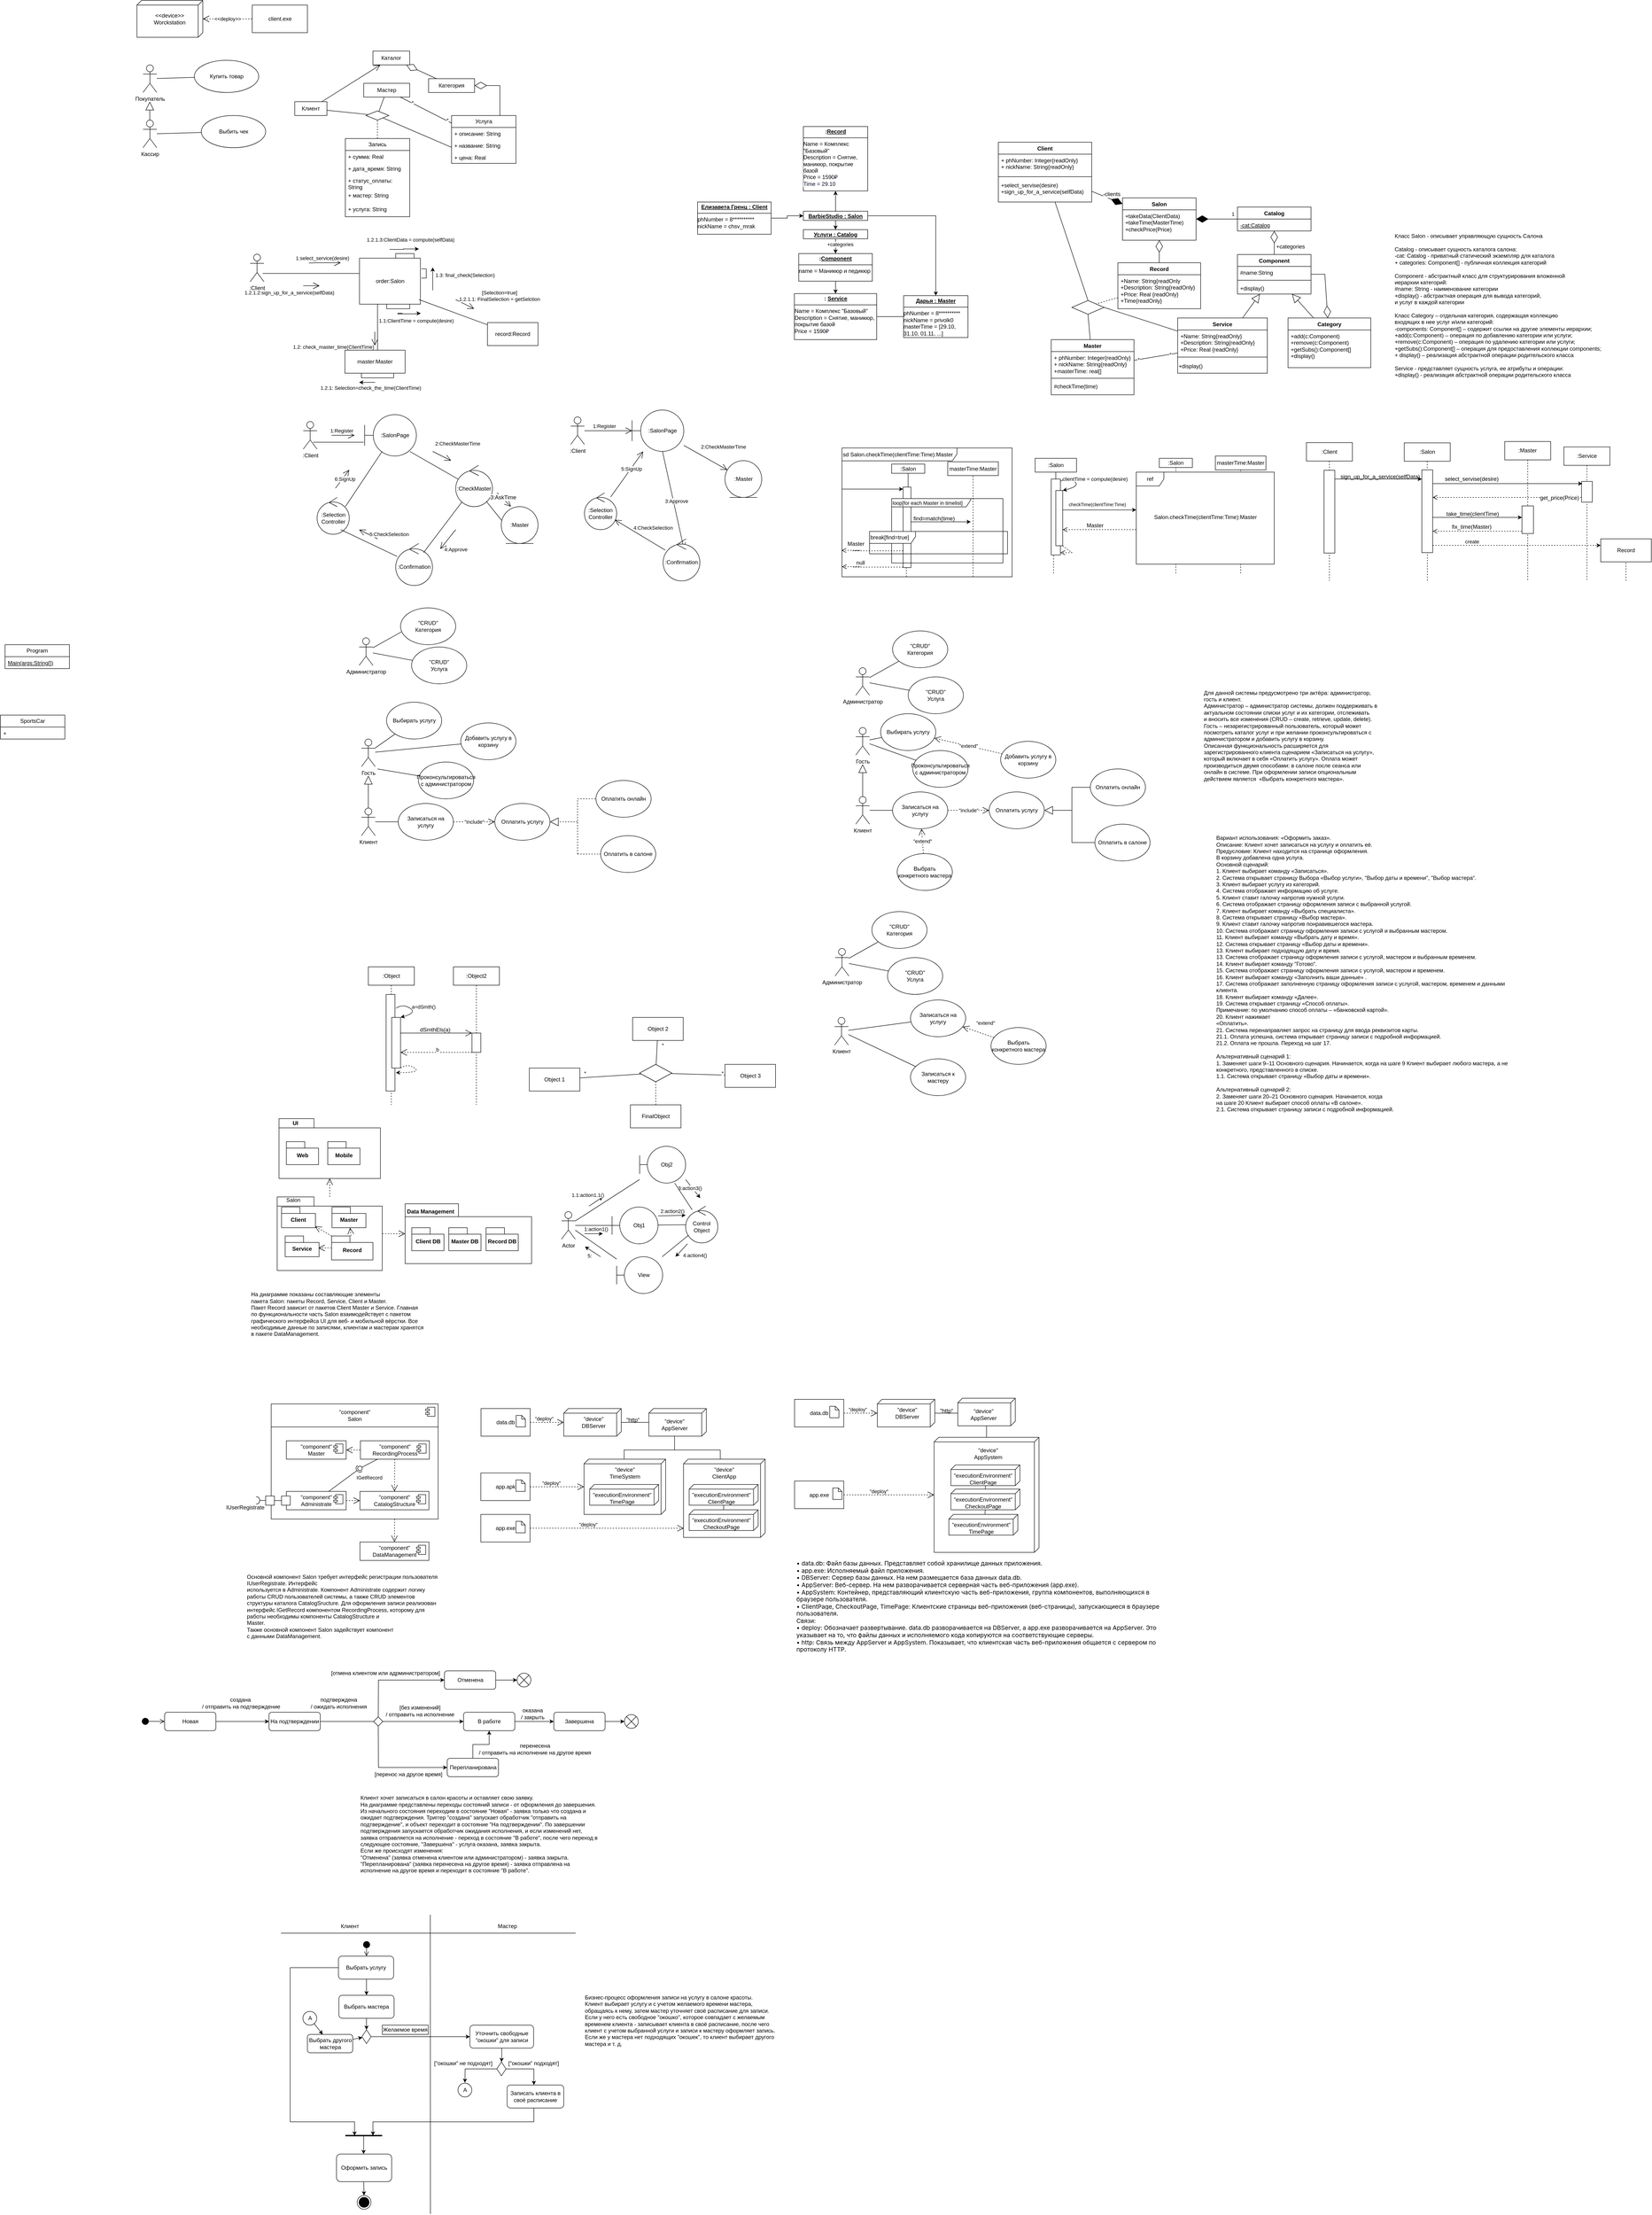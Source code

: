 <mxfile version="24.9.3">
  <diagram name="Страница — 1" id="4IM-DvTE6go9CsLIt1ww">
    <mxGraphModel dx="1876" dy="1747" grid="1" gridSize="10" guides="1" tooltips="1" connect="1" arrows="1" fold="1" page="1" pageScale="1" pageWidth="827" pageHeight="1169" background="none" math="0" shadow="0">
      <root>
        <mxCell id="0" />
        <mxCell id="1" parent="0" />
        <mxCell id="4n4AFKgTK7ln-x2RVVDE-169" value="" style="endArrow=none;dashed=1;html=1;rounded=0;" parent="1" target="4n4AFKgTK7ln-x2RVVDE-164" edge="1">
          <mxGeometry width="50" height="50" relative="1" as="geometry">
            <mxPoint x="2106" y="1105" as="sourcePoint" />
            <mxPoint x="2190" y="955" as="targetPoint" />
          </mxGeometry>
        </mxCell>
        <mxCell id="4n4AFKgTK7ln-x2RVVDE-167" value="" style="endArrow=none;dashed=1;html=1;rounded=0;" parent="1" target="4n4AFKgTK7ln-x2RVVDE-166" edge="1">
          <mxGeometry width="50" height="50" relative="1" as="geometry">
            <mxPoint x="2247" y="1105" as="sourcePoint" />
            <mxPoint x="2162" y="940" as="targetPoint" />
          </mxGeometry>
        </mxCell>
        <mxCell id="2Whd-dtYRh2gtCwyldFO-2" value="Клиент" style="rounded=0;whiteSpace=wrap;html=1;" parent="1" vertex="1">
          <mxGeometry x="190" y="80" width="70" height="30" as="geometry" />
        </mxCell>
        <mxCell id="2Whd-dtYRh2gtCwyldFO-9" value="Услуга" style="swimlane;fontStyle=0;childLayout=stackLayout;horizontal=1;startSize=26;fillColor=none;horizontalStack=0;resizeParent=1;resizeParentMax=0;resizeLast=0;collapsible=1;marginBottom=0;whiteSpace=wrap;html=1;" parent="1" vertex="1">
          <mxGeometry x="531" y="110" width="140" height="104" as="geometry" />
        </mxCell>
        <mxCell id="2Whd-dtYRh2gtCwyldFO-10" value="+ описание: String" style="text;strokeColor=none;fillColor=none;align=left;verticalAlign=top;spacingLeft=4;spacingRight=4;overflow=hidden;rotatable=0;points=[[0,0.5],[1,0.5]];portConstraint=eastwest;whiteSpace=wrap;html=1;" parent="2Whd-dtYRh2gtCwyldFO-9" vertex="1">
          <mxGeometry y="26" width="140" height="26" as="geometry" />
        </mxCell>
        <mxCell id="2Whd-dtYRh2gtCwyldFO-11" value="+ название: String" style="text;strokeColor=none;fillColor=none;align=left;verticalAlign=top;spacingLeft=4;spacingRight=4;overflow=hidden;rotatable=0;points=[[0,0.5],[1,0.5]];portConstraint=eastwest;whiteSpace=wrap;html=1;" parent="2Whd-dtYRh2gtCwyldFO-9" vertex="1">
          <mxGeometry y="52" width="140" height="26" as="geometry" />
        </mxCell>
        <mxCell id="2Whd-dtYRh2gtCwyldFO-12" value="+ цена: Real" style="text;strokeColor=none;fillColor=none;align=left;verticalAlign=top;spacingLeft=4;spacingRight=4;overflow=hidden;rotatable=0;points=[[0,0.5],[1,0.5]];portConstraint=eastwest;whiteSpace=wrap;html=1;" parent="2Whd-dtYRh2gtCwyldFO-9" vertex="1">
          <mxGeometry y="78" width="140" height="26" as="geometry" />
        </mxCell>
        <mxCell id="2Whd-dtYRh2gtCwyldFO-14" value="Мастер" style="rounded=0;whiteSpace=wrap;html=1;" parent="1" vertex="1">
          <mxGeometry x="340" y="40" width="100" height="30" as="geometry" />
        </mxCell>
        <mxCell id="2Whd-dtYRh2gtCwyldFO-24" value="Категория" style="rounded=0;whiteSpace=wrap;html=1;" parent="1" vertex="1">
          <mxGeometry x="481" y="30" width="100" height="30" as="geometry" />
        </mxCell>
        <mxCell id="2Whd-dtYRh2gtCwyldFO-27" value="" style="endArrow=diamondThin;endFill=0;endSize=24;html=1;rounded=0;exitX=0.75;exitY=0;exitDx=0;exitDy=0;" parent="1" source="2Whd-dtYRh2gtCwyldFO-9" edge="1">
          <mxGeometry width="160" relative="1" as="geometry">
            <mxPoint x="421" y="44.83" as="sourcePoint" />
            <mxPoint x="581" y="44.83" as="targetPoint" />
            <Array as="points">
              <mxPoint x="636" y="45" />
            </Array>
          </mxGeometry>
        </mxCell>
        <mxCell id="2Whd-dtYRh2gtCwyldFO-28" value="Запись" style="swimlane;fontStyle=0;childLayout=stackLayout;horizontal=1;startSize=26;fillColor=none;horizontalStack=0;resizeParent=1;resizeParentMax=0;resizeLast=0;collapsible=1;marginBottom=0;whiteSpace=wrap;html=1;" parent="1" vertex="1">
          <mxGeometry x="300" y="160" width="140" height="170" as="geometry" />
        </mxCell>
        <mxCell id="2Whd-dtYRh2gtCwyldFO-29" value="+ сумма: Real" style="text;strokeColor=none;fillColor=none;align=left;verticalAlign=top;spacingLeft=4;spacingRight=4;overflow=hidden;rotatable=0;points=[[0,0.5],[1,0.5]];portConstraint=eastwest;whiteSpace=wrap;html=1;" parent="2Whd-dtYRh2gtCwyldFO-28" vertex="1">
          <mxGeometry y="26" width="140" height="26" as="geometry" />
        </mxCell>
        <mxCell id="2Whd-dtYRh2gtCwyldFO-30" value="+ дата_время: String" style="text;strokeColor=none;fillColor=none;align=left;verticalAlign=top;spacingLeft=4;spacingRight=4;overflow=hidden;rotatable=0;points=[[0,0.5],[1,0.5]];portConstraint=eastwest;whiteSpace=wrap;html=1;" parent="2Whd-dtYRh2gtCwyldFO-28" vertex="1">
          <mxGeometry y="52" width="140" height="26" as="geometry" />
        </mxCell>
        <mxCell id="2Whd-dtYRh2gtCwyldFO-31" value="+ статус_оплаты: String" style="text;strokeColor=none;fillColor=none;align=left;verticalAlign=top;spacingLeft=4;spacingRight=4;overflow=hidden;rotatable=0;points=[[0,0.5],[1,0.5]];portConstraint=eastwest;whiteSpace=wrap;html=1;" parent="2Whd-dtYRh2gtCwyldFO-28" vertex="1">
          <mxGeometry y="78" width="140" height="32" as="geometry" />
        </mxCell>
        <mxCell id="2Whd-dtYRh2gtCwyldFO-32" value="+ мастер: String" style="text;strokeColor=none;fillColor=none;align=left;verticalAlign=top;spacingLeft=4;spacingRight=4;overflow=hidden;rotatable=0;points=[[0,0.5],[1,0.5]];portConstraint=eastwest;whiteSpace=wrap;html=1;" parent="2Whd-dtYRh2gtCwyldFO-28" vertex="1">
          <mxGeometry y="110" width="140" height="30" as="geometry" />
        </mxCell>
        <mxCell id="2Whd-dtYRh2gtCwyldFO-33" value="+ услуга: String" style="text;strokeColor=none;fillColor=none;align=left;verticalAlign=top;spacingLeft=4;spacingRight=4;overflow=hidden;rotatable=0;points=[[0,0.5],[1,0.5]];portConstraint=eastwest;whiteSpace=wrap;html=1;" parent="2Whd-dtYRh2gtCwyldFO-28" vertex="1">
          <mxGeometry y="140" width="140" height="30" as="geometry" />
        </mxCell>
        <mxCell id="2Whd-dtYRh2gtCwyldFO-35" value=":Client" style="shape=umlActor;verticalLabelPosition=bottom;verticalAlign=top;html=1;outlineConnect=0;" parent="1" vertex="1">
          <mxGeometry x="93" y="411.23" width="30" height="60" as="geometry" />
        </mxCell>
        <mxCell id="2Whd-dtYRh2gtCwyldFO-73" style="edgeStyle=orthogonalEdgeStyle;rounded=0;orthogonalLoop=1;jettySize=auto;html=1;" parent="1" edge="1">
          <mxGeometry relative="1" as="geometry">
            <mxPoint x="490" y="440" as="targetPoint" />
            <mxPoint x="490" y="490" as="sourcePoint" />
            <Array as="points">
              <mxPoint x="490" y="490" />
              <mxPoint x="490" y="453" />
            </Array>
          </mxGeometry>
        </mxCell>
        <mxCell id="2Whd-dtYRh2gtCwyldFO-74" value="1.3: final_check(Selection)" style="edgeLabel;html=1;align=center;verticalAlign=middle;resizable=0;points=[];" parent="2Whd-dtYRh2gtCwyldFO-73" vertex="1" connectable="0">
          <mxGeometry x="-0.096" y="2" relative="1" as="geometry">
            <mxPoint x="72" y="-11" as="offset" />
          </mxGeometry>
        </mxCell>
        <mxCell id="dY7Gq7Hi9jHfMCTPtP79-19" style="edgeStyle=orthogonalEdgeStyle;rounded=0;orthogonalLoop=1;jettySize=auto;html=1;" parent="1" edge="1">
          <mxGeometry relative="1" as="geometry">
            <mxPoint x="464" y="540" as="targetPoint" />
            <mxPoint x="424" y="540" as="sourcePoint" />
            <Array as="points">
              <mxPoint x="414" y="540" />
              <mxPoint x="414" y="541" />
              <mxPoint x="454" y="541" />
              <mxPoint x="454" y="540" />
            </Array>
          </mxGeometry>
        </mxCell>
        <mxCell id="dY7Gq7Hi9jHfMCTPtP79-20" value="1.1:ClientTime = compute(desire)" style="edgeLabel;html=1;align=center;verticalAlign=middle;resizable=0;points=[];" parent="dY7Gq7Hi9jHfMCTPtP79-19" vertex="1" connectable="0">
          <mxGeometry x="-0.086" y="1" relative="1" as="geometry">
            <mxPoint x="22" y="16" as="offset" />
          </mxGeometry>
        </mxCell>
        <mxCell id="2Whd-dtYRh2gtCwyldFO-36" value="order:Salon" style="rounded=0;whiteSpace=wrap;html=1;" parent="1" vertex="1">
          <mxGeometry x="330.75" y="420" width="132.5" height="100" as="geometry" />
        </mxCell>
        <mxCell id="2Whd-dtYRh2gtCwyldFO-41" value="" style="endArrow=open;endFill=1;endSize=12;html=1;rounded=0;" parent="1" edge="1">
          <mxGeometry width="160" relative="1" as="geometry">
            <mxPoint x="208.5" y="480" as="sourcePoint" />
            <mxPoint x="244" y="480" as="targetPoint" />
            <Array as="points">
              <mxPoint x="212.5" y="480" />
            </Array>
          </mxGeometry>
        </mxCell>
        <mxCell id="2Whd-dtYRh2gtCwyldFO-44" value="1.2.1.2:sign_up_for_a_service(selfData)" style="edgeLabel;html=1;align=center;verticalAlign=middle;resizable=0;points=[];" parent="2Whd-dtYRh2gtCwyldFO-41" vertex="1" connectable="0">
          <mxGeometry x="0.304" y="2" relative="1" as="geometry">
            <mxPoint x="-54" y="17" as="offset" />
          </mxGeometry>
        </mxCell>
        <mxCell id="2Whd-dtYRh2gtCwyldFO-48" value="" style="endArrow=open;endFill=1;endSize=12;html=1;rounded=0;" parent="1" edge="1">
          <mxGeometry width="160" relative="1" as="geometry">
            <mxPoint x="364" y="580" as="sourcePoint" />
            <mxPoint x="364" y="610" as="targetPoint" />
            <Array as="points">
              <mxPoint x="364" y="580" />
              <mxPoint x="364" y="600" />
            </Array>
          </mxGeometry>
        </mxCell>
        <mxCell id="2Whd-dtYRh2gtCwyldFO-52" value="1.2: check_master_time(ClientTime)" style="edgeLabel;html=1;align=center;verticalAlign=middle;resizable=0;points=[];" parent="2Whd-dtYRh2gtCwyldFO-48" vertex="1" connectable="0">
          <mxGeometry x="0.052" relative="1" as="geometry">
            <mxPoint x="-90" y="17" as="offset" />
          </mxGeometry>
        </mxCell>
        <mxCell id="2Whd-dtYRh2gtCwyldFO-50" style="edgeStyle=orthogonalEdgeStyle;rounded=0;orthogonalLoop=1;jettySize=auto;html=1;" parent="1" edge="1">
          <mxGeometry relative="1" as="geometry">
            <mxPoint x="460" y="400" as="targetPoint" />
            <mxPoint x="397" y="400" as="sourcePoint" />
            <Array as="points">
              <mxPoint x="426" y="401" />
              <mxPoint x="454" y="400" />
              <mxPoint x="454" y="413" />
            </Array>
          </mxGeometry>
        </mxCell>
        <mxCell id="2Whd-dtYRh2gtCwyldFO-51" value="&amp;nbsp;1.2.1.3:ClientData = compute(selfData)" style="edgeLabel;html=1;align=center;verticalAlign=middle;resizable=0;points=[];" parent="2Whd-dtYRh2gtCwyldFO-50" vertex="1" connectable="0">
          <mxGeometry x="-0.072" relative="1" as="geometry">
            <mxPoint x="14" y="-21" as="offset" />
          </mxGeometry>
        </mxCell>
        <mxCell id="2Whd-dtYRh2gtCwyldFO-69" style="edgeStyle=orthogonalEdgeStyle;rounded=0;orthogonalLoop=1;jettySize=auto;html=1;" parent="1" edge="1">
          <mxGeometry relative="1" as="geometry">
            <mxPoint x="330" y="690" as="targetPoint" />
            <mxPoint x="365" y="690" as="sourcePoint" />
            <Array as="points">
              <mxPoint x="335" y="690" />
            </Array>
          </mxGeometry>
        </mxCell>
        <mxCell id="2Whd-dtYRh2gtCwyldFO-70" value="1.2.1: Selection=check_the_time(ClientTime)" style="edgeLabel;html=1;align=center;verticalAlign=middle;resizable=0;points=[];" parent="2Whd-dtYRh2gtCwyldFO-69" vertex="1" connectable="0">
          <mxGeometry x="-0.167" y="1" relative="1" as="geometry">
            <mxPoint x="4" y="11" as="offset" />
          </mxGeometry>
        </mxCell>
        <mxCell id="2Whd-dtYRh2gtCwyldFO-67" value="master:Master" style="html=1;whiteSpace=wrap;" parent="1" vertex="1">
          <mxGeometry x="299" y="620" width="131" height="50" as="geometry" />
        </mxCell>
        <mxCell id="2Whd-dtYRh2gtCwyldFO-77" value="record:Record" style="html=1;whiteSpace=wrap;" parent="1" vertex="1">
          <mxGeometry x="609" y="560" width="110" height="50" as="geometry" />
        </mxCell>
        <mxCell id="2Whd-dtYRh2gtCwyldFO-78" value="" style="endArrow=open;endFill=1;endSize=12;html=1;rounded=0;" parent="1" edge="1">
          <mxGeometry width="160" relative="1" as="geometry">
            <mxPoint x="540" y="510" as="sourcePoint" />
            <mxPoint x="580" y="530" as="targetPoint" />
            <Array as="points" />
          </mxGeometry>
        </mxCell>
        <mxCell id="2Whd-dtYRh2gtCwyldFO-79" value="[Selection=true]&lt;br&gt;1.2.1.1: FinalSelection = getSelction" style="edgeLabel;html=1;align=center;verticalAlign=middle;resizable=0;points=[];" parent="2Whd-dtYRh2gtCwyldFO-78" vertex="1" connectable="0">
          <mxGeometry x="0.271" y="2" relative="1" as="geometry">
            <mxPoint x="68" y="-19" as="offset" />
          </mxGeometry>
        </mxCell>
        <mxCell id="2Whd-dtYRh2gtCwyldFO-80" value=":Client" style="shape=umlActor;verticalLabelPosition=bottom;verticalAlign=top;html=1;" parent="1" vertex="1">
          <mxGeometry x="208.5" y="775" width="30" height="60" as="geometry" />
        </mxCell>
        <mxCell id="2Whd-dtYRh2gtCwyldFO-81" value="" style="endArrow=open;endFill=1;endSize=12;html=1;rounded=0;" parent="1" edge="1">
          <mxGeometry width="160" relative="1" as="geometry">
            <mxPoint x="270" y="805" as="sourcePoint" />
            <mxPoint x="320" y="805" as="targetPoint" />
            <Array as="points">
              <mxPoint x="300" y="805" />
            </Array>
          </mxGeometry>
        </mxCell>
        <mxCell id="2Whd-dtYRh2gtCwyldFO-84" value="1:Register" style="edgeLabel;html=1;align=center;verticalAlign=middle;resizable=0;points=[];" parent="2Whd-dtYRh2gtCwyldFO-81" vertex="1" connectable="0">
          <mxGeometry x="-0.238" y="-2" relative="1" as="geometry">
            <mxPoint x="3" y="-12" as="offset" />
          </mxGeometry>
        </mxCell>
        <mxCell id="2Whd-dtYRh2gtCwyldFO-82" value=":SalonPage" style="shape=umlBoundary;whiteSpace=wrap;html=1;" parent="1" vertex="1">
          <mxGeometry x="342" y="760" width="112.5" height="90" as="geometry" />
        </mxCell>
        <mxCell id="2Whd-dtYRh2gtCwyldFO-99" value=":Selection&lt;br&gt;Controller" style="ellipse;shape=umlControl;whiteSpace=wrap;html=1;" parent="1" vertex="1">
          <mxGeometry x="238.5" y="940" width="70" height="80" as="geometry" />
        </mxCell>
        <mxCell id="dwfyhDOuUUp3Se1R1s7I-3" value="" style="endArrow=open;endFill=1;endSize=12;html=1;rounded=0;" parent="1" edge="1">
          <mxGeometry width="160" relative="1" as="geometry">
            <mxPoint x="220.75" y="430.553" as="sourcePoint" />
            <mxPoint x="290" y="430" as="targetPoint" />
            <Array as="points">
              <mxPoint x="240" y="430" />
              <mxPoint x="260" y="430" />
            </Array>
          </mxGeometry>
        </mxCell>
        <mxCell id="dwfyhDOuUUp3Se1R1s7I-4" value="1:select_service(desire)" style="edgeLabel;html=1;align=center;verticalAlign=middle;resizable=0;points=[];" parent="dwfyhDOuUUp3Se1R1s7I-3" vertex="1" connectable="0">
          <mxGeometry x="0.304" y="2" relative="1" as="geometry">
            <mxPoint x="-16" y="-8" as="offset" />
          </mxGeometry>
        </mxCell>
        <mxCell id="dY7Gq7Hi9jHfMCTPtP79-2" value="" style="endArrow=none;html=1;rounded=0;" parent="1" source="2Whd-dtYRh2gtCwyldFO-14" target="2Whd-dtYRh2gtCwyldFO-9" edge="1">
          <mxGeometry width="50" height="50" relative="1" as="geometry">
            <mxPoint x="420" y="310" as="sourcePoint" />
            <mxPoint x="470" y="260" as="targetPoint" />
          </mxGeometry>
        </mxCell>
        <mxCell id="MFlTK9wZiprfCyKqnhQJ-2" value="*" style="edgeLabel;html=1;align=center;verticalAlign=middle;resizable=0;points=[];" parent="dY7Gq7Hi9jHfMCTPtP79-2" vertex="1" connectable="0">
          <mxGeometry x="0.823" y="2" relative="1" as="geometry">
            <mxPoint as="offset" />
          </mxGeometry>
        </mxCell>
        <mxCell id="MFlTK9wZiprfCyKqnhQJ-3" value="*" style="edgeLabel;html=1;align=center;verticalAlign=middle;resizable=0;points=[];" parent="dY7Gq7Hi9jHfMCTPtP79-2" vertex="1" connectable="0">
          <mxGeometry x="-0.547" y="1" relative="1" as="geometry">
            <mxPoint as="offset" />
          </mxGeometry>
        </mxCell>
        <mxCell id="dY7Gq7Hi9jHfMCTPtP79-3" value="" style="rhombus;whiteSpace=wrap;html=1;" parent="1" vertex="1">
          <mxGeometry x="344.75" y="100" width="50" height="20" as="geometry" />
        </mxCell>
        <mxCell id="dY7Gq7Hi9jHfMCTPtP79-4" value="" style="endArrow=none;html=1;rounded=0;entryX=0.004;entryY=0.672;entryDx=0;entryDy=0;entryPerimeter=0;" parent="1" source="dY7Gq7Hi9jHfMCTPtP79-3" target="2Whd-dtYRh2gtCwyldFO-11" edge="1">
          <mxGeometry width="50" height="50" relative="1" as="geometry">
            <mxPoint x="420" y="210" as="sourcePoint" />
            <mxPoint x="470" y="160" as="targetPoint" />
          </mxGeometry>
        </mxCell>
        <mxCell id="dY7Gq7Hi9jHfMCTPtP79-5" value="" style="endArrow=none;html=1;rounded=0;" parent="1" source="2Whd-dtYRh2gtCwyldFO-2" target="dY7Gq7Hi9jHfMCTPtP79-3" edge="1">
          <mxGeometry width="50" height="50" relative="1" as="geometry">
            <mxPoint x="296.75" y="200" as="sourcePoint" />
            <mxPoint x="346.75" y="150" as="targetPoint" />
          </mxGeometry>
        </mxCell>
        <mxCell id="dY7Gq7Hi9jHfMCTPtP79-7" value="" style="endArrow=none;dashed=1;html=1;rounded=0;" parent="1" source="2Whd-dtYRh2gtCwyldFO-28" target="dY7Gq7Hi9jHfMCTPtP79-3" edge="1">
          <mxGeometry width="50" height="50" relative="1" as="geometry">
            <mxPoint x="420" y="210" as="sourcePoint" />
            <mxPoint x="470" y="160" as="targetPoint" />
          </mxGeometry>
        </mxCell>
        <mxCell id="dY7Gq7Hi9jHfMCTPtP79-9" value="" style="endArrow=open;endFill=1;endSize=12;html=1;rounded=0;" parent="1" edge="1">
          <mxGeometry width="160" relative="1" as="geometry">
            <mxPoint x="540" y="1010" as="sourcePoint" />
            <mxPoint x="506.407" y="1051.889" as="targetPoint" />
          </mxGeometry>
        </mxCell>
        <mxCell id="dY7Gq7Hi9jHfMCTPtP79-10" value="4:Approve" style="edgeLabel;html=1;align=center;verticalAlign=middle;resizable=0;points=[];" parent="dY7Gq7Hi9jHfMCTPtP79-9" vertex="1" connectable="0">
          <mxGeometry x="-0.257" y="-1" relative="1" as="geometry">
            <mxPoint x="13" y="28" as="offset" />
          </mxGeometry>
        </mxCell>
        <mxCell id="dY7Gq7Hi9jHfMCTPtP79-11" value=":Confirmation" style="ellipse;shape=umlControl;whiteSpace=wrap;html=1;" parent="1" vertex="1">
          <mxGeometry x="409.5" y="1040" width="80" height="91.43" as="geometry" />
        </mxCell>
        <mxCell id="dY7Gq7Hi9jHfMCTPtP79-13" value="" style="endArrow=open;endFill=1;endSize=12;html=1;rounded=0;" parent="1" edge="1">
          <mxGeometry width="160" relative="1" as="geometry">
            <mxPoint x="490" y="840" as="sourcePoint" />
            <mxPoint x="530" y="860" as="targetPoint" />
            <Array as="points">
              <mxPoint x="510" y="850" />
            </Array>
          </mxGeometry>
        </mxCell>
        <mxCell id="dY7Gq7Hi9jHfMCTPtP79-14" value="2:CheckMasterTime" style="edgeLabel;html=1;align=center;verticalAlign=middle;resizable=0;points=[];" parent="dY7Gq7Hi9jHfMCTPtP79-13" vertex="1" connectable="0">
          <mxGeometry x="0.178" y="1" relative="1" as="geometry">
            <mxPoint x="30" y="-28" as="offset" />
          </mxGeometry>
        </mxCell>
        <mxCell id="dY7Gq7Hi9jHfMCTPtP79-15" value="" style="endArrow=open;endFill=1;endSize=12;html=1;rounded=0;" parent="1" edge="1">
          <mxGeometry width="160" relative="1" as="geometry">
            <mxPoint x="370" y="1030" as="sourcePoint" />
            <mxPoint x="330" y="1010" as="targetPoint" />
          </mxGeometry>
        </mxCell>
        <mxCell id="dY7Gq7Hi9jHfMCTPtP79-16" value="5:CheckSelection" style="edgeLabel;html=1;align=center;verticalAlign=middle;resizable=0;points=[];" parent="dY7Gq7Hi9jHfMCTPtP79-15" vertex="1" connectable="0">
          <mxGeometry x="0.47" relative="1" as="geometry">
            <mxPoint x="54" y="5" as="offset" />
          </mxGeometry>
        </mxCell>
        <mxCell id="dY7Gq7Hi9jHfMCTPtP79-17" value="" style="endArrow=open;endFill=1;endSize=12;html=1;rounded=0;" parent="1" edge="1">
          <mxGeometry width="160" relative="1" as="geometry">
            <mxPoint x="278.5" y="920" as="sourcePoint" />
            <mxPoint x="308.5" y="880" as="targetPoint" />
            <Array as="points">
              <mxPoint x="308.5" y="880" />
            </Array>
          </mxGeometry>
        </mxCell>
        <mxCell id="dY7Gq7Hi9jHfMCTPtP79-18" value="6:SignUp" style="edgeLabel;html=1;align=center;verticalAlign=middle;resizable=0;points=[];" parent="dY7Gq7Hi9jHfMCTPtP79-17" vertex="1" connectable="0">
          <mxGeometry x="0.247" y="-1" relative="1" as="geometry">
            <mxPoint x="1" y="4" as="offset" />
          </mxGeometry>
        </mxCell>
        <mxCell id="dY7Gq7Hi9jHfMCTPtP79-23" value="" style="endArrow=none;html=1;rounded=0;" parent="1" source="2Whd-dtYRh2gtCwyldFO-14" target="dY7Gq7Hi9jHfMCTPtP79-3" edge="1">
          <mxGeometry width="50" height="50" relative="1" as="geometry">
            <mxPoint x="219.75" y="140.24" as="sourcePoint" />
            <mxPoint x="314.75" y="150.24" as="targetPoint" />
          </mxGeometry>
        </mxCell>
        <mxCell id="MFlTK9wZiprfCyKqnhQJ-4" value="Каталог" style="rounded=0;whiteSpace=wrap;html=1;" parent="1" vertex="1">
          <mxGeometry x="360" y="-30" width="80" height="30" as="geometry" />
        </mxCell>
        <mxCell id="MFlTK9wZiprfCyKqnhQJ-5" value="" style="endArrow=open;endFill=1;endSize=12;html=1;rounded=0;" parent="1" source="2Whd-dtYRh2gtCwyldFO-2" target="MFlTK9wZiprfCyKqnhQJ-4" edge="1">
          <mxGeometry width="160" relative="1" as="geometry">
            <mxPoint x="340" y="150" as="sourcePoint" />
            <mxPoint x="500" y="150" as="targetPoint" />
          </mxGeometry>
        </mxCell>
        <mxCell id="MFlTK9wZiprfCyKqnhQJ-6" value="" style="endArrow=diamondThin;endFill=0;endSize=24;html=1;rounded=0;" parent="1" source="2Whd-dtYRh2gtCwyldFO-24" target="MFlTK9wZiprfCyKqnhQJ-4" edge="1">
          <mxGeometry width="160" relative="1" as="geometry">
            <mxPoint x="340" y="150" as="sourcePoint" />
            <mxPoint x="500" y="150" as="targetPoint" />
          </mxGeometry>
        </mxCell>
        <mxCell id="MFlTK9wZiprfCyKqnhQJ-8" value=":Client" style="shape=umlActor;verticalLabelPosition=bottom;verticalAlign=top;html=1;" parent="1" vertex="1">
          <mxGeometry x="790" y="765" width="30" height="60" as="geometry" />
        </mxCell>
        <mxCell id="MFlTK9wZiprfCyKqnhQJ-9" value="" style="endArrow=open;endFill=1;endSize=12;html=1;rounded=0;" parent="1" source="MFlTK9wZiprfCyKqnhQJ-8" target="MFlTK9wZiprfCyKqnhQJ-11" edge="1">
          <mxGeometry width="160" relative="1" as="geometry">
            <mxPoint x="920" y="835" as="sourcePoint" />
            <mxPoint x="800" y="795" as="targetPoint" />
          </mxGeometry>
        </mxCell>
        <mxCell id="MFlTK9wZiprfCyKqnhQJ-10" value="1:Register" style="edgeLabel;html=1;align=center;verticalAlign=middle;resizable=0;points=[];" parent="MFlTK9wZiprfCyKqnhQJ-9" vertex="1" connectable="0">
          <mxGeometry x="-0.238" y="-2" relative="1" as="geometry">
            <mxPoint x="3" y="-12" as="offset" />
          </mxGeometry>
        </mxCell>
        <mxCell id="MFlTK9wZiprfCyKqnhQJ-11" value=":SalonPage" style="shape=umlBoundary;whiteSpace=wrap;html=1;" parent="1" vertex="1">
          <mxGeometry x="923.5" y="750" width="112.5" height="90" as="geometry" />
        </mxCell>
        <mxCell id="MFlTK9wZiprfCyKqnhQJ-12" value=":Selection&lt;br&gt;Controller" style="ellipse;shape=umlControl;whiteSpace=wrap;html=1;" parent="1" vertex="1">
          <mxGeometry x="820" y="930" width="70" height="80" as="geometry" />
        </mxCell>
        <mxCell id="MFlTK9wZiprfCyKqnhQJ-13" value=":Master" style="ellipse;shape=umlEntity;whiteSpace=wrap;html=1;" parent="1" vertex="1">
          <mxGeometry x="1125.5" y="860" width="80" height="80" as="geometry" />
        </mxCell>
        <mxCell id="MFlTK9wZiprfCyKqnhQJ-14" value="" style="endArrow=open;endFill=1;endSize=12;html=1;rounded=0;entryX=0.569;entryY=0.247;entryDx=0;entryDy=0;entryPerimeter=0;" parent="1" source="MFlTK9wZiprfCyKqnhQJ-11" target="MFlTK9wZiprfCyKqnhQJ-16" edge="1">
          <mxGeometry width="160" relative="1" as="geometry">
            <mxPoint x="909" y="1115" as="sourcePoint" />
            <mxPoint x="956.75" y="1035.641" as="targetPoint" />
          </mxGeometry>
        </mxCell>
        <mxCell id="MFlTK9wZiprfCyKqnhQJ-15" value="3:Approve" style="edgeLabel;html=1;align=center;verticalAlign=middle;resizable=0;points=[];" parent="MFlTK9wZiprfCyKqnhQJ-14" vertex="1" connectable="0">
          <mxGeometry x="-0.257" y="-1" relative="1" as="geometry">
            <mxPoint x="14" y="28" as="offset" />
          </mxGeometry>
        </mxCell>
        <mxCell id="MFlTK9wZiprfCyKqnhQJ-16" value=":Confirmation" style="ellipse;shape=umlControl;whiteSpace=wrap;html=1;" parent="1" vertex="1">
          <mxGeometry x="991" y="1030" width="80" height="91.43" as="geometry" />
        </mxCell>
        <mxCell id="MFlTK9wZiprfCyKqnhQJ-17" value="" style="endArrow=open;endFill=1;endSize=12;html=1;rounded=0;" parent="1" source="MFlTK9wZiprfCyKqnhQJ-11" target="MFlTK9wZiprfCyKqnhQJ-13" edge="1">
          <mxGeometry width="160" relative="1" as="geometry">
            <mxPoint x="960" y="970" as="sourcePoint" />
            <mxPoint x="1120" y="970" as="targetPoint" />
          </mxGeometry>
        </mxCell>
        <mxCell id="MFlTK9wZiprfCyKqnhQJ-18" value="2:CheckMasterTime" style="edgeLabel;html=1;align=center;verticalAlign=middle;resizable=0;points=[];" parent="MFlTK9wZiprfCyKqnhQJ-17" vertex="1" connectable="0">
          <mxGeometry x="0.178" y="1" relative="1" as="geometry">
            <mxPoint x="30" y="-28" as="offset" />
          </mxGeometry>
        </mxCell>
        <mxCell id="MFlTK9wZiprfCyKqnhQJ-19" value="" style="endArrow=open;endFill=1;endSize=12;html=1;rounded=0;" parent="1" source="MFlTK9wZiprfCyKqnhQJ-16" target="MFlTK9wZiprfCyKqnhQJ-12" edge="1">
          <mxGeometry width="160" relative="1" as="geometry">
            <mxPoint x="960" y="970" as="sourcePoint" />
            <mxPoint x="870" y="990" as="targetPoint" />
          </mxGeometry>
        </mxCell>
        <mxCell id="MFlTK9wZiprfCyKqnhQJ-20" value="4:CheckSelection" style="edgeLabel;html=1;align=center;verticalAlign=middle;resizable=0;points=[];" parent="MFlTK9wZiprfCyKqnhQJ-19" vertex="1" connectable="0">
          <mxGeometry x="0.47" relative="1" as="geometry">
            <mxPoint x="54" as="offset" />
          </mxGeometry>
        </mxCell>
        <mxCell id="MFlTK9wZiprfCyKqnhQJ-21" value="" style="endArrow=open;endFill=1;endSize=12;html=1;rounded=0;" parent="1" source="MFlTK9wZiprfCyKqnhQJ-12" target="MFlTK9wZiprfCyKqnhQJ-11" edge="1">
          <mxGeometry width="160" relative="1" as="geometry">
            <mxPoint x="960" y="920" as="sourcePoint" />
            <mxPoint x="1120" y="920" as="targetPoint" />
          </mxGeometry>
        </mxCell>
        <mxCell id="MFlTK9wZiprfCyKqnhQJ-22" value="5:SignUp" style="edgeLabel;html=1;align=center;verticalAlign=middle;resizable=0;points=[];" parent="MFlTK9wZiprfCyKqnhQJ-21" vertex="1" connectable="0">
          <mxGeometry x="0.247" y="-1" relative="1" as="geometry">
            <mxPoint as="offset" />
          </mxGeometry>
        </mxCell>
        <mxCell id="3GSlSMO9sC2sraPA5poQ-6" value="" style="ellipse;whiteSpace=wrap;html=1;align=center;aspect=fixed;fillColor=none;strokeColor=none;resizable=0;perimeter=centerPerimeter;rotatable=0;allowArrows=0;points=[];outlineConnect=1;" parent="1" vertex="1">
          <mxGeometry x="41.63" y="81" width="10" height="10" as="geometry" />
        </mxCell>
        <mxCell id="3GSlSMO9sC2sraPA5poQ-7" value="" style="line;strokeWidth=1;fillColor=none;align=left;verticalAlign=middle;spacingTop=-1;spacingLeft=3;spacingRight=3;rotatable=0;labelPosition=right;points=[];portConstraint=eastwest;strokeColor=inherit;" parent="1" vertex="1">
          <mxGeometry x="120" y="435.23" width="210" height="36" as="geometry" />
        </mxCell>
        <mxCell id="3GSlSMO9sC2sraPA5poQ-15" style="edgeStyle=none;curved=1;rounded=0;orthogonalLoop=1;jettySize=auto;html=1;entryX=0.75;entryY=0;entryDx=0;entryDy=0;fontSize=12;startSize=8;endSize=8;" parent="1" source="2Whd-dtYRh2gtCwyldFO-36" target="2Whd-dtYRh2gtCwyldFO-36" edge="1">
          <mxGeometry relative="1" as="geometry" />
        </mxCell>
        <mxCell id="3GSlSMO9sC2sraPA5poQ-17" value="" style="shape=partialRectangle;whiteSpace=wrap;html=1;bottom=1;right=1;left=1;top=0;fillColor=none;routingCenterX=-0.5;rotation=-90;" parent="1" vertex="1">
          <mxGeometry x="461" y="448.23" width="20" height="10" as="geometry" />
        </mxCell>
        <mxCell id="3GSlSMO9sC2sraPA5poQ-19" value="" style="shape=partialRectangle;whiteSpace=wrap;html=1;bottom=1;right=1;left=1;top=0;fillColor=none;routingCenterX=-0.5;rotation=-180;" parent="1" vertex="1">
          <mxGeometry x="409.5" y="410" width="40" height="10" as="geometry" />
        </mxCell>
        <mxCell id="3GSlSMO9sC2sraPA5poQ-21" value="" style="endArrow=none;html=1;rounded=0;fontSize=12;startSize=8;endSize=8;curved=1;exitX=0.975;exitY=0.9;exitDx=0;exitDy=0;exitPerimeter=0;" parent="1" source="2Whd-dtYRh2gtCwyldFO-36" target="2Whd-dtYRh2gtCwyldFO-77" edge="1">
          <mxGeometry width="50" height="50" relative="1" as="geometry">
            <mxPoint x="550" y="540" as="sourcePoint" />
            <mxPoint x="600" y="490" as="targetPoint" />
          </mxGeometry>
        </mxCell>
        <mxCell id="3GSlSMO9sC2sraPA5poQ-22" value="" style="shape=partialRectangle;whiteSpace=wrap;html=1;bottom=1;right=1;left=1;top=0;fillColor=none;routingCenterX=-0.5;" parent="1" vertex="1">
          <mxGeometry x="390" y="520" width="50" height="10" as="geometry" />
        </mxCell>
        <mxCell id="3GSlSMO9sC2sraPA5poQ-23" value="" style="endArrow=none;html=1;rounded=0;fontSize=12;startSize=8;endSize=8;curved=1;entryX=0.296;entryY=1;entryDx=0;entryDy=0;entryPerimeter=0;exitX=0.542;exitY=0;exitDx=0;exitDy=0;exitPerimeter=0;" parent="1" source="2Whd-dtYRh2gtCwyldFO-67" target="2Whd-dtYRh2gtCwyldFO-36" edge="1">
          <mxGeometry width="50" height="50" relative="1" as="geometry">
            <mxPoint x="370" y="610" as="sourcePoint" />
            <mxPoint x="420" y="580" as="targetPoint" />
          </mxGeometry>
        </mxCell>
        <mxCell id="3GSlSMO9sC2sraPA5poQ-24" value="" style="shape=partialRectangle;whiteSpace=wrap;html=1;bottom=1;right=1;left=1;top=0;fillColor=none;routingCenterX=-0.5;" parent="1" vertex="1">
          <mxGeometry x="335" y="670" width="70" height="10" as="geometry" />
        </mxCell>
        <mxCell id="3GSlSMO9sC2sraPA5poQ-25" value="" style="endArrow=none;html=1;rounded=0;fontSize=12;startSize=8;endSize=8;curved=1;exitX=0.717;exitY=0.75;exitDx=0;exitDy=0;exitPerimeter=0;entryX=-0.018;entryY=0.667;entryDx=0;entryDy=0;entryPerimeter=0;" parent="1" source="2Whd-dtYRh2gtCwyldFO-80" target="2Whd-dtYRh2gtCwyldFO-82" edge="1">
          <mxGeometry width="50" height="50" relative="1" as="geometry">
            <mxPoint x="370" y="890" as="sourcePoint" />
            <mxPoint x="420" y="840" as="targetPoint" />
          </mxGeometry>
        </mxCell>
        <mxCell id="3GSlSMO9sC2sraPA5poQ-26" value="" style="endArrow=none;html=1;rounded=0;fontSize=12;startSize=8;endSize=8;curved=1;exitX=0.143;exitY=0.375;exitDx=0;exitDy=0;exitPerimeter=0;" parent="1" source="MFlTK9wZiprfCyKqnhQJ-23" edge="1">
          <mxGeometry width="50" height="50" relative="1" as="geometry">
            <mxPoint x="400" y="900" as="sourcePoint" />
            <mxPoint x="440" y="840" as="targetPoint" />
          </mxGeometry>
        </mxCell>
        <mxCell id="3GSlSMO9sC2sraPA5poQ-27" value="" style="endArrow=none;html=1;rounded=0;fontSize=12;startSize=8;endSize=8;curved=1;exitX=0.756;exitY=0.219;exitDx=0;exitDy=0;exitPerimeter=0;" parent="1" source="dY7Gq7Hi9jHfMCTPtP79-11" target="MFlTK9wZiprfCyKqnhQJ-23" edge="1">
          <mxGeometry width="50" height="50" relative="1" as="geometry">
            <mxPoint x="430" y="1010" as="sourcePoint" />
            <mxPoint x="480" y="960" as="targetPoint" />
          </mxGeometry>
        </mxCell>
        <mxCell id="3GSlSMO9sC2sraPA5poQ-28" value="" style="endArrow=none;html=1;rounded=0;fontSize=12;startSize=8;endSize=8;curved=1;entryX=0.736;entryY=0.875;entryDx=0;entryDy=0;entryPerimeter=0;" parent="1" source="dY7Gq7Hi9jHfMCTPtP79-11" target="2Whd-dtYRh2gtCwyldFO-99" edge="1">
          <mxGeometry width="50" height="50" relative="1" as="geometry">
            <mxPoint x="430" y="1010" as="sourcePoint" />
            <mxPoint x="480" y="960" as="targetPoint" />
          </mxGeometry>
        </mxCell>
        <mxCell id="3GSlSMO9sC2sraPA5poQ-29" value="" style="endArrow=none;html=1;rounded=0;fontSize=12;startSize=8;endSize=8;curved=1;entryX=0.338;entryY=0.889;entryDx=0;entryDy=0;entryPerimeter=0;exitX=0.879;exitY=0.25;exitDx=0;exitDy=0;exitPerimeter=0;" parent="1" source="2Whd-dtYRh2gtCwyldFO-99" target="2Whd-dtYRh2gtCwyldFO-82" edge="1">
          <mxGeometry width="50" height="50" relative="1" as="geometry">
            <mxPoint x="310" y="960" as="sourcePoint" />
            <mxPoint x="380" y="860" as="targetPoint" />
          </mxGeometry>
        </mxCell>
        <mxCell id="MFlTK9wZiprfCyKqnhQJ-23" value=":CheckMaster" style="ellipse;shape=umlControl;whiteSpace=wrap;html=1;" parent="1" vertex="1">
          <mxGeometry x="540" y="870" width="80" height="90" as="geometry" />
        </mxCell>
        <mxCell id="3GSlSMO9sC2sraPA5poQ-31" value=":Master" style="ellipse;shape=umlEntity;whiteSpace=wrap;html=1;" parent="1" vertex="1">
          <mxGeometry x="639" y="960" width="80" height="80" as="geometry" />
        </mxCell>
        <mxCell id="3GSlSMO9sC2sraPA5poQ-33" value="" style="endArrow=none;html=1;rounded=0;fontSize=12;startSize=8;endSize=8;curved=1;exitX=0.012;exitY=0.375;exitDx=0;exitDy=0;exitPerimeter=0;" parent="1" source="3GSlSMO9sC2sraPA5poQ-31" target="MFlTK9wZiprfCyKqnhQJ-23" edge="1">
          <mxGeometry width="50" height="50" relative="1" as="geometry">
            <mxPoint x="640" y="980" as="sourcePoint" />
            <mxPoint x="700" y="950" as="targetPoint" />
          </mxGeometry>
        </mxCell>
        <mxCell id="3GSlSMO9sC2sraPA5poQ-36" value="" style="endArrow=open;endFill=1;endSize=12;html=1;rounded=0;fontSize=12;curved=1;" parent="1" edge="1">
          <mxGeometry width="160" relative="1" as="geometry">
            <mxPoint x="630" y="929.77" as="sourcePoint" />
            <mxPoint x="660" y="960" as="targetPoint" />
          </mxGeometry>
        </mxCell>
        <mxCell id="3GSlSMO9sC2sraPA5poQ-37" value="3:AskTime" style="edgeLabel;html=1;align=center;verticalAlign=middle;resizable=0;points=[];fontSize=12;" parent="3GSlSMO9sC2sraPA5poQ-36" vertex="1" connectable="0">
          <mxGeometry x="-0.271" y="2" relative="1" as="geometry">
            <mxPoint as="offset" />
          </mxGeometry>
        </mxCell>
        <mxCell id="4n4AFKgTK7ln-x2RVVDE-16" value="Client" style="swimlane;fontStyle=1;align=center;verticalAlign=top;childLayout=stackLayout;horizontal=1;startSize=26;horizontalStack=0;resizeParent=1;resizeParentMax=0;resizeLast=0;collapsible=1;marginBottom=0;whiteSpace=wrap;html=1;" parent="1" vertex="1">
          <mxGeometry x="1720" y="168" width="203" height="130" as="geometry" />
        </mxCell>
        <mxCell id="4n4AFKgTK7ln-x2RVVDE-17" value="+ phNumber: Integer{readOnly}&lt;div&gt;+ nickName: String{readOnly}&lt;br&gt;&lt;/div&gt;&lt;div&gt;&lt;br&gt;&lt;/div&gt;" style="text;strokeColor=none;fillColor=none;align=left;verticalAlign=top;spacingLeft=4;spacingRight=4;overflow=hidden;rotatable=0;points=[[0,0.5],[1,0.5]];portConstraint=eastwest;whiteSpace=wrap;html=1;" parent="4n4AFKgTK7ln-x2RVVDE-16" vertex="1">
          <mxGeometry y="26" width="203" height="44" as="geometry" />
        </mxCell>
        <mxCell id="4n4AFKgTK7ln-x2RVVDE-18" value="" style="line;strokeWidth=1;fillColor=none;align=left;verticalAlign=middle;spacingTop=-1;spacingLeft=3;spacingRight=3;rotatable=0;labelPosition=right;points=[];portConstraint=eastwest;strokeColor=inherit;" parent="4n4AFKgTK7ln-x2RVVDE-16" vertex="1">
          <mxGeometry y="70" width="203" height="10" as="geometry" />
        </mxCell>
        <mxCell id="4n4AFKgTK7ln-x2RVVDE-19" value="+select_servise(desire)&lt;div&gt;+sign_up_for_a_service(selfData)&lt;/div&gt;" style="text;strokeColor=none;fillColor=none;align=left;verticalAlign=top;spacingLeft=4;spacingRight=4;overflow=hidden;rotatable=0;points=[[0,0.5],[1,0.5]];portConstraint=eastwest;whiteSpace=wrap;html=1;" parent="4n4AFKgTK7ln-x2RVVDE-16" vertex="1">
          <mxGeometry y="80" width="203" height="50" as="geometry" />
        </mxCell>
        <mxCell id="4n4AFKgTK7ln-x2RVVDE-20" value="Category" style="swimlane;fontStyle=1;align=center;verticalAlign=top;childLayout=stackLayout;horizontal=1;startSize=26;horizontalStack=0;resizeParent=1;resizeParentMax=0;resizeLast=0;collapsible=1;marginBottom=0;whiteSpace=wrap;html=1;" parent="1" vertex="1">
          <mxGeometry x="2350" y="550" width="180" height="108" as="geometry" />
        </mxCell>
        <mxCell id="4n4AFKgTK7ln-x2RVVDE-23" value="&lt;div&gt;+add(c:Component)&lt;br&gt;+remove(c:Component)&lt;/div&gt;&lt;div&gt;+getSubs():Component[]&lt;div&gt;+display()&lt;/div&gt;&lt;/div&gt;" style="text;strokeColor=none;fillColor=none;align=left;verticalAlign=top;spacingLeft=4;spacingRight=4;overflow=hidden;rotatable=0;points=[[0,0.5],[1,0.5]];portConstraint=eastwest;whiteSpace=wrap;html=1;" parent="4n4AFKgTK7ln-x2RVVDE-20" vertex="1">
          <mxGeometry y="26" width="180" height="82" as="geometry" />
        </mxCell>
        <mxCell id="4n4AFKgTK7ln-x2RVVDE-24" value="Service" style="swimlane;fontStyle=1;align=center;verticalAlign=top;childLayout=stackLayout;horizontal=1;startSize=26;horizontalStack=0;resizeParent=1;resizeParentMax=0;resizeLast=0;collapsible=1;marginBottom=0;whiteSpace=wrap;html=1;" parent="1" vertex="1">
          <mxGeometry x="2110" y="550" width="195" height="120" as="geometry" />
        </mxCell>
        <mxCell id="4n4AFKgTK7ln-x2RVVDE-25" value="+Name: String{readOnly}&lt;div&gt;+Description: String{readOnly}&lt;/div&gt;&lt;div&gt;+Price: Real {readOnly}&lt;/div&gt;" style="text;strokeColor=none;fillColor=none;align=left;verticalAlign=top;spacingLeft=4;spacingRight=4;overflow=hidden;rotatable=0;points=[[0,0.5],[1,0.5]];portConstraint=eastwest;whiteSpace=wrap;html=1;" parent="4n4AFKgTK7ln-x2RVVDE-24" vertex="1">
          <mxGeometry y="26" width="195" height="54" as="geometry" />
        </mxCell>
        <mxCell id="4n4AFKgTK7ln-x2RVVDE-56" value="" style="line;strokeWidth=1;fillColor=none;align=left;verticalAlign=middle;spacingTop=-1;spacingLeft=3;spacingRight=3;rotatable=0;labelPosition=right;points=[];portConstraint=eastwest;strokeColor=inherit;" parent="4n4AFKgTK7ln-x2RVVDE-24" vertex="1">
          <mxGeometry y="80" width="195" height="10" as="geometry" />
        </mxCell>
        <mxCell id="4n4AFKgTK7ln-x2RVVDE-57" value="+display()" style="text;html=1;align=left;verticalAlign=middle;resizable=0;points=[];autosize=1;strokeColor=none;fillColor=none;" parent="4n4AFKgTK7ln-x2RVVDE-24" vertex="1">
          <mxGeometry y="90" width="195" height="30" as="geometry" />
        </mxCell>
        <mxCell id="4n4AFKgTK7ln-x2RVVDE-26" value="Record" style="swimlane;fontStyle=1;align=center;verticalAlign=top;childLayout=stackLayout;horizontal=1;startSize=26;horizontalStack=0;resizeParent=1;resizeParentMax=0;resizeLast=0;collapsible=1;marginBottom=0;whiteSpace=wrap;html=1;" parent="1" vertex="1">
          <mxGeometry x="1980" y="430" width="180" height="100" as="geometry" />
        </mxCell>
        <mxCell id="4n4AFKgTK7ln-x2RVVDE-27" value="+Name: String{readOnly&lt;div&gt;+Description: String{readOnly}&lt;/div&gt;&lt;div&gt;+Price: Real {readOnly}&lt;br&gt;+Time{readOnly}&lt;/div&gt;&lt;div&gt;&lt;br&gt;&lt;/div&gt;" style="text;strokeColor=none;fillColor=none;align=left;verticalAlign=top;spacingLeft=4;spacingRight=4;overflow=hidden;rotatable=0;points=[[0,0.5],[1,0.5]];portConstraint=eastwest;whiteSpace=wrap;html=1;" parent="4n4AFKgTK7ln-x2RVVDE-26" vertex="1">
          <mxGeometry y="26" width="180" height="74" as="geometry" />
        </mxCell>
        <mxCell id="4n4AFKgTK7ln-x2RVVDE-28" value="Salon" style="swimlane;fontStyle=1;align=center;verticalAlign=top;childLayout=stackLayout;horizontal=1;startSize=26;horizontalStack=0;resizeParent=1;resizeParentMax=0;resizeLast=0;collapsible=1;marginBottom=0;whiteSpace=wrap;html=1;" parent="1" vertex="1">
          <mxGeometry x="1990" y="289" width="160" height="92" as="geometry" />
        </mxCell>
        <mxCell id="4n4AFKgTK7ln-x2RVVDE-29" value="+takeData(ClientData)&lt;div&gt;+takeTime(MasterTime)&lt;/div&gt;&lt;div&gt;+checkPrice(Price)&lt;/div&gt;" style="text;strokeColor=none;fillColor=none;align=left;verticalAlign=top;spacingLeft=4;spacingRight=4;overflow=hidden;rotatable=0;points=[[0,0.5],[1,0.5]];portConstraint=eastwest;whiteSpace=wrap;html=1;" parent="4n4AFKgTK7ln-x2RVVDE-28" vertex="1">
          <mxGeometry y="26" width="160" height="66" as="geometry" />
        </mxCell>
        <mxCell id="4n4AFKgTK7ln-x2RVVDE-40" value="Catalog" style="swimlane;fontStyle=1;align=center;verticalAlign=top;childLayout=stackLayout;horizontal=1;startSize=26;horizontalStack=0;resizeParent=1;resizeParentMax=0;resizeLast=0;collapsible=1;marginBottom=0;whiteSpace=wrap;html=1;" parent="1" vertex="1">
          <mxGeometry x="2240" y="309" width="160" height="52" as="geometry" />
        </mxCell>
        <mxCell id="4n4AFKgTK7ln-x2RVVDE-41" value="&lt;u&gt;-cat:Catalog&lt;/u&gt;" style="text;strokeColor=none;fillColor=none;align=left;verticalAlign=top;spacingLeft=4;spacingRight=4;overflow=hidden;rotatable=0;points=[[0,0.5],[1,0.5]];portConstraint=eastwest;whiteSpace=wrap;html=1;" parent="4n4AFKgTK7ln-x2RVVDE-40" vertex="1">
          <mxGeometry y="26" width="160" height="26" as="geometry" />
        </mxCell>
        <mxCell id="4n4AFKgTK7ln-x2RVVDE-44" value="" style="endArrow=diamondThin;endFill=1;endSize=24;html=1;rounded=0;" parent="1" source="4n4AFKgTK7ln-x2RVVDE-40" target="4n4AFKgTK7ln-x2RVVDE-28" edge="1">
          <mxGeometry width="160" relative="1" as="geometry">
            <mxPoint x="1980" y="220" as="sourcePoint" />
            <mxPoint x="2140" y="220" as="targetPoint" />
          </mxGeometry>
        </mxCell>
        <mxCell id="4n4AFKgTK7ln-x2RVVDE-45" value="1" style="edgeLabel;html=1;align=center;verticalAlign=middle;resizable=0;points=[];" parent="4n4AFKgTK7ln-x2RVVDE-44" vertex="1" connectable="0">
          <mxGeometry x="-0.768" relative="1" as="geometry">
            <mxPoint y="-11" as="offset" />
          </mxGeometry>
        </mxCell>
        <mxCell id="4n4AFKgTK7ln-x2RVVDE-46" value="Component" style="swimlane;fontStyle=1;align=center;verticalAlign=top;childLayout=stackLayout;horizontal=1;startSize=26;horizontalStack=0;resizeParent=1;resizeParentMax=0;resizeLast=0;collapsible=1;marginBottom=0;whiteSpace=wrap;html=1;" parent="1" vertex="1">
          <mxGeometry x="2240" y="412" width="160" height="86" as="geometry" />
        </mxCell>
        <mxCell id="4n4AFKgTK7ln-x2RVVDE-47" value="#name:String" style="text;strokeColor=none;fillColor=none;align=left;verticalAlign=top;spacingLeft=4;spacingRight=4;overflow=hidden;rotatable=0;points=[[0,0.5],[1,0.5]];portConstraint=eastwest;whiteSpace=wrap;html=1;" parent="4n4AFKgTK7ln-x2RVVDE-46" vertex="1">
          <mxGeometry y="26" width="160" height="26" as="geometry" />
        </mxCell>
        <mxCell id="4n4AFKgTK7ln-x2RVVDE-48" value="" style="line;strokeWidth=1;fillColor=none;align=left;verticalAlign=middle;spacingTop=-1;spacingLeft=3;spacingRight=3;rotatable=0;labelPosition=right;points=[];portConstraint=eastwest;strokeColor=inherit;" parent="4n4AFKgTK7ln-x2RVVDE-46" vertex="1">
          <mxGeometry y="52" width="160" height="8" as="geometry" />
        </mxCell>
        <mxCell id="4n4AFKgTK7ln-x2RVVDE-49" value="+display()" style="text;strokeColor=none;fillColor=none;align=left;verticalAlign=top;spacingLeft=4;spacingRight=4;overflow=hidden;rotatable=0;points=[[0,0.5],[1,0.5]];portConstraint=eastwest;whiteSpace=wrap;html=1;" parent="4n4AFKgTK7ln-x2RVVDE-46" vertex="1">
          <mxGeometry y="60" width="160" height="26" as="geometry" />
        </mxCell>
        <mxCell id="4n4AFKgTK7ln-x2RVVDE-50" value="" style="endArrow=diamondThin;endFill=0;endSize=24;html=1;rounded=0;" parent="1" source="4n4AFKgTK7ln-x2RVVDE-46" target="4n4AFKgTK7ln-x2RVVDE-40" edge="1">
          <mxGeometry width="160" relative="1" as="geometry">
            <mxPoint x="1960" y="350" as="sourcePoint" />
            <mxPoint x="2120" y="350" as="targetPoint" />
          </mxGeometry>
        </mxCell>
        <mxCell id="4n4AFKgTK7ln-x2RVVDE-51" value="+categories" style="text;html=1;align=center;verticalAlign=middle;resizable=0;points=[];autosize=1;strokeColor=none;fillColor=none;" parent="1" vertex="1">
          <mxGeometry x="2310" y="380" width="90" height="30" as="geometry" />
        </mxCell>
        <mxCell id="4n4AFKgTK7ln-x2RVVDE-58" value="" style="endArrow=diamondThin;endFill=0;endSize=24;html=1;rounded=0;" parent="1" source="4n4AFKgTK7ln-x2RVVDE-46" target="4n4AFKgTK7ln-x2RVVDE-20" edge="1">
          <mxGeometry width="160" relative="1" as="geometry">
            <mxPoint x="1980" y="510" as="sourcePoint" />
            <mxPoint x="2140" y="510" as="targetPoint" />
            <Array as="points">
              <mxPoint x="2430" y="455" />
            </Array>
          </mxGeometry>
        </mxCell>
        <mxCell id="4n4AFKgTK7ln-x2RVVDE-60" value="" style="endArrow=block;endSize=16;endFill=0;html=1;rounded=0;" parent="1" source="4n4AFKgTK7ln-x2RVVDE-24" target="4n4AFKgTK7ln-x2RVVDE-46" edge="1">
          <mxGeometry x="1" y="-94" width="160" relative="1" as="geometry">
            <mxPoint x="2170" y="450" as="sourcePoint" />
            <mxPoint x="2330" y="450" as="targetPoint" />
            <mxPoint x="10" y="-20" as="offset" />
          </mxGeometry>
        </mxCell>
        <mxCell id="4n4AFKgTK7ln-x2RVVDE-61" value="" style="endArrow=block;endSize=16;endFill=0;html=1;rounded=0;exitX=0.306;exitY=-0.005;exitDx=0;exitDy=0;exitPerimeter=0;" parent="1" source="4n4AFKgTK7ln-x2RVVDE-20" target="4n4AFKgTK7ln-x2RVVDE-46" edge="1">
          <mxGeometry x="1" y="-94" width="160" relative="1" as="geometry">
            <mxPoint x="2401.553" y="556" as="sourcePoint" />
            <mxPoint x="2365" y="508" as="targetPoint" />
            <mxPoint x="10" y="-20" as="offset" />
          </mxGeometry>
        </mxCell>
        <mxCell id="4n4AFKgTK7ln-x2RVVDE-84" value="" style="html=1;points=[[0,0,0,0,5],[0,1,0,0,-5],[1,0,0,0,5],[1,1,0,0,-5]];perimeter=orthogonalPerimeter;outlineConnect=0;targetShapes=umlLifeline;portConstraint=eastwest;newEdgeStyle={&quot;curved&quot;:0,&quot;rounded&quot;:0};" parent="1" vertex="1">
          <mxGeometry x="1513" y="917.5" width="17" height="175" as="geometry" />
        </mxCell>
        <mxCell id="4n4AFKgTK7ln-x2RVVDE-85" value=":Salon" style="html=1;whiteSpace=wrap;" parent="1" vertex="1">
          <mxGeometry x="1488" y="867.5" width="72" height="20" as="geometry" />
        </mxCell>
        <mxCell id="4n4AFKgTK7ln-x2RVVDE-87" value="" style="endArrow=none;html=1;rounded=0;" parent="1" source="4n4AFKgTK7ln-x2RVVDE-84" target="4n4AFKgTK7ln-x2RVVDE-85" edge="1">
          <mxGeometry width="50" height="50" relative="1" as="geometry">
            <mxPoint x="1520" y="832.5" as="sourcePoint" />
            <mxPoint x="1570" y="782.5" as="targetPoint" />
          </mxGeometry>
        </mxCell>
        <mxCell id="4n4AFKgTK7ln-x2RVVDE-88" value="masterTime:Master" style="rounded=0;whiteSpace=wrap;html=1;" parent="1" vertex="1">
          <mxGeometry x="1610" y="862.5" width="110" height="30" as="geometry" />
        </mxCell>
        <mxCell id="4n4AFKgTK7ln-x2RVVDE-89" value="&lt;font size=&quot;1&quot; style=&quot;&quot;&gt;&lt;span style=&quot;font-size: 11px;&quot;&gt;loop[for each Master in timelist]&lt;/span&gt;&lt;/font&gt;" style="shape=umlFrame;whiteSpace=wrap;html=1;pointerEvents=0;align=left;width=172;height=18;" parent="1" vertex="1">
          <mxGeometry x="1488" y="942.5" width="242" height="140" as="geometry" />
        </mxCell>
        <mxCell id="4n4AFKgTK7ln-x2RVVDE-90" value="" style="endArrow=none;dashed=1;html=1;rounded=0;" parent="1" target="4n4AFKgTK7ln-x2RVVDE-88" edge="1">
          <mxGeometry width="50" height="50" relative="1" as="geometry">
            <mxPoint x="1665" y="1112.5" as="sourcePoint" />
            <mxPoint x="1580" y="952.5" as="targetPoint" />
          </mxGeometry>
        </mxCell>
        <mxCell id="4n4AFKgTK7ln-x2RVVDE-91" value="" style="endArrow=classic;html=1;rounded=0;" parent="1" source="4n4AFKgTK7ln-x2RVVDE-84" edge="1">
          <mxGeometry width="50" height="50" relative="1" as="geometry">
            <mxPoint x="1540" y="1042.5" as="sourcePoint" />
            <mxPoint x="1660" y="993" as="targetPoint" />
          </mxGeometry>
        </mxCell>
        <mxCell id="4n4AFKgTK7ln-x2RVVDE-92" value="find=match(time)" style="text;html=1;align=center;verticalAlign=middle;resizable=0;points=[];autosize=1;strokeColor=none;fillColor=none;" parent="1" vertex="1">
          <mxGeometry x="1525" y="970.5" width="110" height="30" as="geometry" />
        </mxCell>
        <mxCell id="4n4AFKgTK7ln-x2RVVDE-93" value="break[find=true]" style="shape=umlFrame;whiteSpace=wrap;html=1;pointerEvents=0;align=left;width=100;height=26;" parent="1" vertex="1">
          <mxGeometry x="1440" y="1013.93" width="300" height="48.57" as="geometry" />
        </mxCell>
        <mxCell id="4n4AFKgTK7ln-x2RVVDE-94" value="" style="endArrow=none;dashed=1;html=1;rounded=0;" parent="1" target="4n4AFKgTK7ln-x2RVVDE-84" edge="1">
          <mxGeometry width="50" height="50" relative="1" as="geometry">
            <mxPoint x="1520" y="1112.5" as="sourcePoint" />
            <mxPoint x="1630" y="1062.5" as="targetPoint" />
          </mxGeometry>
        </mxCell>
        <mxCell id="4n4AFKgTK7ln-x2RVVDE-95" value="" style="endArrow=classic;html=1;rounded=0;exitX=0;exitY=0.319;exitDx=0;exitDy=0;exitPerimeter=0;" parent="1" source="4n4AFKgTK7ln-x2RVVDE-97" target="4n4AFKgTK7ln-x2RVVDE-84" edge="1">
          <mxGeometry width="50" height="50" relative="1" as="geometry">
            <mxPoint x="1420" y="922.5" as="sourcePoint" />
            <mxPoint x="1510" y="922.5" as="targetPoint" />
          </mxGeometry>
        </mxCell>
        <mxCell id="4n4AFKgTK7ln-x2RVVDE-97" value="sd Salon.checkTime(clientTime:Time):Master" style="shape=umlFrame;whiteSpace=wrap;html=1;pointerEvents=0;align=left;width=250;height=28;" parent="1" vertex="1">
          <mxGeometry x="1380" y="832.5" width="370" height="280" as="geometry" />
        </mxCell>
        <mxCell id="4n4AFKgTK7ln-x2RVVDE-102" value=":Salon" style="html=1;whiteSpace=wrap;" parent="1" vertex="1">
          <mxGeometry x="1800" y="855" width="90" height="30" as="geometry" />
        </mxCell>
        <mxCell id="4n4AFKgTK7ln-x2RVVDE-103" value="" style="endArrow=none;html=1;rounded=0;" parent="1" source="4n4AFKgTK7ln-x2RVVDE-104" target="4n4AFKgTK7ln-x2RVVDE-102" edge="1">
          <mxGeometry width="50" height="50" relative="1" as="geometry">
            <mxPoint x="1845" y="905" as="sourcePoint" />
            <mxPoint x="1730" y="785" as="targetPoint" />
          </mxGeometry>
        </mxCell>
        <mxCell id="4n4AFKgTK7ln-x2RVVDE-104" value="" style="html=1;points=[[0,0,0,0,5],[0,1,0,0,-5],[1,0,0,0,5],[1,1,0,0,-5]];perimeter=orthogonalPerimeter;outlineConnect=0;targetShapes=umlLifeline;portConstraint=eastwest;newEdgeStyle={&quot;curved&quot;:0,&quot;rounded&quot;:0};" parent="1" vertex="1">
          <mxGeometry x="1835" y="900" width="20" height="165" as="geometry" />
        </mxCell>
        <mxCell id="4n4AFKgTK7ln-x2RVVDE-105" value="" style="html=1;points=[[0,0,0,0,5],[0,1,0,0,-5],[1,0,0,0,5],[1,1,0,0,-5]];perimeter=orthogonalPerimeter;outlineConnect=0;targetShapes=umlLifeline;portConstraint=eastwest;newEdgeStyle={&quot;curved&quot;:0,&quot;rounded&quot;:0};" parent="1" vertex="1">
          <mxGeometry x="1845" y="925" width="15" height="120" as="geometry" />
        </mxCell>
        <mxCell id="4n4AFKgTK7ln-x2RVVDE-107" value="" style="curved=1;endArrow=classic;html=1;rounded=0;exitX=1;exitY=0;exitDx=0;exitDy=5;exitPerimeter=0;" parent="1" source="4n4AFKgTK7ln-x2RVVDE-104" target="4n4AFKgTK7ln-x2RVVDE-105" edge="1">
          <mxGeometry width="50" height="50" relative="1" as="geometry">
            <mxPoint x="1850" y="895" as="sourcePoint" />
            <mxPoint x="1960" y="900" as="targetPoint" />
            <Array as="points">
              <mxPoint x="1870" y="895" />
              <mxPoint x="1900" y="915" />
            </Array>
          </mxGeometry>
        </mxCell>
        <mxCell id="4n4AFKgTK7ln-x2RVVDE-108" value="&lt;span style=&quot;font-size: 11px; background-color: rgb(255, 255, 255);&quot;&gt;clientTime = compute(desire)&lt;/span&gt;" style="text;html=1;align=center;verticalAlign=middle;resizable=0;points=[];autosize=1;strokeColor=none;fillColor=none;" parent="1" vertex="1">
          <mxGeometry x="1845" y="885" width="170" height="30" as="geometry" />
        </mxCell>
        <mxCell id="4n4AFKgTK7ln-x2RVVDE-109" value="" style="endArrow=classic;html=1;rounded=0;" parent="1" edge="1">
          <mxGeometry width="50" height="50" relative="1" as="geometry">
            <mxPoint x="1860" y="967.1" as="sourcePoint" />
            <mxPoint x="2020" y="967.1" as="targetPoint" />
          </mxGeometry>
        </mxCell>
        <mxCell id="4n4AFKgTK7ln-x2RVVDE-111" value="&lt;font style=&quot;font-size: 10px;&quot;&gt;checkTime(clientTime:Time)&lt;/font&gt;" style="text;html=1;align=center;verticalAlign=middle;resizable=0;points=[];autosize=1;strokeColor=none;fillColor=none;" parent="1" vertex="1">
          <mxGeometry x="1860" y="940" width="150" height="30" as="geometry" />
        </mxCell>
        <mxCell id="4n4AFKgTK7ln-x2RVVDE-164" value=":Salon" style="html=1;whiteSpace=wrap;" parent="1" vertex="1">
          <mxGeometry x="2070" y="855" width="72" height="20" as="geometry" />
        </mxCell>
        <mxCell id="4n4AFKgTK7ln-x2RVVDE-166" value="masterTime:Master" style="rounded=0;whiteSpace=wrap;html=1;" parent="1" vertex="1">
          <mxGeometry x="2192" y="850" width="110" height="30" as="geometry" />
        </mxCell>
        <mxCell id="4n4AFKgTK7ln-x2RVVDE-162" value="ref" style="shape=umlFrame;whiteSpace=wrap;html=1;pointerEvents=0;gradientColor=none;fillColor=default;swimlaneFillColor=default;" parent="1" vertex="1">
          <mxGeometry x="2020" y="885" width="300" height="200" as="geometry" />
        </mxCell>
        <mxCell id="4n4AFKgTK7ln-x2RVVDE-163" value="&lt;span style=&quot;text-align: left; text-wrap-mode: wrap;&quot;&gt;Salon.checkTime(clientTime:Time):Master&lt;/span&gt;" style="text;html=1;align=center;verticalAlign=middle;resizable=0;points=[];autosize=1;strokeColor=none;fillColor=none;" parent="1" vertex="1">
          <mxGeometry x="2045" y="967.5" width="250" height="30" as="geometry" />
        </mxCell>
        <mxCell id="4n4AFKgTK7ln-x2RVVDE-172" value="" style="endArrow=none;dashed=1;html=1;rounded=0;" parent="1" target="4n4AFKgTK7ln-x2RVVDE-104" edge="1">
          <mxGeometry width="50" height="50" relative="1" as="geometry">
            <mxPoint x="1840" y="1105" as="sourcePoint" />
            <mxPoint x="1890" y="975" as="targetPoint" />
          </mxGeometry>
        </mxCell>
        <mxCell id="4n4AFKgTK7ln-x2RVVDE-174" value=":Salon" style="shape=umlLifeline;perimeter=lifelinePerimeter;whiteSpace=wrap;html=1;container=1;dropTarget=0;collapsible=0;recursiveResize=0;outlineConnect=0;portConstraint=eastwest;newEdgeStyle={&quot;curved&quot;:0,&quot;rounded&quot;:0};" parent="1" vertex="1">
          <mxGeometry x="2602.75" y="821.43" width="100" height="239.5" as="geometry" />
        </mxCell>
        <mxCell id="4n4AFKgTK7ln-x2RVVDE-176" value="" style="html=1;points=[[0,0,0,0,5],[0,1,0,0,-5],[1,0,0,0,5],[1,1,0,0,-5]];perimeter=orthogonalPerimeter;outlineConnect=0;targetShapes=umlLifeline;portConstraint=eastwest;newEdgeStyle={&quot;curved&quot;:0,&quot;rounded&quot;:0};" parent="1" vertex="1">
          <mxGeometry x="2641" y="880" width="23.5" height="180" as="geometry" />
        </mxCell>
        <mxCell id="4n4AFKgTK7ln-x2RVVDE-179" value="" style="endArrow=classic;html=1;rounded=0;" parent="1" edge="1">
          <mxGeometry width="50" height="50" relative="1" as="geometry">
            <mxPoint x="2664.5" y="983.43" as="sourcePoint" />
            <mxPoint x="2858.75" y="983.43" as="targetPoint" />
          </mxGeometry>
        </mxCell>
        <mxCell id="4n4AFKgTK7ln-x2RVVDE-180" value=":Master" style="shape=umlLifeline;perimeter=lifelinePerimeter;whiteSpace=wrap;html=1;container=1;dropTarget=0;collapsible=0;recursiveResize=0;outlineConnect=0;portConstraint=eastwest;newEdgeStyle={&quot;curved&quot;:0,&quot;rounded&quot;:0};" parent="1" vertex="1">
          <mxGeometry x="2821.25" y="818.43" width="100" height="302.5" as="geometry" />
        </mxCell>
        <mxCell id="4n4AFKgTK7ln-x2RVVDE-181" value="" style="html=1;points=[[0,0,0,0,5],[0,1,0,0,-5],[1,0,0,0,5],[1,1,0,0,-5]];perimeter=orthogonalPerimeter;outlineConnect=0;targetShapes=umlLifeline;portConstraint=eastwest;newEdgeStyle={&quot;curved&quot;:0,&quot;rounded&quot;:0};" parent="4n4AFKgTK7ln-x2RVVDE-180" vertex="1">
          <mxGeometry x="37.5" y="140" width="25" height="60" as="geometry" />
        </mxCell>
        <mxCell id="4n4AFKgTK7ln-x2RVVDE-182" value="take_time(clientTime)" style="text;html=1;align=center;verticalAlign=middle;resizable=0;points=[];autosize=1;strokeColor=none;fillColor=none;" parent="1" vertex="1">
          <mxGeometry x="2681.25" y="960.93" width="140" height="30" as="geometry" />
        </mxCell>
        <mxCell id="4n4AFKgTK7ln-x2RVVDE-186" value="Record" style="html=1;whiteSpace=wrap;" parent="1" vertex="1">
          <mxGeometry x="3030" y="1030" width="110" height="50" as="geometry" />
        </mxCell>
        <mxCell id="4n4AFKgTK7ln-x2RVVDE-187" value="" style="endArrow=none;dashed=1;html=1;rounded=0;" parent="1" target="4n4AFKgTK7ln-x2RVVDE-186" edge="1">
          <mxGeometry width="50" height="50" relative="1" as="geometry">
            <mxPoint x="3085" y="1121" as="sourcePoint" />
            <mxPoint x="2991.25" y="1163.43" as="targetPoint" />
          </mxGeometry>
        </mxCell>
        <mxCell id="4n4AFKgTK7ln-x2RVVDE-189" value="" style="endArrow=none;dashed=1;html=1;rounded=0;" parent="1" target="4n4AFKgTK7ln-x2RVVDE-176" edge="1">
          <mxGeometry width="50" height="50" relative="1" as="geometry">
            <mxPoint x="2653" y="1120.93" as="sourcePoint" />
            <mxPoint x="2801.25" y="1023.43" as="targetPoint" />
          </mxGeometry>
        </mxCell>
        <mxCell id="4n4AFKgTK7ln-x2RVVDE-213" style="edgeStyle=orthogonalEdgeStyle;rounded=0;orthogonalLoop=1;jettySize=auto;html=1;" parent="1" source="4n4AFKgTK7ln-x2RVVDE-191" target="4n4AFKgTK7ln-x2RVVDE-194" edge="1">
          <mxGeometry relative="1" as="geometry" />
        </mxCell>
        <mxCell id="4n4AFKgTK7ln-x2RVVDE-191" value="&lt;p style=&quot;margin:0px;margin-top:4px;text-align:center;&quot;&gt;&lt;b&gt;&lt;u&gt;Елизавета Гренц : Client&lt;/u&gt;&lt;/b&gt;&lt;/p&gt;&lt;hr size=&quot;1&quot; style=&quot;border-style:solid;&quot;&gt;&lt;div style=&quot;height:2px;&quot;&gt;phNumber = 8**********&lt;br&gt;nickName = chsv_mrak&lt;/div&gt;" style="verticalAlign=top;align=left;overflow=fill;html=1;whiteSpace=wrap;" parent="1" vertex="1">
          <mxGeometry x="1066" y="298" width="160" height="70" as="geometry" />
        </mxCell>
        <mxCell id="4n4AFKgTK7ln-x2RVVDE-214" style="edgeStyle=orthogonalEdgeStyle;rounded=0;orthogonalLoop=1;jettySize=auto;html=1;" parent="1" source="4n4AFKgTK7ln-x2RVVDE-194" target="4n4AFKgTK7ln-x2RVVDE-196" edge="1">
          <mxGeometry relative="1" as="geometry" />
        </mxCell>
        <mxCell id="4n4AFKgTK7ln-x2RVVDE-220" style="edgeStyle=orthogonalEdgeStyle;rounded=0;orthogonalLoop=1;jettySize=auto;html=1;" parent="1" source="4n4AFKgTK7ln-x2RVVDE-194" target="4n4AFKgTK7ln-x2RVVDE-218" edge="1">
          <mxGeometry relative="1" as="geometry" />
        </mxCell>
        <mxCell id="4n4AFKgTK7ln-x2RVVDE-225" style="edgeStyle=orthogonalEdgeStyle;rounded=0;orthogonalLoop=1;jettySize=auto;html=1;" parent="1" source="4n4AFKgTK7ln-x2RVVDE-194" target="4n4AFKgTK7ln-x2RVVDE-224" edge="1">
          <mxGeometry relative="1" as="geometry" />
        </mxCell>
        <mxCell id="4n4AFKgTK7ln-x2RVVDE-194" value="&lt;p style=&quot;margin:0px;margin-top:4px;text-align:center;&quot;&gt;&lt;b&gt;&lt;u&gt;BarbieStudio : Salon&lt;/u&gt;&lt;/b&gt;&lt;/p&gt;&lt;hr size=&quot;1&quot; style=&quot;border-style:solid;&quot;&gt;&lt;div style=&quot;height:2px;&quot;&gt;&lt;/div&gt;" style="verticalAlign=top;align=left;overflow=fill;html=1;whiteSpace=wrap;" parent="1" vertex="1">
          <mxGeometry x="1296" y="318" width="140" height="20" as="geometry" />
        </mxCell>
        <mxCell id="4n4AFKgTK7ln-x2RVVDE-215" style="edgeStyle=orthogonalEdgeStyle;rounded=0;orthogonalLoop=1;jettySize=auto;html=1;" parent="1" source="4n4AFKgTK7ln-x2RVVDE-196" target="4n4AFKgTK7ln-x2RVVDE-197" edge="1">
          <mxGeometry relative="1" as="geometry" />
        </mxCell>
        <mxCell id="4n4AFKgTK7ln-x2RVVDE-196" value="&lt;p style=&quot;margin:0px;margin-top:4px;text-align:center;&quot;&gt;&lt;b&gt;&lt;u&gt;Услуги : Catalog&lt;/u&gt;&lt;/b&gt;&lt;/p&gt;&lt;div style=&quot;height:2px;&quot;&gt;&lt;br&gt;&lt;/div&gt;" style="verticalAlign=top;align=left;overflow=fill;html=1;whiteSpace=wrap;" parent="1" vertex="1">
          <mxGeometry x="1296" y="358" width="140" height="20" as="geometry" />
        </mxCell>
        <mxCell id="4n4AFKgTK7ln-x2RVVDE-212" style="edgeStyle=orthogonalEdgeStyle;rounded=0;orthogonalLoop=1;jettySize=auto;html=1;" parent="1" source="4n4AFKgTK7ln-x2RVVDE-197" target="4n4AFKgTK7ln-x2RVVDE-216" edge="1">
          <mxGeometry relative="1" as="geometry">
            <mxPoint x="1366" y="498" as="targetPoint" />
          </mxGeometry>
        </mxCell>
        <mxCell id="4n4AFKgTK7ln-x2RVVDE-197" value="&lt;p style=&quot;margin:0px;margin-top:4px;text-align:center;&quot;&gt;&lt;b&gt;:&lt;u&gt;Component&lt;/u&gt;&lt;/b&gt;&lt;/p&gt;&lt;hr size=&quot;1&quot; style=&quot;border-style:solid;&quot;&gt;&lt;div style=&quot;height:2px;&quot;&gt;name = Маникюр и педикюр&amp;nbsp;&lt;/div&gt;" style="verticalAlign=top;align=left;overflow=fill;html=1;whiteSpace=wrap;" parent="1" vertex="1">
          <mxGeometry x="1286" y="410" width="160" height="60" as="geometry" />
        </mxCell>
        <mxCell id="4n4AFKgTK7ln-x2RVVDE-198" value="Master" style="swimlane;fontStyle=1;align=center;verticalAlign=top;childLayout=stackLayout;horizontal=1;startSize=26;horizontalStack=0;resizeParent=1;resizeParentMax=0;resizeLast=0;collapsible=1;marginBottom=0;whiteSpace=wrap;html=1;" parent="1" vertex="1">
          <mxGeometry x="1835" y="597" width="180" height="120" as="geometry" />
        </mxCell>
        <mxCell id="4n4AFKgTK7ln-x2RVVDE-199" value="+ phNumber: Integer{readOnly}&lt;div&gt;+ nickName: String{readOnly}&lt;/div&gt;&lt;div&gt;+masterTime: real[]&lt;/div&gt;" style="text;strokeColor=none;fillColor=none;align=left;verticalAlign=top;spacingLeft=4;spacingRight=4;overflow=hidden;rotatable=0;points=[[0,0.5],[1,0.5]];portConstraint=eastwest;whiteSpace=wrap;html=1;" parent="4n4AFKgTK7ln-x2RVVDE-198" vertex="1">
          <mxGeometry y="26" width="180" height="54" as="geometry" />
        </mxCell>
        <mxCell id="4n4AFKgTK7ln-x2RVVDE-200" value="" style="line;strokeWidth=1;fillColor=none;align=left;verticalAlign=middle;spacingTop=-1;spacingLeft=3;spacingRight=3;rotatable=0;labelPosition=right;points=[];portConstraint=eastwest;strokeColor=inherit;" parent="4n4AFKgTK7ln-x2RVVDE-198" vertex="1">
          <mxGeometry y="80" width="180" height="8" as="geometry" />
        </mxCell>
        <mxCell id="4n4AFKgTK7ln-x2RVVDE-201" value="#checkTime(time)" style="text;strokeColor=none;fillColor=none;align=left;verticalAlign=top;spacingLeft=4;spacingRight=4;overflow=hidden;rotatable=0;points=[[0,0.5],[1,0.5]];portConstraint=eastwest;whiteSpace=wrap;html=1;" parent="4n4AFKgTK7ln-x2RVVDE-198" vertex="1">
          <mxGeometry y="88" width="180" height="32" as="geometry" />
        </mxCell>
        <mxCell id="4n4AFKgTK7ln-x2RVVDE-202" value="" style="endArrow=none;html=1;rounded=0;" parent="1" source="4n4AFKgTK7ln-x2RVVDE-24" target="4n4AFKgTK7ln-x2RVVDE-198" edge="1">
          <mxGeometry width="50" height="50" relative="1" as="geometry">
            <mxPoint x="2200" y="590" as="sourcePoint" />
            <mxPoint x="2250" y="540" as="targetPoint" />
          </mxGeometry>
        </mxCell>
        <mxCell id="4n4AFKgTK7ln-x2RVVDE-203" value="*" style="edgeLabel;html=1;align=center;verticalAlign=middle;resizable=0;points=[];" parent="4n4AFKgTK7ln-x2RVVDE-202" vertex="1" connectable="0">
          <mxGeometry x="0.784" y="-1" relative="1" as="geometry">
            <mxPoint as="offset" />
          </mxGeometry>
        </mxCell>
        <mxCell id="4n4AFKgTK7ln-x2RVVDE-204" value="*" style="edgeLabel;html=1;align=center;verticalAlign=middle;resizable=0;points=[];" parent="4n4AFKgTK7ln-x2RVVDE-202" vertex="1" connectable="0">
          <mxGeometry x="-0.644" y="1" relative="1" as="geometry">
            <mxPoint y="-1" as="offset" />
          </mxGeometry>
        </mxCell>
        <mxCell id="4n4AFKgTK7ln-x2RVVDE-207" value="Класс Salon - описывает управляющую сущность Салона&lt;br&gt;&lt;br&gt;&lt;div&gt;Catalog - описывает сущность каталога салона:&lt;br&gt;&lt;div&gt;-cat: Catalog - приватный статический экземпляр для каталога&lt;br&gt;+ categories: Component[] - публичная коллекция категорий&lt;br&gt;&lt;br&gt;&lt;/div&gt;&lt;/div&gt;&lt;div&gt;Component - абстрактный класс для структурирования вложенной&lt;br&gt;иерархии категорий:&lt;br&gt;#name: String - наименование категории&lt;br&gt;+display() -&amp;nbsp;абстрактная операция для вывода категорий, &lt;br&gt;и услуг в каждой категории&lt;/div&gt;&lt;div&gt;&lt;br&gt;&lt;/div&gt;&lt;div&gt;Класс Category – отдельная категория, содержащая коллекцию&lt;br&gt;входящих в нее услуг и/или категорий:&lt;br&gt;-components: Component[] – содержит ссылки на другие элементы иерархии;&lt;br&gt;+add(c:Component) – операция по добавлению категории или услуги;&amp;nbsp;&lt;/div&gt;&lt;div&gt;+remove(c:Component) – операция по удалению категории или услуги;&lt;/div&gt;&lt;div&gt;+getSubs():Component[] – операция для предоставления коллекции components;&amp;nbsp;&lt;/div&gt;&lt;div&gt;+ display() – реализация абстрактной операции родительского класса&amp;nbsp;&lt;/div&gt;&lt;div&gt;&lt;br&gt;&lt;/div&gt;&lt;div&gt;Service - представляет сущность услуга, ее атрибуты и операции:&lt;br&gt;+display() - реализация абстрактной операции родительского класса&lt;/div&gt;" style="text;html=1;align=left;verticalAlign=middle;resizable=0;points=[];autosize=1;strokeColor=none;fillColor=none;" parent="1" vertex="1">
          <mxGeometry x="2580" y="358" width="480" height="330" as="geometry" />
        </mxCell>
        <mxCell id="4n4AFKgTK7ln-x2RVVDE-208" value="" style="endArrow=none;html=1;rounded=0;" parent="1" source="4n4AFKgTK7ln-x2RVVDE-197" target="4n4AFKgTK7ln-x2RVVDE-196" edge="1">
          <mxGeometry width="50" height="50" relative="1" as="geometry">
            <mxPoint x="1136" y="588" as="sourcePoint" />
            <mxPoint x="1186" y="538" as="targetPoint" />
          </mxGeometry>
        </mxCell>
        <mxCell id="4n4AFKgTK7ln-x2RVVDE-210" value="+categories" style="edgeLabel;html=1;align=center;verticalAlign=middle;resizable=0;points=[];" parent="4n4AFKgTK7ln-x2RVVDE-208" vertex="1" connectable="0">
          <mxGeometry x="-0.356" y="-3" relative="1" as="geometry">
            <mxPoint x="7" y="-10" as="offset" />
          </mxGeometry>
        </mxCell>
        <mxCell id="4n4AFKgTK7ln-x2RVVDE-216" value="&lt;p style=&quot;margin:0px;margin-top:4px;text-align:center;&quot;&gt;&lt;b&gt;: &lt;u&gt;Service&lt;/u&gt;&lt;/b&gt;&lt;/p&gt;&lt;hr size=&quot;1&quot; style=&quot;border-style:solid;&quot;&gt;&lt;div style=&quot;height:2px;&quot;&gt;Name = Комплекс &quot;Базовый&quot;&lt;br&gt;Description =&amp;nbsp;&lt;span style=&quot;background-color: rgb(255, 255, 255);&quot;&gt;&lt;font style=&quot;font-size: 12px;&quot; face=&quot;Helvetica&quot;&gt;Снятие, маникюр, покрытие базой&lt;br&gt;Price = 1590&lt;/font&gt;&lt;/span&gt;&lt;span style=&quot;background-color: rgb(255, 255, 255); color: rgb(4, 12, 40);&quot;&gt;&lt;font style=&quot;font-size: 12px;&quot; face=&quot;Helvetica&quot;&gt;₽&lt;/font&gt;&lt;/span&gt;&lt;/div&gt;" style="verticalAlign=top;align=left;overflow=fill;html=1;whiteSpace=wrap;" parent="1" vertex="1">
          <mxGeometry x="1276.5" y="497" width="179" height="100" as="geometry" />
        </mxCell>
        <mxCell id="4n4AFKgTK7ln-x2RVVDE-218" value="&lt;p style=&quot;margin:0px;margin-top:4px;text-align:center;&quot;&gt;&lt;b&gt;&lt;u&gt;Дарья : Master&lt;/u&gt;&lt;/b&gt;&lt;/p&gt;&lt;hr size=&quot;1&quot; style=&quot;border-style:solid;&quot;&gt;&lt;div style=&quot;height:2px;&quot;&gt;phNumber = 8**********&lt;br&gt;nickName = privolk0&lt;br&gt;masterTime = [29.10, 31.10, 01.11, ...]&lt;/div&gt;" style="verticalAlign=top;align=left;overflow=fill;html=1;whiteSpace=wrap;" parent="1" vertex="1">
          <mxGeometry x="1514" y="501.5" width="140" height="91" as="geometry" />
        </mxCell>
        <mxCell id="4n4AFKgTK7ln-x2RVVDE-224" value="&lt;p style=&quot;margin:0px;margin-top:4px;text-align:center;&quot;&gt;&lt;b&gt;:&lt;u&gt;Record&lt;/u&gt;&lt;/b&gt;&lt;/p&gt;&lt;hr size=&quot;1&quot; style=&quot;border-style:solid;&quot;&gt;&lt;div style=&quot;height:2px;&quot;&gt;Name = Комплекс &quot;Базовый&quot;&lt;br&gt;Description =&amp;nbsp;&lt;span style=&quot;background-color: rgb(255, 255, 255);&quot;&gt;&lt;font face=&quot;Helvetica&quot;&gt;Снятие, маникюр, покрытие базой&lt;br&gt;Price = 1590&lt;/font&gt;&lt;/span&gt;&lt;span style=&quot;background-color: rgb(255, 255, 255); color: rgb(4, 12, 40);&quot;&gt;&lt;font face=&quot;Helvetica&quot;&gt;₽&lt;br&gt;Time = 29.10&lt;/font&gt;&lt;/span&gt;&lt;/div&gt;" style="verticalAlign=top;align=left;overflow=fill;html=1;whiteSpace=wrap;" parent="1" vertex="1">
          <mxGeometry x="1296" y="134" width="140" height="140" as="geometry" />
        </mxCell>
        <mxCell id="vfoY1QMWRb4Jbi_nL3fY-12" value="" style="endArrow=diamondThin;endFill=1;endSize=24;html=1;rounded=0;fontSize=12;curved=1;" parent="1" source="4n4AFKgTK7ln-x2RVVDE-16" target="4n4AFKgTK7ln-x2RVVDE-28" edge="1">
          <mxGeometry width="160" relative="1" as="geometry">
            <mxPoint x="1810" y="308.31" as="sourcePoint" />
            <mxPoint x="1970" y="308.31" as="targetPoint" />
          </mxGeometry>
        </mxCell>
        <mxCell id="vfoY1QMWRb4Jbi_nL3fY-13" value="-clients" style="edgeLabel;html=1;align=center;verticalAlign=middle;resizable=0;points=[];fontSize=12;" parent="vfoY1QMWRb4Jbi_nL3fY-12" vertex="1" connectable="0">
          <mxGeometry x="-0.01" y="3" relative="1" as="geometry">
            <mxPoint x="8" y="-5" as="offset" />
          </mxGeometry>
        </mxCell>
        <mxCell id="vfoY1QMWRb4Jbi_nL3fY-14" value="" style="rhombus;whiteSpace=wrap;html=1;" parent="1" vertex="1">
          <mxGeometry x="1880" y="512" width="70" height="30" as="geometry" />
        </mxCell>
        <mxCell id="vfoY1QMWRb4Jbi_nL3fY-16" value="" style="endArrow=none;html=1;rounded=0;fontSize=12;startSize=8;endSize=8;curved=1;entryX=0.5;entryY=0;entryDx=0;entryDy=0;" parent="1" source="4n4AFKgTK7ln-x2RVVDE-16" target="vfoY1QMWRb4Jbi_nL3fY-14" edge="1">
          <mxGeometry width="50" height="50" relative="1" as="geometry">
            <mxPoint x="1830" y="410" as="sourcePoint" />
            <mxPoint x="1880" y="360" as="targetPoint" />
          </mxGeometry>
        </mxCell>
        <mxCell id="vfoY1QMWRb4Jbi_nL3fY-17" value="" style="endArrow=none;html=1;rounded=0;fontSize=12;startSize=8;endSize=8;curved=1;entryX=0.5;entryY=1;entryDx=0;entryDy=0;" parent="1" source="4n4AFKgTK7ln-x2RVVDE-198" target="vfoY1QMWRb4Jbi_nL3fY-14" edge="1">
          <mxGeometry width="50" height="50" relative="1" as="geometry">
            <mxPoint x="1850" y="460" as="sourcePoint" />
            <mxPoint x="2080" y="490" as="targetPoint" />
          </mxGeometry>
        </mxCell>
        <mxCell id="vfoY1QMWRb4Jbi_nL3fY-18" value="" style="endArrow=none;html=1;rounded=0;fontSize=12;startSize=8;endSize=8;curved=1;entryX=1;entryY=0.5;entryDx=0;entryDy=0;" parent="1" source="4n4AFKgTK7ln-x2RVVDE-24" target="vfoY1QMWRb4Jbi_nL3fY-14" edge="1">
          <mxGeometry width="50" height="50" relative="1" as="geometry">
            <mxPoint x="1860" y="460" as="sourcePoint" />
            <mxPoint x="1980" y="410" as="targetPoint" />
          </mxGeometry>
        </mxCell>
        <mxCell id="vfoY1QMWRb4Jbi_nL3fY-19" value="" style="endArrow=none;dashed=1;html=1;rounded=0;fontSize=12;startSize=8;endSize=8;curved=1;entryX=1;entryY=0;entryDx=0;entryDy=0;" parent="1" source="4n4AFKgTK7ln-x2RVVDE-26" target="vfoY1QMWRb4Jbi_nL3fY-14" edge="1">
          <mxGeometry width="50" height="50" relative="1" as="geometry">
            <mxPoint x="1860" y="460" as="sourcePoint" />
            <mxPoint x="1740" y="460" as="targetPoint" />
          </mxGeometry>
        </mxCell>
        <mxCell id="vfoY1QMWRb4Jbi_nL3fY-21" value="" style="endArrow=diamondThin;endFill=0;endSize=24;html=1;rounded=0;fontSize=12;curved=1;" parent="1" source="4n4AFKgTK7ln-x2RVVDE-26" target="4n4AFKgTK7ln-x2RVVDE-28" edge="1">
          <mxGeometry width="160" relative="1" as="geometry">
            <mxPoint x="1950" y="360" as="sourcePoint" />
            <mxPoint x="2110" y="360" as="targetPoint" />
          </mxGeometry>
        </mxCell>
        <mxCell id="vfoY1QMWRb4Jbi_nL3fY-22" value="" style="endArrow=none;html=1;rounded=0;fontSize=12;startSize=8;endSize=8;curved=1;" parent="1" source="4n4AFKgTK7ln-x2RVVDE-216" target="4n4AFKgTK7ln-x2RVVDE-218" edge="1">
          <mxGeometry width="50" height="50" relative="1" as="geometry">
            <mxPoint x="1440" y="490" as="sourcePoint" />
            <mxPoint x="1490" y="440" as="targetPoint" />
          </mxGeometry>
        </mxCell>
        <mxCell id="vfoY1QMWRb4Jbi_nL3fY-25" value="Master" style="html=1;verticalAlign=bottom;endArrow=open;dashed=1;endSize=8;curved=0;rounded=0;fontSize=12;exitX=0;exitY=0.625;exitDx=0;exitDy=0;exitPerimeter=0;" parent="1" source="4n4AFKgTK7ln-x2RVVDE-162" target="4n4AFKgTK7ln-x2RVVDE-105" edge="1">
          <mxGeometry x="0.125" relative="1" as="geometry">
            <mxPoint x="1935" y="1010" as="sourcePoint" />
            <mxPoint x="1860" y="1020" as="targetPoint" />
            <Array as="points">
              <mxPoint x="1910" y="1010" />
            </Array>
            <mxPoint as="offset" />
          </mxGeometry>
        </mxCell>
        <mxCell id="vfoY1QMWRb4Jbi_nL3fY-26" value="Master" style="html=1;verticalAlign=bottom;endArrow=open;dashed=1;endSize=8;curved=0;rounded=0;fontSize=12;exitX=0;exitY=0.625;exitDx=0;exitDy=0;exitPerimeter=0;" parent="1" edge="1">
          <mxGeometry x="0.627" y="-5" relative="1" as="geometry">
            <mxPoint x="1513" y="1055.96" as="sourcePoint" />
            <mxPoint x="1379" y="1055.03" as="targetPoint" />
            <Array as="points">
              <mxPoint x="1403" y="1055.96" />
              <mxPoint x="1419" y="1055.03" />
              <mxPoint x="1389" y="1055.03" />
            </Array>
            <mxPoint as="offset" />
          </mxGeometry>
        </mxCell>
        <mxCell id="Dxu8KXGra5EvJdD_9QQm-1" value="null" style="html=1;verticalAlign=bottom;endArrow=open;dashed=1;endSize=8;curved=0;rounded=0;fontSize=12;" parent="1" source="4n4AFKgTK7ln-x2RVVDE-84" edge="1">
          <mxGeometry x="0.518" y="-1" relative="1" as="geometry">
            <mxPoint x="1514" y="1091.43" as="sourcePoint" />
            <mxPoint x="1380" y="1090.5" as="targetPoint" />
            <Array as="points">
              <mxPoint x="1404" y="1091.43" />
              <mxPoint x="1420" y="1090.5" />
              <mxPoint x="1390" y="1090.5" />
            </Array>
            <mxPoint y="1" as="offset" />
          </mxGeometry>
        </mxCell>
        <mxCell id="Dxu8KXGra5EvJdD_9QQm-2" value="" style="html=1;verticalAlign=bottom;endArrow=open;dashed=1;endSize=8;curved=0;rounded=0;fontSize=12;" parent="1" source="4n4AFKgTK7ln-x2RVVDE-105" target="4n4AFKgTK7ln-x2RVVDE-104" edge="1">
          <mxGeometry x="0.125" relative="1" as="geometry">
            <mxPoint x="2010" y="1082.02" as="sourcePoint" />
            <mxPoint x="1850" y="1082.02" as="targetPoint" />
            <Array as="points">
              <mxPoint x="1880" y="1060" />
            </Array>
            <mxPoint as="offset" />
          </mxGeometry>
        </mxCell>
        <mxCell id="Dxu8KXGra5EvJdD_9QQm-3" value="fix_time(Master)" style="html=1;verticalAlign=bottom;endArrow=open;dashed=1;endSize=8;curved=0;rounded=0;fontSize=12;" parent="1" edge="1">
          <mxGeometry x="0.125" relative="1" as="geometry">
            <mxPoint x="2858.75" y="1013.43" as="sourcePoint" />
            <mxPoint x="2664.5" y="1013.43" as="targetPoint" />
            <Array as="points">
              <mxPoint x="2743.75" y="1013.43" />
            </Array>
            <mxPoint as="offset" />
          </mxGeometry>
        </mxCell>
        <mxCell id="Dxu8KXGra5EvJdD_9QQm-4" value=":Client" style="shape=umlLifeline;perimeter=lifelinePerimeter;whiteSpace=wrap;html=1;container=1;dropTarget=0;collapsible=0;recursiveResize=0;outlineConnect=0;portConstraint=eastwest;newEdgeStyle={&quot;curved&quot;:0,&quot;rounded&quot;:0};" parent="1" vertex="1">
          <mxGeometry x="2390" y="820.93" width="100" height="300" as="geometry" />
        </mxCell>
        <mxCell id="Dxu8KXGra5EvJdD_9QQm-6" value="" style="html=1;points=[[0,0,0,0,5],[0,1,0,0,-5],[1,0,0,0,5],[1,1,0,0,-5]];perimeter=orthogonalPerimeter;outlineConnect=0;targetShapes=umlLifeline;portConstraint=eastwest;newEdgeStyle={&quot;curved&quot;:0,&quot;rounded&quot;:0};" parent="Dxu8KXGra5EvJdD_9QQm-4" vertex="1">
          <mxGeometry x="38.25" y="60" width="23.5" height="180" as="geometry" />
        </mxCell>
        <mxCell id="Dxu8KXGra5EvJdD_9QQm-5" value=":Service" style="shape=umlLifeline;perimeter=lifelinePerimeter;whiteSpace=wrap;html=1;container=1;dropTarget=0;collapsible=0;recursiveResize=0;outlineConnect=0;portConstraint=eastwest;newEdgeStyle={&quot;curved&quot;:0,&quot;rounded&quot;:0};" parent="1" vertex="1">
          <mxGeometry x="2950" y="830.25" width="100" height="289.75" as="geometry" />
        </mxCell>
        <mxCell id="Dxu8KXGra5EvJdD_9QQm-12" value="" style="html=1;points=[[0,0,0,0,5],[0,1,0,0,-5],[1,0,0,0,5],[1,1,0,0,-5]];perimeter=orthogonalPerimeter;outlineConnect=0;targetShapes=umlLifeline;portConstraint=eastwest;newEdgeStyle={&quot;curved&quot;:0,&quot;rounded&quot;:0};" parent="Dxu8KXGra5EvJdD_9QQm-5" vertex="1">
          <mxGeometry x="38.25" y="75" width="23.5" height="45" as="geometry" />
        </mxCell>
        <mxCell id="Dxu8KXGra5EvJdD_9QQm-7" value="" style="endArrow=classic;html=1;rounded=0;" parent="1" edge="1">
          <mxGeometry width="50" height="50" relative="1" as="geometry">
            <mxPoint x="2451.75" y="900" as="sourcePoint" />
            <mxPoint x="2641" y="900" as="targetPoint" />
            <Array as="points">
              <mxPoint x="2590" y="900" />
            </Array>
          </mxGeometry>
        </mxCell>
        <mxCell id="Dxu8KXGra5EvJdD_9QQm-8" value="sign_up_for_a_service(selfData)" style="text;html=1;align=center;verticalAlign=middle;resizable=0;points=[];autosize=1;strokeColor=none;fillColor=none;" parent="1" vertex="1">
          <mxGeometry x="2450" y="880.0" width="200" height="30" as="geometry" />
        </mxCell>
        <mxCell id="Dxu8KXGra5EvJdD_9QQm-9" value="" style="endArrow=classic;html=1;rounded=0;dashed=1;" parent="1" source="4n4AFKgTK7ln-x2RVVDE-176" target="4n4AFKgTK7ln-x2RVVDE-186" edge="1">
          <mxGeometry width="50" height="50" relative="1" as="geometry">
            <mxPoint x="2680" y="1040.93" as="sourcePoint" />
            <mxPoint x="2730" y="990.93" as="targetPoint" />
          </mxGeometry>
        </mxCell>
        <mxCell id="Dxu8KXGra5EvJdD_9QQm-10" value="create" style="edgeLabel;html=1;align=center;verticalAlign=middle;resizable=0;points=[];" parent="Dxu8KXGra5EvJdD_9QQm-9" vertex="1" connectable="0">
          <mxGeometry x="-0.535" y="2" relative="1" as="geometry">
            <mxPoint y="-6" as="offset" />
          </mxGeometry>
        </mxCell>
        <mxCell id="Dxu8KXGra5EvJdD_9QQm-13" value="get_price(Price)" style="html=1;verticalAlign=bottom;endArrow=open;dashed=1;endSize=8;curved=0;rounded=0;fontSize=12;" parent="1" source="Dxu8KXGra5EvJdD_9QQm-12" target="4n4AFKgTK7ln-x2RVVDE-176" edge="1">
          <mxGeometry x="-0.702" y="10" relative="1" as="geometry">
            <mxPoint x="2858.75" y="940.91" as="sourcePoint" />
            <mxPoint x="2910" y="941" as="targetPoint" />
            <Array as="points">
              <mxPoint x="2970" y="940" />
            </Array>
            <mxPoint as="offset" />
          </mxGeometry>
        </mxCell>
        <mxCell id="s3EbFFn7OrVlm9E_Toe3-1" value="" style="endArrow=classic;html=1;rounded=0;" parent="1" edge="1">
          <mxGeometry width="50" height="50" relative="1" as="geometry">
            <mxPoint x="2664.5" y="910" as="sourcePoint" />
            <mxPoint x="2990" y="910" as="targetPoint" />
          </mxGeometry>
        </mxCell>
        <mxCell id="s3EbFFn7OrVlm9E_Toe3-2" value="&lt;span style=&quot;font-size: 12px; text-align: left; text-wrap-mode: wrap; background-color: rgb(251, 251, 251);&quot;&gt;select_servise(desire)&lt;/span&gt;" style="edgeLabel;html=1;align=center;verticalAlign=middle;resizable=0;points=[];" parent="s3EbFFn7OrVlm9E_Toe3-1" vertex="1" connectable="0">
          <mxGeometry x="-0.481" y="2" relative="1" as="geometry">
            <mxPoint y="-8" as="offset" />
          </mxGeometry>
        </mxCell>
        <mxCell id="J7P1dzhC20hAKM5DpoM9-3" value="Гость" style="shape=umlActor;verticalLabelPosition=bottom;verticalAlign=top;html=1;outlineConnect=0;" parent="1" vertex="1">
          <mxGeometry x="1410" y="1440" width="30" height="60" as="geometry" />
        </mxCell>
        <mxCell id="J7P1dzhC20hAKM5DpoM9-4" value="Клиент" style="shape=umlActor;verticalLabelPosition=bottom;verticalAlign=top;html=1;outlineConnect=0;" parent="1" vertex="1">
          <mxGeometry x="1410" y="1590" width="30" height="60" as="geometry" />
        </mxCell>
        <mxCell id="J7P1dzhC20hAKM5DpoM9-5" value="Записаться на услугу" style="ellipse;whiteSpace=wrap;html=1;" parent="1" vertex="1">
          <mxGeometry x="1490" y="1580" width="120" height="80" as="geometry" />
        </mxCell>
        <mxCell id="J7P1dzhC20hAKM5DpoM9-6" value="Оплатить онлайн" style="ellipse;whiteSpace=wrap;html=1;" parent="1" vertex="1">
          <mxGeometry x="1920" y="1530" width="120" height="80" as="geometry" />
        </mxCell>
        <mxCell id="J7P1dzhC20hAKM5DpoM9-7" value="Оплатить в салоне" style="ellipse;whiteSpace=wrap;html=1;" parent="1" vertex="1">
          <mxGeometry x="1930" y="1650" width="120" height="80" as="geometry" />
        </mxCell>
        <mxCell id="J7P1dzhC20hAKM5DpoM9-9" value="" style="endArrow=none;html=1;rounded=0;" parent="1" edge="1">
          <mxGeometry width="50" height="50" relative="1" as="geometry">
            <mxPoint x="1880" y="1690" as="sourcePoint" />
            <mxPoint x="1880" y="1570" as="targetPoint" />
          </mxGeometry>
        </mxCell>
        <mxCell id="J7P1dzhC20hAKM5DpoM9-10" value="" style="endArrow=none;html=1;rounded=0;" parent="1" target="J7P1dzhC20hAKM5DpoM9-6" edge="1">
          <mxGeometry width="50" height="50" relative="1" as="geometry">
            <mxPoint x="1880" y="1570" as="sourcePoint" />
            <mxPoint x="2010" y="1550" as="targetPoint" />
          </mxGeometry>
        </mxCell>
        <mxCell id="J7P1dzhC20hAKM5DpoM9-11" value="" style="endArrow=none;html=1;rounded=0;" parent="1" target="J7P1dzhC20hAKM5DpoM9-7" edge="1">
          <mxGeometry width="50" height="50" relative="1" as="geometry">
            <mxPoint x="1880" y="1690" as="sourcePoint" />
            <mxPoint x="1930" y="1640" as="targetPoint" />
          </mxGeometry>
        </mxCell>
        <mxCell id="J7P1dzhC20hAKM5DpoM9-13" value="Оплатить услугу" style="ellipse;whiteSpace=wrap;html=1;" parent="1" vertex="1">
          <mxGeometry x="1700" y="1580" width="120" height="80" as="geometry" />
        </mxCell>
        <mxCell id="J7P1dzhC20hAKM5DpoM9-14" value="" style="endArrow=none;html=1;rounded=0;" parent="1" source="J7P1dzhC20hAKM5DpoM9-5" target="J7P1dzhC20hAKM5DpoM9-4" edge="1">
          <mxGeometry width="50" height="50" relative="1" as="geometry">
            <mxPoint x="1720" y="1590" as="sourcePoint" />
            <mxPoint x="1770" y="1540" as="targetPoint" />
          </mxGeometry>
        </mxCell>
        <mxCell id="J7P1dzhC20hAKM5DpoM9-15" value="Выбрать конкретного мастера" style="ellipse;whiteSpace=wrap;html=1;" parent="1" vertex="1">
          <mxGeometry x="1500" y="1714" width="120" height="80" as="geometry" />
        </mxCell>
        <mxCell id="J7P1dzhC20hAKM5DpoM9-16" value="&quot;extend&quot;" style="endArrow=open;endSize=12;dashed=1;html=1;rounded=0;" parent="1" source="J7P1dzhC20hAKM5DpoM9-15" target="J7P1dzhC20hAKM5DpoM9-5" edge="1">
          <mxGeometry width="160" relative="1" as="geometry">
            <mxPoint x="1660" y="1560" as="sourcePoint" />
            <mxPoint x="1820" y="1560" as="targetPoint" />
          </mxGeometry>
        </mxCell>
        <mxCell id="J7P1dzhC20hAKM5DpoM9-17" value="&quot;include&quot;" style="endArrow=open;endSize=12;dashed=1;html=1;rounded=0;" parent="1" source="J7P1dzhC20hAKM5DpoM9-5" target="J7P1dzhC20hAKM5DpoM9-13" edge="1">
          <mxGeometry width="160" relative="1" as="geometry">
            <mxPoint x="1660" y="1560" as="sourcePoint" />
            <mxPoint x="1820" y="1560" as="targetPoint" />
          </mxGeometry>
        </mxCell>
        <mxCell id="J7P1dzhC20hAKM5DpoM9-20" value="" style="endArrow=block;endSize=16;endFill=0;html=1;rounded=0;" parent="1" target="J7P1dzhC20hAKM5DpoM9-13" edge="1">
          <mxGeometry width="160" relative="1" as="geometry">
            <mxPoint x="1880" y="1620" as="sourcePoint" />
            <mxPoint x="1910" y="1610" as="targetPoint" />
          </mxGeometry>
        </mxCell>
        <mxCell id="J7P1dzhC20hAKM5DpoM9-21" value="" style="endArrow=block;endSize=16;endFill=0;html=1;rounded=0;" parent="1" source="J7P1dzhC20hAKM5DpoM9-4" edge="1">
          <mxGeometry width="160" relative="1" as="geometry">
            <mxPoint x="1570" y="1530" as="sourcePoint" />
            <mxPoint x="1425" y="1520" as="targetPoint" />
          </mxGeometry>
        </mxCell>
        <mxCell id="J7P1dzhC20hAKM5DpoM9-22" value="Выбирать услугу" style="ellipse;whiteSpace=wrap;html=1;" parent="1" vertex="1">
          <mxGeometry x="1464" y="1410" width="120" height="80" as="geometry" />
        </mxCell>
        <mxCell id="J7P1dzhC20hAKM5DpoM9-23" value="" style="endArrow=none;html=1;rounded=0;" parent="1" source="J7P1dzhC20hAKM5DpoM9-3" target="J7P1dzhC20hAKM5DpoM9-22" edge="1">
          <mxGeometry width="50" height="50" relative="1" as="geometry">
            <mxPoint x="1740" y="1550" as="sourcePoint" />
            <mxPoint x="1790" y="1500" as="targetPoint" />
          </mxGeometry>
        </mxCell>
        <mxCell id="J7P1dzhC20hAKM5DpoM9-24" value="Добавить услугу в корзину" style="ellipse;whiteSpace=wrap;html=1;" parent="1" vertex="1">
          <mxGeometry x="1725" y="1470" width="120" height="80" as="geometry" />
        </mxCell>
        <mxCell id="J7P1dzhC20hAKM5DpoM9-25" value="Проконсультироваться с администратором" style="ellipse;whiteSpace=wrap;html=1;" parent="1" vertex="1">
          <mxGeometry x="1534" y="1490" width="120" height="80" as="geometry" />
        </mxCell>
        <mxCell id="J7P1dzhC20hAKM5DpoM9-27" value="&quot;extend&quot;" style="endArrow=open;endSize=12;dashed=1;html=1;rounded=0;" parent="1" source="J7P1dzhC20hAKM5DpoM9-24" target="J7P1dzhC20hAKM5DpoM9-22" edge="1">
          <mxGeometry width="160" relative="1" as="geometry">
            <mxPoint x="1720" y="1560" as="sourcePoint" />
            <mxPoint x="1650" y="1510" as="targetPoint" />
          </mxGeometry>
        </mxCell>
        <mxCell id="J7P1dzhC20hAKM5DpoM9-30" value="Администратор" style="shape=umlActor;verticalLabelPosition=bottom;verticalAlign=top;html=1;" parent="1" vertex="1">
          <mxGeometry x="1410" y="1310" width="30" height="60" as="geometry" />
        </mxCell>
        <mxCell id="J7P1dzhC20hAKM5DpoM9-31" value="&quot;CRUD&quot;&lt;br&gt;Категория" style="ellipse;whiteSpace=wrap;html=1;" parent="1" vertex="1">
          <mxGeometry x="1490" y="1230" width="120" height="80" as="geometry" />
        </mxCell>
        <mxCell id="J7P1dzhC20hAKM5DpoM9-32" value="&quot;CRUD&quot;&lt;div&gt;Услуга&lt;/div&gt;" style="ellipse;whiteSpace=wrap;html=1;" parent="1" vertex="1">
          <mxGeometry x="1524" y="1330" width="120" height="80" as="geometry" />
        </mxCell>
        <mxCell id="J7P1dzhC20hAKM5DpoM9-33" value="" style="endArrow=none;html=1;rounded=0;" parent="1" source="J7P1dzhC20hAKM5DpoM9-30" target="J7P1dzhC20hAKM5DpoM9-31" edge="1">
          <mxGeometry width="50" height="50" relative="1" as="geometry">
            <mxPoint x="1780" y="1190" as="sourcePoint" />
            <mxPoint x="1830" y="1140" as="targetPoint" />
          </mxGeometry>
        </mxCell>
        <mxCell id="J7P1dzhC20hAKM5DpoM9-34" value="" style="endArrow=none;html=1;rounded=0;" parent="1" source="J7P1dzhC20hAKM5DpoM9-30" target="J7P1dzhC20hAKM5DpoM9-32" edge="1">
          <mxGeometry width="50" height="50" relative="1" as="geometry">
            <mxPoint x="1780" y="1190" as="sourcePoint" />
            <mxPoint x="1830" y="1140" as="targetPoint" />
          </mxGeometry>
        </mxCell>
        <mxCell id="J7P1dzhC20hAKM5DpoM9-36" value="Для данной системы предусмотрено три актёра: администратор,&lt;br&gt;гость и клиент.&lt;br&gt;Администратор – администратор системы, должен поддерживать в&lt;br&gt;актуальном состоянии списки услуг и их категории, отслеживать&lt;br&gt;и вносить все изменения (CRUD – create, retrieve, update, delete).&lt;br&gt;Гость – незарегистрированный пользователь, который может&lt;br&gt;посмотреть каталог услуг и при желании п&lt;span style=&quot;text-align: center;&quot;&gt;роконсультироваться с администратором&amp;nbsp;&lt;/span&gt;и добавить услугу в корзину.&lt;br&gt;Описанная функциональность расширяется для зарегистрированного клиента сценарием «Записаться на услугу», который включает в себя «Оплатить услугу». Оплата может производиться двумя способами: в салоне после сеанса или онлайн в системе. При оформлении записи опциональным действием является&amp;nbsp; «Выбрать конкретного мастера».&lt;div&gt;&lt;br&gt;&lt;/div&gt;" style="text;html=1;align=left;verticalAlign=middle;whiteSpace=wrap;rounded=0;" parent="1" vertex="1">
          <mxGeometry x="2165" y="1340" width="380" height="250" as="geometry" />
        </mxCell>
        <mxCell id="J7P1dzhC20hAKM5DpoM9-37" value="Вариант использования: «Оформить заказ».&lt;br&gt;Описание: Клиент хочет записаться на услугу и&amp;nbsp;оплатить её.&lt;br&gt;Предусловие: Клиент находится на странице оформления.&lt;br&gt;В корзину добавлена одна услуга.&lt;br&gt;Основной сценарий:&lt;br&gt;1. Клиент выбирает команду «Записаться».&lt;br&gt;2. Система открывает страницу Выбора «Выбор услуги», &quot;Выбор даты и времени&quot;, &quot;Выбор мастера&quot;.&lt;br&gt;3. Клиент выбирает услугу из категорий.&lt;br&gt;4. Система отображает информацию об услуге.&lt;br&gt;5. Клиент ставит галочку напротив нужной услуги.&lt;br&gt;6. Система отображает страницу оформления записи с выбранной услугой.&lt;br&gt;7. Клиент выбирает команду «Выбрать специалиста».&lt;br&gt;8. Система открывает страницу «Выбор мастера».&lt;div&gt;9. Клиент ставит галочку напротив понравившегося мастера.&lt;br&gt;10. Система отображает страницу оформления записи с услугой и выбранным мастером.&lt;br&gt;11. Клиент выбирает команду «Выбрать дату и время».&lt;br&gt;12. Система открывает страницу «Выбор даты и времени».&lt;/div&gt;&lt;div&gt;13. Клиент выбирает подходящую дату и время.&lt;br&gt;13. Система отображает страницу оформления записи с услугой, мастером и выбранным временем.&lt;/div&gt;&lt;div&gt;14. Клиент выбирает команду &quot;Готово&quot;.&lt;/div&gt;&lt;div&gt;15. Система отображает страницу оформления записи с услугой, мастером и временем.&lt;br&gt;16. Клиент выбирает команду «Заполнить ваши данные» .&lt;/div&gt;&lt;div&gt;17. Система отображает заполненную страницу оформления записи с услугой, мастером, временем и данными клиента.&lt;br&gt;18. Клиент выбирает команду «Далее».&amp;nbsp;&lt;/div&gt;&lt;div&gt;19. Система открывает страницу «Способ оплаты».&amp;nbsp;&lt;/div&gt;&lt;div&gt;Примечание: по умолчанию способ оплаты – «банковской картой».&amp;nbsp;&lt;/div&gt;&lt;div&gt;20. Клиент нажимает&lt;br/&gt;«Оплатить».&amp;nbsp;&lt;/div&gt;&lt;div&gt;21. Система перенаправляет запрос на страницу для ввода реквизитов карты.&amp;nbsp;&lt;/div&gt;&lt;div&gt;21.1. Оплата успешна, система открывает страницу записи с подробной информацией.&amp;nbsp;&lt;/div&gt;&lt;div&gt;21.2. Оплата не прошла. Переход на шаг 17.&lt;/div&gt;&lt;div&gt;&lt;br&gt;Альтернативный сценарий 1:&lt;br&gt;1. Заменяет шаги 9–11 Основного сценария. Начинается, когда на шаге 9 Клиент выбирает любого мастера, а не конкретного, представленного в списке.&lt;br&gt;1.1. Система открывает страницу «Выбор даты и времени».&lt;br&gt;&lt;br&gt;Альтернативный сценарий 2:&lt;br&gt;2. Заменяет шаги 20–21 Основного сценария. Начинается, когда&lt;br&gt;на шаге 20 Клиент выбирает способ оплаты «В салоне».&lt;br&gt;2.1. С&lt;span style=&quot;background-color: initial;&quot;&gt;истема открывает страницу записи с подробной информацией.&amp;nbsp;&lt;/span&gt;&lt;/div&gt;" style="text;html=1;align=left;verticalAlign=middle;whiteSpace=wrap;rounded=0;" parent="1" vertex="1">
          <mxGeometry x="2192" y="1680" width="640" height="590" as="geometry" />
        </mxCell>
        <mxCell id="4VbPtu7D-IgGIlWuKy0Y-1" value="" style="endArrow=none;html=1;rounded=0;" parent="1" source="J7P1dzhC20hAKM5DpoM9-3" target="J7P1dzhC20hAKM5DpoM9-25" edge="1">
          <mxGeometry width="50" height="50" relative="1" as="geometry">
            <mxPoint x="1620" y="1580" as="sourcePoint" />
            <mxPoint x="1670" y="1530" as="targetPoint" />
          </mxGeometry>
        </mxCell>
        <mxCell id="75_SGg_tYgTKKvyismrk-1" value="Клиент" style="shape=umlActor;verticalLabelPosition=bottom;verticalAlign=top;html=1;outlineConnect=0;" parent="1" vertex="1">
          <mxGeometry x="1364" y="2070" width="30" height="60" as="geometry" />
        </mxCell>
        <mxCell id="75_SGg_tYgTKKvyismrk-3" value="Записаться на услугу" style="ellipse;whiteSpace=wrap;html=1;" parent="1" vertex="1">
          <mxGeometry x="1529" y="2032" width="120" height="80" as="geometry" />
        </mxCell>
        <mxCell id="75_SGg_tYgTKKvyismrk-4" value="Записаться к мастеру" style="ellipse;whiteSpace=wrap;html=1;" parent="1" vertex="1">
          <mxGeometry x="1529" y="2160" width="120" height="80" as="geometry" />
        </mxCell>
        <mxCell id="75_SGg_tYgTKKvyismrk-5" value="" style="endArrow=none;html=1;rounded=0;" parent="1" source="75_SGg_tYgTKKvyismrk-1" target="75_SGg_tYgTKKvyismrk-3" edge="1">
          <mxGeometry width="50" height="50" relative="1" as="geometry">
            <mxPoint x="1514" y="2090" as="sourcePoint" />
            <mxPoint x="1564" y="2040" as="targetPoint" />
          </mxGeometry>
        </mxCell>
        <mxCell id="75_SGg_tYgTKKvyismrk-6" value="" style="endArrow=none;html=1;rounded=0;" parent="1" source="75_SGg_tYgTKKvyismrk-1" target="75_SGg_tYgTKKvyismrk-4" edge="1">
          <mxGeometry width="50" height="50" relative="1" as="geometry">
            <mxPoint x="1514" y="2090" as="sourcePoint" />
            <mxPoint x="1564" y="2040" as="targetPoint" />
          </mxGeometry>
        </mxCell>
        <mxCell id="-Oq7D8yAwDkGOK2AlE4x-1" value="Администратор" style="shape=umlActor;verticalLabelPosition=bottom;verticalAlign=top;html=1;" parent="1" vertex="1">
          <mxGeometry x="1365" y="1920" width="30" height="60" as="geometry" />
        </mxCell>
        <mxCell id="-Oq7D8yAwDkGOK2AlE4x-2" value="&quot;CRUD&quot;&lt;br&gt;Категория" style="ellipse;whiteSpace=wrap;html=1;" parent="1" vertex="1">
          <mxGeometry x="1445" y="1840" width="120" height="80" as="geometry" />
        </mxCell>
        <mxCell id="-Oq7D8yAwDkGOK2AlE4x-3" value="&quot;CRUD&quot;&lt;div&gt;Услуга&lt;/div&gt;" style="ellipse;whiteSpace=wrap;html=1;" parent="1" vertex="1">
          <mxGeometry x="1479" y="1940" width="120" height="80" as="geometry" />
        </mxCell>
        <mxCell id="-Oq7D8yAwDkGOK2AlE4x-4" value="" style="endArrow=none;html=1;rounded=0;" parent="1" source="-Oq7D8yAwDkGOK2AlE4x-1" target="-Oq7D8yAwDkGOK2AlE4x-2" edge="1">
          <mxGeometry width="50" height="50" relative="1" as="geometry">
            <mxPoint x="1735" y="1800" as="sourcePoint" />
            <mxPoint x="1785" y="1750" as="targetPoint" />
          </mxGeometry>
        </mxCell>
        <mxCell id="-Oq7D8yAwDkGOK2AlE4x-5" value="" style="endArrow=none;html=1;rounded=0;" parent="1" source="-Oq7D8yAwDkGOK2AlE4x-1" target="-Oq7D8yAwDkGOK2AlE4x-3" edge="1">
          <mxGeometry width="50" height="50" relative="1" as="geometry">
            <mxPoint x="1735" y="1800" as="sourcePoint" />
            <mxPoint x="1785" y="1750" as="targetPoint" />
          </mxGeometry>
        </mxCell>
        <mxCell id="-Oq7D8yAwDkGOK2AlE4x-6" value="Выбрать конкретного мастера" style="ellipse;whiteSpace=wrap;html=1;" parent="1" vertex="1">
          <mxGeometry x="1704" y="2092" width="120" height="80" as="geometry" />
        </mxCell>
        <mxCell id="-Oq7D8yAwDkGOK2AlE4x-7" value="&quot;extend&quot;" style="endArrow=open;endSize=12;dashed=1;html=1;rounded=0;" parent="1" source="-Oq7D8yAwDkGOK2AlE4x-6" target="75_SGg_tYgTKKvyismrk-3" edge="1">
          <mxGeometry x="-0.22" y="-24" width="160" relative="1" as="geometry">
            <mxPoint x="1764" y="1990" as="sourcePoint" />
            <mxPoint x="1657" y="2090" as="targetPoint" />
            <mxPoint as="offset" />
          </mxGeometry>
        </mxCell>
        <mxCell id="trhLAZvBFHppPuyP7oXV-1" value="Гость" style="shape=umlActor;verticalLabelPosition=bottom;verticalAlign=top;html=1;outlineConnect=0;" parent="1" vertex="1">
          <mxGeometry x="335" y="1465" width="30" height="60" as="geometry" />
        </mxCell>
        <mxCell id="trhLAZvBFHppPuyP7oXV-2" value="Клиент" style="shape=umlActor;verticalLabelPosition=bottom;verticalAlign=top;html=1;outlineConnect=0;" parent="1" vertex="1">
          <mxGeometry x="335" y="1615" width="30" height="60" as="geometry" />
        </mxCell>
        <mxCell id="trhLAZvBFHppPuyP7oXV-3" value="Записаться на услугу" style="ellipse;whiteSpace=wrap;html=1;" parent="1" vertex="1">
          <mxGeometry x="415" y="1605" width="120" height="80" as="geometry" />
        </mxCell>
        <mxCell id="trhLAZvBFHppPuyP7oXV-4" value="Оплатить онлайн" style="ellipse;whiteSpace=wrap;html=1;" parent="1" vertex="1">
          <mxGeometry x="845" y="1555" width="120" height="80" as="geometry" />
        </mxCell>
        <mxCell id="trhLAZvBFHppPuyP7oXV-5" value="Оплатить в салоне" style="ellipse;whiteSpace=wrap;html=1;" parent="1" vertex="1">
          <mxGeometry x="855" y="1675" width="120" height="80" as="geometry" />
        </mxCell>
        <mxCell id="trhLAZvBFHppPuyP7oXV-6" value="" style="endArrow=none;html=1;rounded=0;dashed=1;" parent="1" edge="1">
          <mxGeometry width="50" height="50" relative="1" as="geometry">
            <mxPoint x="805" y="1715" as="sourcePoint" />
            <mxPoint x="805" y="1595" as="targetPoint" />
          </mxGeometry>
        </mxCell>
        <mxCell id="trhLAZvBFHppPuyP7oXV-7" value="" style="endArrow=none;html=1;rounded=0;dashed=1;" parent="1" target="trhLAZvBFHppPuyP7oXV-4" edge="1">
          <mxGeometry width="50" height="50" relative="1" as="geometry">
            <mxPoint x="805" y="1595" as="sourcePoint" />
            <mxPoint x="935" y="1575" as="targetPoint" />
          </mxGeometry>
        </mxCell>
        <mxCell id="trhLAZvBFHppPuyP7oXV-8" value="" style="endArrow=none;html=1;rounded=0;dashed=1;" parent="1" target="trhLAZvBFHppPuyP7oXV-5" edge="1">
          <mxGeometry width="50" height="50" relative="1" as="geometry">
            <mxPoint x="805" y="1715" as="sourcePoint" />
            <mxPoint x="855" y="1665" as="targetPoint" />
          </mxGeometry>
        </mxCell>
        <mxCell id="trhLAZvBFHppPuyP7oXV-9" value="Оплатить услугу" style="ellipse;whiteSpace=wrap;html=1;" parent="1" vertex="1">
          <mxGeometry x="625" y="1605" width="120" height="80" as="geometry" />
        </mxCell>
        <mxCell id="trhLAZvBFHppPuyP7oXV-10" value="" style="endArrow=none;html=1;rounded=0;" parent="1" source="trhLAZvBFHppPuyP7oXV-3" target="trhLAZvBFHppPuyP7oXV-2" edge="1">
          <mxGeometry width="50" height="50" relative="1" as="geometry">
            <mxPoint x="645" y="1615" as="sourcePoint" />
            <mxPoint x="695" y="1565" as="targetPoint" />
          </mxGeometry>
        </mxCell>
        <mxCell id="trhLAZvBFHppPuyP7oXV-13" value="&quot;include&quot;" style="endArrow=open;endSize=12;dashed=1;html=1;rounded=0;" parent="1" source="trhLAZvBFHppPuyP7oXV-3" target="trhLAZvBFHppPuyP7oXV-9" edge="1">
          <mxGeometry width="160" relative="1" as="geometry">
            <mxPoint x="585" y="1585" as="sourcePoint" />
            <mxPoint x="745" y="1585" as="targetPoint" />
          </mxGeometry>
        </mxCell>
        <mxCell id="trhLAZvBFHppPuyP7oXV-14" value="" style="endArrow=block;endSize=16;endFill=0;html=1;rounded=0;dashed=1;" parent="1" target="trhLAZvBFHppPuyP7oXV-9" edge="1">
          <mxGeometry width="160" relative="1" as="geometry">
            <mxPoint x="805" y="1645" as="sourcePoint" />
            <mxPoint x="835" y="1635" as="targetPoint" />
          </mxGeometry>
        </mxCell>
        <mxCell id="trhLAZvBFHppPuyP7oXV-15" value="" style="endArrow=block;endSize=16;endFill=0;html=1;rounded=0;" parent="1" source="trhLAZvBFHppPuyP7oXV-2" edge="1">
          <mxGeometry width="160" relative="1" as="geometry">
            <mxPoint x="495" y="1555" as="sourcePoint" />
            <mxPoint x="350" y="1545" as="targetPoint" />
          </mxGeometry>
        </mxCell>
        <mxCell id="trhLAZvBFHppPuyP7oXV-16" value="Выбирать услугу" style="ellipse;whiteSpace=wrap;html=1;" parent="1" vertex="1">
          <mxGeometry x="389.5" y="1385" width="120" height="80" as="geometry" />
        </mxCell>
        <mxCell id="trhLAZvBFHppPuyP7oXV-17" value="" style="endArrow=none;html=1;rounded=0;" parent="1" source="trhLAZvBFHppPuyP7oXV-1" target="trhLAZvBFHppPuyP7oXV-16" edge="1">
          <mxGeometry width="50" height="50" relative="1" as="geometry">
            <mxPoint x="665" y="1575" as="sourcePoint" />
            <mxPoint x="715" y="1525" as="targetPoint" />
          </mxGeometry>
        </mxCell>
        <mxCell id="trhLAZvBFHppPuyP7oXV-18" value="Добавить услугу в корзину" style="ellipse;whiteSpace=wrap;html=1;" parent="1" vertex="1">
          <mxGeometry x="551" y="1430" width="120" height="80" as="geometry" />
        </mxCell>
        <mxCell id="trhLAZvBFHppPuyP7oXV-19" value="Проконсультироваться с администратором" style="ellipse;whiteSpace=wrap;html=1;" parent="1" vertex="1">
          <mxGeometry x="459" y="1515" width="120" height="80" as="geometry" />
        </mxCell>
        <mxCell id="trhLAZvBFHppPuyP7oXV-21" value="Администратор" style="shape=umlActor;verticalLabelPosition=bottom;verticalAlign=top;html=1;" parent="1" vertex="1">
          <mxGeometry x="330" y="1245" width="30" height="60" as="geometry" />
        </mxCell>
        <mxCell id="trhLAZvBFHppPuyP7oXV-22" value="&quot;CRUD&quot;&lt;div&gt;Услуга&lt;/div&gt;" style="ellipse;whiteSpace=wrap;html=1;" parent="1" vertex="1">
          <mxGeometry x="444" y="1265" width="120" height="80" as="geometry" />
        </mxCell>
        <mxCell id="trhLAZvBFHppPuyP7oXV-23" value="" style="endArrow=none;html=1;rounded=0;" parent="1" source="trhLAZvBFHppPuyP7oXV-21" edge="1">
          <mxGeometry width="50" height="50" relative="1" as="geometry">
            <mxPoint x="700" y="1125" as="sourcePoint" />
            <mxPoint x="424" y="1231" as="targetPoint" />
          </mxGeometry>
        </mxCell>
        <mxCell id="trhLAZvBFHppPuyP7oXV-24" value="" style="endArrow=none;html=1;rounded=0;" parent="1" source="trhLAZvBFHppPuyP7oXV-21" target="trhLAZvBFHppPuyP7oXV-22" edge="1">
          <mxGeometry width="50" height="50" relative="1" as="geometry">
            <mxPoint x="700" y="1125" as="sourcePoint" />
            <mxPoint x="750" y="1075" as="targetPoint" />
          </mxGeometry>
        </mxCell>
        <mxCell id="trhLAZvBFHppPuyP7oXV-25" value="" style="endArrow=none;html=1;rounded=0;" parent="1" target="trhLAZvBFHppPuyP7oXV-19" edge="1">
          <mxGeometry width="50" height="50" relative="1" as="geometry">
            <mxPoint x="370" y="1530" as="sourcePoint" />
            <mxPoint x="595" y="1555" as="targetPoint" />
          </mxGeometry>
        </mxCell>
        <mxCell id="trhLAZvBFHppPuyP7oXV-26" value="&quot;CRUD&quot;&lt;br&gt;Категория" style="ellipse;whiteSpace=wrap;html=1;" parent="1" vertex="1">
          <mxGeometry x="420" y="1180" width="120" height="80" as="geometry" />
        </mxCell>
        <mxCell id="trhLAZvBFHppPuyP7oXV-27" value="" style="endArrow=none;html=1;rounded=0;" parent="1" source="trhLAZvBFHppPuyP7oXV-1" target="trhLAZvBFHppPuyP7oXV-18" edge="1">
          <mxGeometry width="50" height="50" relative="1" as="geometry">
            <mxPoint x="380" y="1540" as="sourcePoint" />
            <mxPoint x="471" y="1555" as="targetPoint" />
          </mxGeometry>
        </mxCell>
        <mxCell id="z79Olqllk7IuirXEyD1A-1" value=":Object" style="shape=umlLifeline;perimeter=lifelinePerimeter;whiteSpace=wrap;html=1;container=1;dropTarget=0;collapsible=0;recursiveResize=0;outlineConnect=0;portConstraint=eastwest;newEdgeStyle={&quot;curved&quot;:0,&quot;rounded&quot;:0};" parent="1" vertex="1">
          <mxGeometry x="350" y="1960" width="100" height="300" as="geometry" />
        </mxCell>
        <mxCell id="z79Olqllk7IuirXEyD1A-2" value="" style="html=1;whiteSpace=wrap;" parent="1" vertex="1">
          <mxGeometry x="388.63" y="2020" width="19.25" height="210" as="geometry" />
        </mxCell>
        <mxCell id="z79Olqllk7IuirXEyD1A-3" value="" style="html=1;whiteSpace=wrap;" parent="1" vertex="1">
          <mxGeometry x="400.75" y="2070" width="19.25" height="110" as="geometry" />
        </mxCell>
        <mxCell id="z79Olqllk7IuirXEyD1A-5" value="" style="curved=1;endArrow=classic;html=1;rounded=0;" parent="1" edge="1">
          <mxGeometry width="50" height="50" relative="1" as="geometry">
            <mxPoint x="410" y="2050" as="sourcePoint" />
            <mxPoint x="420" y="2070" as="targetPoint" />
            <Array as="points">
              <mxPoint x="425.75" y="2040" />
              <mxPoint x="455.75" y="2060" />
            </Array>
          </mxGeometry>
        </mxCell>
        <mxCell id="z79Olqllk7IuirXEyD1A-6" value="&lt;span style=&quot;font-size: 11px; background-color: rgb(255, 255, 255);&quot;&gt;a=dSmth()&lt;/span&gt;" style="text;html=1;align=center;verticalAlign=middle;resizable=0;points=[];autosize=1;strokeColor=none;fillColor=none;" parent="1" vertex="1">
          <mxGeometry x="429.5" y="2032" width="80" height="30" as="geometry" />
        </mxCell>
        <mxCell id="z79Olqllk7IuirXEyD1A-7" value=":Object2" style="shape=umlLifeline;perimeter=lifelinePerimeter;whiteSpace=wrap;html=1;container=1;dropTarget=0;collapsible=0;recursiveResize=0;outlineConnect=0;portConstraint=eastwest;newEdgeStyle={&quot;curved&quot;:0,&quot;rounded&quot;:0};" parent="1" vertex="1">
          <mxGeometry x="535" y="1960" width="100" height="300" as="geometry" />
        </mxCell>
        <mxCell id="z79Olqllk7IuirXEyD1A-9" value="" style="html=1;whiteSpace=wrap;" parent="1" vertex="1">
          <mxGeometry x="575.37" y="2104" width="19.25" height="42" as="geometry" />
        </mxCell>
        <mxCell id="z79Olqllk7IuirXEyD1A-10" value="" style="endArrow=open;endFill=1;endSize=12;html=1;rounded=0;" parent="1" edge="1">
          <mxGeometry width="160" relative="1" as="geometry">
            <mxPoint x="420" y="2104" as="sourcePoint" />
            <mxPoint x="575.37" y="2104" as="targetPoint" />
          </mxGeometry>
        </mxCell>
        <mxCell id="z79Olqllk7IuirXEyD1A-11" value="dSmthEls(a)" style="text;html=1;align=center;verticalAlign=middle;resizable=0;points=[];autosize=1;strokeColor=none;fillColor=none;" parent="1" vertex="1">
          <mxGeometry x="450" y="2082" width="90" height="30" as="geometry" />
        </mxCell>
        <mxCell id="z79Olqllk7IuirXEyD1A-12" value="b" style="endArrow=open;endSize=12;dashed=1;html=1;rounded=0;" parent="1" edge="1">
          <mxGeometry x="-0.03" y="-6" width="160" relative="1" as="geometry">
            <mxPoint x="575.37" y="2146" as="sourcePoint" />
            <mxPoint x="420" y="2146" as="targetPoint" />
            <mxPoint as="offset" />
          </mxGeometry>
        </mxCell>
        <mxCell id="z79Olqllk7IuirXEyD1A-13" value="" style="curved=1;endArrow=classic;html=1;rounded=0;dashed=1;" parent="1" edge="1">
          <mxGeometry width="50" height="50" relative="1" as="geometry">
            <mxPoint x="420" y="2180" as="sourcePoint" />
            <mxPoint x="410" y="2190" as="targetPoint" />
            <Array as="points">
              <mxPoint x="435.75" y="2170" />
              <mxPoint x="465.75" y="2190" />
            </Array>
          </mxGeometry>
        </mxCell>
        <mxCell id="z79Olqllk7IuirXEyD1A-35" value="Object 1" style="html=1;whiteSpace=wrap;" parent="1" vertex="1">
          <mxGeometry x="700" y="2180" width="110" height="50" as="geometry" />
        </mxCell>
        <mxCell id="z79Olqllk7IuirXEyD1A-36" value="Object 2" style="html=1;whiteSpace=wrap;" parent="1" vertex="1">
          <mxGeometry x="924.75" y="2070" width="110" height="50" as="geometry" />
        </mxCell>
        <mxCell id="z79Olqllk7IuirXEyD1A-37" value="Object 3" style="html=1;whiteSpace=wrap;" parent="1" vertex="1">
          <mxGeometry x="1125.5" y="2172" width="110" height="50" as="geometry" />
        </mxCell>
        <mxCell id="z79Olqllk7IuirXEyD1A-38" value="" style="rhombus;whiteSpace=wrap;html=1;" parent="1" vertex="1">
          <mxGeometry x="939.75" y="2172" width="70.25" height="38" as="geometry" />
        </mxCell>
        <mxCell id="z79Olqllk7IuirXEyD1A-39" value="" style="endArrow=none;html=1;rounded=0;" parent="1" source="z79Olqllk7IuirXEyD1A-38" target="z79Olqllk7IuirXEyD1A-36" edge="1">
          <mxGeometry width="50" height="50" relative="1" as="geometry">
            <mxPoint x="920" y="2120" as="sourcePoint" />
            <mxPoint x="970" y="2070" as="targetPoint" />
          </mxGeometry>
        </mxCell>
        <mxCell id="z79Olqllk7IuirXEyD1A-43" value="*" style="edgeLabel;html=1;align=center;verticalAlign=middle;resizable=0;points=[];" parent="z79Olqllk7IuirXEyD1A-39" vertex="1" connectable="0">
          <mxGeometry x="0.619" relative="1" as="geometry">
            <mxPoint x="12" as="offset" />
          </mxGeometry>
        </mxCell>
        <mxCell id="z79Olqllk7IuirXEyD1A-40" value="" style="endArrow=none;html=1;rounded=0;" parent="1" source="z79Olqllk7IuirXEyD1A-38" target="z79Olqllk7IuirXEyD1A-37" edge="1">
          <mxGeometry width="50" height="50" relative="1" as="geometry">
            <mxPoint x="986" y="2183" as="sourcePoint" />
            <mxPoint x="988" y="2130" as="targetPoint" />
          </mxGeometry>
        </mxCell>
        <mxCell id="z79Olqllk7IuirXEyD1A-44" value="*" style="edgeLabel;html=1;align=center;verticalAlign=middle;resizable=0;points=[];" parent="z79Olqllk7IuirXEyD1A-40" vertex="1" connectable="0">
          <mxGeometry x="0.662" y="-1" relative="1" as="geometry">
            <mxPoint x="14" y="-5" as="offset" />
          </mxGeometry>
        </mxCell>
        <mxCell id="z79Olqllk7IuirXEyD1A-41" value="" style="endArrow=none;html=1;rounded=0;" parent="1" source="z79Olqllk7IuirXEyD1A-35" target="z79Olqllk7IuirXEyD1A-38" edge="1">
          <mxGeometry width="50" height="50" relative="1" as="geometry">
            <mxPoint x="1018" y="2202" as="sourcePoint" />
            <mxPoint x="1136" y="2205" as="targetPoint" />
          </mxGeometry>
        </mxCell>
        <mxCell id="z79Olqllk7IuirXEyD1A-42" value="*" style="edgeLabel;html=1;align=center;verticalAlign=middle;resizable=0;points=[];" parent="z79Olqllk7IuirXEyD1A-41" vertex="1" connectable="0">
          <mxGeometry x="-0.876" y="2" relative="1" as="geometry">
            <mxPoint x="2" y="-8" as="offset" />
          </mxGeometry>
        </mxCell>
        <mxCell id="z79Olqllk7IuirXEyD1A-45" value="" style="endArrow=none;dashed=1;html=1;rounded=0;" parent="1" target="z79Olqllk7IuirXEyD1A-38" edge="1">
          <mxGeometry width="50" height="50" relative="1" as="geometry">
            <mxPoint x="975" y="2260" as="sourcePoint" />
            <mxPoint x="840" y="2170" as="targetPoint" />
          </mxGeometry>
        </mxCell>
        <mxCell id="z79Olqllk7IuirXEyD1A-47" value="FinalObject" style="html=1;whiteSpace=wrap;" parent="1" vertex="1">
          <mxGeometry x="919.88" y="2260" width="110" height="50" as="geometry" />
        </mxCell>
        <mxCell id="z79Olqllk7IuirXEyD1A-49" value="Actor" style="shape=umlActor;verticalLabelPosition=bottom;verticalAlign=top;html=1;" parent="1" vertex="1">
          <mxGeometry x="770" y="2492" width="30" height="60" as="geometry" />
        </mxCell>
        <mxCell id="z79Olqllk7IuirXEyD1A-50" value="Obj1" style="shape=umlBoundary;whiteSpace=wrap;html=1;" parent="1" vertex="1">
          <mxGeometry x="880" y="2482" width="100" height="80" as="geometry" />
        </mxCell>
        <mxCell id="z79Olqllk7IuirXEyD1A-51" value="Control Object" style="ellipse;shape=umlControl;whiteSpace=wrap;html=1;" parent="1" vertex="1">
          <mxGeometry x="1040" y="2480" width="70" height="80" as="geometry" />
        </mxCell>
        <mxCell id="z79Olqllk7IuirXEyD1A-52" value="Obj2" style="shape=umlBoundary;whiteSpace=wrap;html=1;" parent="1" vertex="1">
          <mxGeometry x="940" y="2350" width="100" height="80" as="geometry" />
        </mxCell>
        <mxCell id="z79Olqllk7IuirXEyD1A-53" value="View" style="shape=umlBoundary;whiteSpace=wrap;html=1;" parent="1" vertex="1">
          <mxGeometry x="890" y="2590" width="100" height="80" as="geometry" />
        </mxCell>
        <mxCell id="z79Olqllk7IuirXEyD1A-54" value="" style="endArrow=none;html=1;rounded=0;" parent="1" source="z79Olqllk7IuirXEyD1A-50" target="z79Olqllk7IuirXEyD1A-49" edge="1">
          <mxGeometry width="50" height="50" relative="1" as="geometry">
            <mxPoint x="690" y="2550" as="sourcePoint" />
            <mxPoint x="740" y="2500" as="targetPoint" />
          </mxGeometry>
        </mxCell>
        <mxCell id="z79Olqllk7IuirXEyD1A-55" value="" style="endArrow=classic;html=1;rounded=0;" parent="1" edge="1">
          <mxGeometry width="50" height="50" relative="1" as="geometry">
            <mxPoint x="820" y="2540" as="sourcePoint" />
            <mxPoint x="860" y="2540" as="targetPoint" />
          </mxGeometry>
        </mxCell>
        <mxCell id="z79Olqllk7IuirXEyD1A-56" value="1:action1()" style="edgeLabel;html=1;align=center;verticalAlign=middle;resizable=0;points=[];" parent="z79Olqllk7IuirXEyD1A-55" vertex="1" connectable="0">
          <mxGeometry x="0.45" y="-1" relative="1" as="geometry">
            <mxPoint x="-4" y="-11" as="offset" />
          </mxGeometry>
        </mxCell>
        <mxCell id="z79Olqllk7IuirXEyD1A-57" value="" style="endArrow=classic;html=1;rounded=0;" parent="1" edge="1">
          <mxGeometry width="50" height="50" relative="1" as="geometry">
            <mxPoint x="980" y="2501.2" as="sourcePoint" />
            <mxPoint x="1040.003" y="2500.001" as="targetPoint" />
          </mxGeometry>
        </mxCell>
        <mxCell id="z79Olqllk7IuirXEyD1A-58" value="2:action2()" style="edgeLabel;html=1;align=center;verticalAlign=middle;resizable=0;points=[];" parent="z79Olqllk7IuirXEyD1A-57" vertex="1" connectable="0">
          <mxGeometry x="0.45" y="-1" relative="1" as="geometry">
            <mxPoint x="-13" y="-11" as="offset" />
          </mxGeometry>
        </mxCell>
        <mxCell id="z79Olqllk7IuirXEyD1A-59" value="" style="endArrow=classic;html=1;rounded=0;" parent="1" edge="1">
          <mxGeometry width="50" height="50" relative="1" as="geometry">
            <mxPoint x="1040" y="2422.41" as="sourcePoint" />
            <mxPoint x="1071.674" y="2462.588" as="targetPoint" />
          </mxGeometry>
        </mxCell>
        <mxCell id="z79Olqllk7IuirXEyD1A-60" value="3:action3()" style="edgeLabel;html=1;align=center;verticalAlign=middle;resizable=0;points=[];" parent="z79Olqllk7IuirXEyD1A-59" vertex="1" connectable="0">
          <mxGeometry x="0.45" y="-1" relative="1" as="geometry">
            <mxPoint x="-13" y="-11" as="offset" />
          </mxGeometry>
        </mxCell>
        <mxCell id="z79Olqllk7IuirXEyD1A-61" value="" style="endArrow=none;html=1;rounded=0;" parent="1" source="z79Olqllk7IuirXEyD1A-52" target="z79Olqllk7IuirXEyD1A-49" edge="1">
          <mxGeometry width="50" height="50" relative="1" as="geometry">
            <mxPoint x="890" y="2532" as="sourcePoint" />
            <mxPoint x="810" y="2532" as="targetPoint" />
          </mxGeometry>
        </mxCell>
        <mxCell id="z79Olqllk7IuirXEyD1A-62" value="" style="endArrow=classic;html=1;rounded=0;" parent="1" edge="1">
          <mxGeometry width="50" height="50" relative="1" as="geometry">
            <mxPoint x="830" y="2480" as="sourcePoint" />
            <mxPoint x="860" y="2460" as="targetPoint" />
          </mxGeometry>
        </mxCell>
        <mxCell id="z79Olqllk7IuirXEyD1A-63" value="1.1:action1.1()" style="edgeLabel;html=1;align=center;verticalAlign=middle;resizable=0;points=[];" parent="z79Olqllk7IuirXEyD1A-62" vertex="1" connectable="0">
          <mxGeometry x="0.45" y="-1" relative="1" as="geometry">
            <mxPoint x="-25" y="-11" as="offset" />
          </mxGeometry>
        </mxCell>
        <mxCell id="z79Olqllk7IuirXEyD1A-64" value="" style="endArrow=none;html=1;rounded=0;" parent="1" source="z79Olqllk7IuirXEyD1A-50" target="z79Olqllk7IuirXEyD1A-51" edge="1">
          <mxGeometry width="50" height="50" relative="1" as="geometry">
            <mxPoint x="660" y="2590" as="sourcePoint" />
            <mxPoint x="710" y="2540" as="targetPoint" />
          </mxGeometry>
        </mxCell>
        <mxCell id="z79Olqllk7IuirXEyD1A-65" value="" style="endArrow=none;html=1;rounded=0;" parent="1" source="z79Olqllk7IuirXEyD1A-52" target="z79Olqllk7IuirXEyD1A-51" edge="1">
          <mxGeometry width="50" height="50" relative="1" as="geometry">
            <mxPoint x="990" y="2531" as="sourcePoint" />
            <mxPoint x="1050" y="2530" as="targetPoint" />
          </mxGeometry>
        </mxCell>
        <mxCell id="z79Olqllk7IuirXEyD1A-66" value="" style="endArrow=none;html=1;rounded=0;" parent="1" source="z79Olqllk7IuirXEyD1A-53" target="z79Olqllk7IuirXEyD1A-51" edge="1">
          <mxGeometry width="50" height="50" relative="1" as="geometry">
            <mxPoint x="660" y="2590" as="sourcePoint" />
            <mxPoint x="710" y="2540" as="targetPoint" />
          </mxGeometry>
        </mxCell>
        <mxCell id="z79Olqllk7IuirXEyD1A-67" value="" style="endArrow=classic;html=1;rounded=0;" parent="1" edge="1">
          <mxGeometry width="50" height="50" relative="1" as="geometry">
            <mxPoint x="1044" y="2562" as="sourcePoint" />
            <mxPoint x="1018.0" y="2590" as="targetPoint" />
          </mxGeometry>
        </mxCell>
        <mxCell id="z79Olqllk7IuirXEyD1A-68" value="4:action4()" style="edgeLabel;html=1;align=center;verticalAlign=middle;resizable=0;points=[];" parent="z79Olqllk7IuirXEyD1A-67" vertex="1" connectable="0">
          <mxGeometry x="0.45" y="-1" relative="1" as="geometry">
            <mxPoint x="35" y="5" as="offset" />
          </mxGeometry>
        </mxCell>
        <mxCell id="z79Olqllk7IuirXEyD1A-69" value="" style="endArrow=none;html=1;rounded=0;" parent="1" source="z79Olqllk7IuirXEyD1A-49" target="z79Olqllk7IuirXEyD1A-53" edge="1">
          <mxGeometry width="50" height="50" relative="1" as="geometry">
            <mxPoint x="769" y="2670" as="sourcePoint" />
            <mxPoint x="827" y="2623" as="targetPoint" />
          </mxGeometry>
        </mxCell>
        <mxCell id="z79Olqllk7IuirXEyD1A-70" value="" style="endArrow=classic;html=1;rounded=0;" parent="1" edge="1">
          <mxGeometry width="50" height="50" relative="1" as="geometry">
            <mxPoint x="855" y="2590" as="sourcePoint" />
            <mxPoint x="821" y="2568" as="targetPoint" />
          </mxGeometry>
        </mxCell>
        <mxCell id="z79Olqllk7IuirXEyD1A-71" value="5:" style="edgeLabel;html=1;align=center;verticalAlign=middle;resizable=0;points=[];" parent="z79Olqllk7IuirXEyD1A-70" vertex="1" connectable="0">
          <mxGeometry x="0.45" y="-1" relative="1" as="geometry">
            <mxPoint y="15" as="offset" />
          </mxGeometry>
        </mxCell>
        <mxCell id="BMc6XieMhLfyj2myE-Bg-1" value="" style="shape=folder;fontStyle=1;spacingTop=10;tabWidth=80;tabHeight=20;tabPosition=left;html=1;whiteSpace=wrap;" parent="1" vertex="1">
          <mxGeometry x="151.75" y="2460" width="228.5" height="160" as="geometry" />
        </mxCell>
        <mxCell id="BMc6XieMhLfyj2myE-Bg-2" value="" style="shape=folder;fontStyle=1;spacingTop=10;tabWidth=76;tabHeight=20;tabPosition=left;html=1;whiteSpace=wrap;" parent="1" vertex="1">
          <mxGeometry x="155.75" y="2290" width="220.5" height="130" as="geometry" />
        </mxCell>
        <mxCell id="BMc6XieMhLfyj2myE-Bg-3" value="UI" style="text;align=center;fontStyle=1;verticalAlign=middle;spacingLeft=3;spacingRight=3;strokeColor=none;rotatable=0;points=[[0,0.5],[1,0.5]];portConstraint=eastwest;html=1;" parent="1" vertex="1">
          <mxGeometry x="151.75" y="2290" width="78.5" height="20" as="geometry" />
        </mxCell>
        <mxCell id="BMc6XieMhLfyj2myE-Bg-4" value="Web" style="shape=folder;fontStyle=1;spacingTop=10;tabWidth=40;tabHeight=14;tabPosition=left;html=1;whiteSpace=wrap;" parent="1" vertex="1">
          <mxGeometry x="171.75" y="2340" width="70" height="50" as="geometry" />
        </mxCell>
        <mxCell id="BMc6XieMhLfyj2myE-Bg-5" value="Mobile" style="shape=folder;fontStyle=1;spacingTop=10;tabWidth=40;tabHeight=14;tabPosition=left;html=1;whiteSpace=wrap;" parent="1" vertex="1">
          <mxGeometry x="261.75" y="2340" width="70" height="50" as="geometry" />
        </mxCell>
        <mxCell id="BMc6XieMhLfyj2myE-Bg-8" value="Record" style="shape=folder;fontStyle=1;spacingTop=10;tabWidth=40;tabHeight=14;tabPosition=left;html=1;whiteSpace=wrap;" parent="1" vertex="1">
          <mxGeometry x="270" y="2545" width="90" height="52" as="geometry" />
        </mxCell>
        <mxCell id="BMc6XieMhLfyj2myE-Bg-18" value="" style="endArrow=open;endFill=1;endSize=12;html=1;rounded=0;dashed=1;" parent="1" source="BMc6XieMhLfyj2myE-Bg-1" target="BMc6XieMhLfyj2myE-Bg-2" edge="1">
          <mxGeometry width="160" relative="1" as="geometry">
            <mxPoint x="219.72" y="2448.84" as="sourcePoint" />
            <mxPoint x="379.72" y="2448.84" as="targetPoint" />
          </mxGeometry>
        </mxCell>
        <mxCell id="BMc6XieMhLfyj2myE-Bg-20" value="" style="shape=folder;fontStyle=1;spacingTop=10;tabWidth=116;tabHeight=28;tabPosition=left;html=1;whiteSpace=wrap;" parent="1" vertex="1">
          <mxGeometry x="430" y="2475" width="275" height="130" as="geometry" />
        </mxCell>
        <mxCell id="BMc6XieMhLfyj2myE-Bg-21" value="Data Management" style="text;align=center;fontStyle=1;verticalAlign=middle;spacingLeft=3;spacingRight=3;strokeColor=none;rotatable=0;points=[[0,0.5],[1,0.5]];portConstraint=eastwest;html=1;" parent="1" vertex="1">
          <mxGeometry x="445" y="2479" width="80" height="26" as="geometry" />
        </mxCell>
        <mxCell id="BMc6XieMhLfyj2myE-Bg-22" value="Client DB" style="shape=folder;fontStyle=1;spacingTop=10;tabWidth=40;tabHeight=14;tabPosition=left;html=1;whiteSpace=wrap;" parent="1" vertex="1">
          <mxGeometry x="444.5" y="2527" width="70" height="50" as="geometry" />
        </mxCell>
        <mxCell id="BMc6XieMhLfyj2myE-Bg-23" value="Master DB" style="shape=folder;fontStyle=1;spacingTop=10;tabWidth=40;tabHeight=14;tabPosition=left;html=1;whiteSpace=wrap;" parent="1" vertex="1">
          <mxGeometry x="525" y="2527" width="70" height="50" as="geometry" />
        </mxCell>
        <mxCell id="BMc6XieMhLfyj2myE-Bg-25" value="Record DB" style="shape=folder;fontStyle=1;spacingTop=10;tabWidth=40;tabHeight=14;tabPosition=left;html=1;whiteSpace=wrap;" parent="1" vertex="1">
          <mxGeometry x="606" y="2527" width="70" height="50" as="geometry" />
        </mxCell>
        <mxCell id="BMc6XieMhLfyj2myE-Bg-26" value="" style="endArrow=open;endFill=1;endSize=12;html=1;rounded=0;dashed=1;" parent="1" source="BMc6XieMhLfyj2myE-Bg-1" target="BMc6XieMhLfyj2myE-Bg-20" edge="1">
          <mxGeometry width="160" relative="1" as="geometry">
            <mxPoint x="338" y="2470" as="sourcePoint" />
            <mxPoint x="345" y="2420" as="targetPoint" />
          </mxGeometry>
        </mxCell>
        <mxCell id="BMc6XieMhLfyj2myE-Bg-27" value="На диаграмме показаны составляющие элементы&lt;br&gt;пакета Salon: пакеты Record, Service, Client и Master.&lt;br&gt;Пакет Record зависит от пакетов Client Master и Service. Главная по функциональности часть Salon взаимодействует с пакетом графического интерфейса UI для веб- и мобильной вёрстки. Все необходимые данные по записями, клиентам и мастерам хранятся в пакете DataManagement." style="text;html=1;align=left;verticalAlign=middle;whiteSpace=wrap;rounded=0;" parent="1" vertex="1">
          <mxGeometry x="93" y="2650" width="380" height="130" as="geometry" />
        </mxCell>
        <mxCell id="BMc6XieMhLfyj2myE-Bg-31" value="Основной компонент Salon требует интерфейс регистрации пользователя IUserRegistrate. Интерфейс&lt;br&gt;используется в Administrate. Компонент Administrate содержит логику&lt;br&gt;работы CRUD пользователей системы, а также CRUD элементов&lt;br&gt;структуры каталога CatalogSructure. Для оформления записи реализован интерфейс IGetRecord компонентом RecordingProcess, которому для работы необходимы компоненты CatalogStructure и&lt;br&gt;Master.&lt;br&gt;Также основной компонент Salon задействует компонент&lt;br&gt;с данными DataManagement." style="text;html=1;align=left;verticalAlign=middle;whiteSpace=wrap;rounded=0;" parent="1" vertex="1">
          <mxGeometry x="83.75" y="3335" width="430" height="30" as="geometry" />
        </mxCell>
        <mxCell id="BMc6XieMhLfyj2myE-Bg-32" value="&quot;component&quot;&lt;br&gt;Salon" style="html=1;dropTarget=0;whiteSpace=wrap;" parent="1" vertex="1">
          <mxGeometry x="138.75" y="2910" width="363" height="50" as="geometry" />
        </mxCell>
        <mxCell id="BMc6XieMhLfyj2myE-Bg-33" value="" style="shape=module;jettyWidth=8;jettyHeight=4;" parent="BMc6XieMhLfyj2myE-Bg-32" vertex="1">
          <mxGeometry x="1" width="20" height="20" relative="1" as="geometry">
            <mxPoint x="-27" y="7" as="offset" />
          </mxGeometry>
        </mxCell>
        <mxCell id="BMc6XieMhLfyj2myE-Bg-34" value="" style="html=1;whiteSpace=wrap;" parent="1" vertex="1">
          <mxGeometry x="138.75" y="2960" width="363" height="200" as="geometry" />
        </mxCell>
        <mxCell id="BMc6XieMhLfyj2myE-Bg-35" value="&quot;component&quot;&lt;br&gt;Master" style="html=1;dropTarget=0;whiteSpace=wrap;" parent="1" vertex="1">
          <mxGeometry x="171.75" y="2990" width="130" height="40" as="geometry" />
        </mxCell>
        <mxCell id="BMc6XieMhLfyj2myE-Bg-36" value="" style="shape=module;jettyWidth=8;jettyHeight=4;" parent="BMc6XieMhLfyj2myE-Bg-35" vertex="1">
          <mxGeometry x="1" width="20" height="20" relative="1" as="geometry">
            <mxPoint x="-27" y="7" as="offset" />
          </mxGeometry>
        </mxCell>
        <mxCell id="BMc6XieMhLfyj2myE-Bg-37" value="&quot;component&quot;&lt;br&gt;Administrate" style="html=1;dropTarget=0;whiteSpace=wrap;" parent="1" vertex="1">
          <mxGeometry x="171.75" y="3100" width="130" height="40" as="geometry" />
        </mxCell>
        <mxCell id="BMc6XieMhLfyj2myE-Bg-38" value="" style="shape=module;jettyWidth=8;jettyHeight=4;" parent="BMc6XieMhLfyj2myE-Bg-37" vertex="1">
          <mxGeometry x="1" width="20" height="20" relative="1" as="geometry">
            <mxPoint x="-27" y="7" as="offset" />
          </mxGeometry>
        </mxCell>
        <mxCell id="BMc6XieMhLfyj2myE-Bg-39" value="&quot;component&quot;&lt;br&gt;RecordingProcess&lt;span style=&quot;color: rgba(0, 0, 0, 0); font-family: monospace; font-size: 0px; text-align: start; text-wrap-mode: nowrap;&quot;&gt;%3CmxGraphModel%3E%3Croot%3E%3CmxCell%20id%3D%220%22%2F%3E%3CmxCell%20id%3D%221%22%20parent%3D%220%22%2F%3E%3CmxCell%20id%3D%222%22%20value%3D%22%26quot%3Bcomponent%26quot%3B%26lt%3Bbr%26gt%3BMaster%22%20style%3D%22html%3D1%3BdropTarget%3D0%3BwhiteSpace%3Dwrap%3B%22%20vertex%3D%221%22%20parent%3D%221%22%3E%3CmxGeometry%20x%3D%22660%22%20y%3D%222980%22%20width%3D%22150%22%20height%3D%2240%22%20as%3D%22geometry%22%2F%3E%3C%2FmxCell%3E%3CmxCell%20id%3D%223%22%20value%3D%22%22%20style%3D%22shape%3Dmodule%3BjettyWidth%3D8%3BjettyHeight%3D4%3B%22%20vertex%3D%221%22%20parent%3D%222%22%3E%3CmxGeometry%20x%3D%221%22%20width%3D%2220%22%20height%3D%2220%22%20relative%3D%221%22%20as%3D%22geometry%22%3E%3CmxPoint%20x%3D%22-27%22%20y%3D%227%22%20as%3D%22offset%22%2F%3E%3C%2FmxGeometry%3E%3C%2FmxCell%3E%3C%2Froot%3E%3C%2FmxGraphModel%3E&lt;/span&gt;" style="html=1;dropTarget=0;whiteSpace=wrap;" parent="1" vertex="1">
          <mxGeometry x="332.75" y="2990" width="150" height="40" as="geometry" />
        </mxCell>
        <mxCell id="BMc6XieMhLfyj2myE-Bg-40" value="" style="shape=module;jettyWidth=8;jettyHeight=4;" parent="BMc6XieMhLfyj2myE-Bg-39" vertex="1">
          <mxGeometry x="1" width="20" height="20" relative="1" as="geometry">
            <mxPoint x="-27" y="7" as="offset" />
          </mxGeometry>
        </mxCell>
        <mxCell id="BMc6XieMhLfyj2myE-Bg-41" value="&quot;component&quot;&lt;br&gt;CatalogStructure" style="html=1;dropTarget=0;whiteSpace=wrap;" parent="1" vertex="1">
          <mxGeometry x="331.75" y="3100" width="150" height="40" as="geometry" />
        </mxCell>
        <mxCell id="BMc6XieMhLfyj2myE-Bg-42" value="" style="shape=module;jettyWidth=8;jettyHeight=4;" parent="BMc6XieMhLfyj2myE-Bg-41" vertex="1">
          <mxGeometry x="1" width="20" height="20" relative="1" as="geometry">
            <mxPoint x="-27" y="7" as="offset" />
          </mxGeometry>
        </mxCell>
        <mxCell id="BMc6XieMhLfyj2myE-Bg-43" value="" style="endArrow=open;endFill=1;endSize=12;html=1;rounded=0;dashed=1;" parent="1" source="BMc6XieMhLfyj2myE-Bg-39" target="BMc6XieMhLfyj2myE-Bg-41" edge="1">
          <mxGeometry width="160" relative="1" as="geometry">
            <mxPoint x="351.75" y="2876" as="sourcePoint" />
            <mxPoint x="351.75" y="2830" as="targetPoint" />
          </mxGeometry>
        </mxCell>
        <mxCell id="BMc6XieMhLfyj2myE-Bg-44" value="" style="endArrow=open;endFill=1;endSize=12;html=1;rounded=0;dashed=1;" parent="1" source="BMc6XieMhLfyj2myE-Bg-37" target="BMc6XieMhLfyj2myE-Bg-41" edge="1">
          <mxGeometry width="160" relative="1" as="geometry">
            <mxPoint x="302.75" y="3090" as="sourcePoint" />
            <mxPoint x="301.75" y="3130" as="targetPoint" />
          </mxGeometry>
        </mxCell>
        <mxCell id="BMc6XieMhLfyj2myE-Bg-45" value="" style="endArrow=open;endFill=1;endSize=12;html=1;rounded=0;dashed=1;" parent="1" source="BMc6XieMhLfyj2myE-Bg-39" target="BMc6XieMhLfyj2myE-Bg-35" edge="1">
          <mxGeometry width="160" relative="1" as="geometry">
            <mxPoint x="311.75" y="3100" as="sourcePoint" />
            <mxPoint x="341.75" y="3100" as="targetPoint" />
          </mxGeometry>
        </mxCell>
        <mxCell id="BMc6XieMhLfyj2myE-Bg-46" value="" style="rounded=0;orthogonalLoop=1;jettySize=auto;html=1;endArrow=halfCircle;endFill=0;endSize=6;strokeWidth=1;sketch=0;" parent="1" source="BMc6XieMhLfyj2myE-Bg-37" edge="1">
          <mxGeometry relative="1" as="geometry">
            <mxPoint x="241.75" y="3095" as="sourcePoint" />
            <mxPoint x="331.75" y="3050" as="targetPoint" />
          </mxGeometry>
        </mxCell>
        <mxCell id="BMc6XieMhLfyj2myE-Bg-47" value="" style="rounded=0;orthogonalLoop=1;jettySize=auto;html=1;endArrow=oval;endFill=0;sketch=0;sourcePerimeterSpacing=0;targetPerimeterSpacing=0;endSize=10;" parent="1" source="BMc6XieMhLfyj2myE-Bg-39" edge="1">
          <mxGeometry relative="1" as="geometry">
            <mxPoint x="201.75" y="3095" as="sourcePoint" />
            <mxPoint x="331.75" y="3050" as="targetPoint" />
          </mxGeometry>
        </mxCell>
        <mxCell id="BMc6XieMhLfyj2myE-Bg-49" value="IGetRecord" style="edgeLabel;html=1;align=center;verticalAlign=middle;resizable=0;points=[];" parent="BMc6XieMhLfyj2myE-Bg-47" vertex="1" connectable="0">
          <mxGeometry x="1" y="8" relative="1" as="geometry">
            <mxPoint x="16" y="13" as="offset" />
          </mxGeometry>
        </mxCell>
        <mxCell id="BMc6XieMhLfyj2myE-Bg-48" value="" style="ellipse;whiteSpace=wrap;html=1;align=center;aspect=fixed;fillColor=none;strokeColor=none;resizable=0;perimeter=centerPerimeter;rotatable=0;allowArrows=0;points=[];outlineConnect=1;" parent="1" vertex="1">
          <mxGeometry x="216.75" y="3090" width="10" height="10" as="geometry" />
        </mxCell>
        <mxCell id="BMc6XieMhLfyj2myE-Bg-50" value="" style="endArrow=open;endFill=1;endSize=12;html=1;rounded=0;dashed=1;" parent="1" edge="1">
          <mxGeometry width="160" relative="1" as="geometry">
            <mxPoint x="407.25" y="3160" as="sourcePoint" />
            <mxPoint x="406.75" y="3210" as="targetPoint" />
          </mxGeometry>
        </mxCell>
        <mxCell id="BMc6XieMhLfyj2myE-Bg-51" value="&quot;component&quot;&lt;br&gt;DataManagement" style="html=1;dropTarget=0;whiteSpace=wrap;" parent="1" vertex="1">
          <mxGeometry x="331.75" y="3210" width="150" height="40" as="geometry" />
        </mxCell>
        <mxCell id="BMc6XieMhLfyj2myE-Bg-52" value="" style="shape=module;jettyWidth=8;jettyHeight=4;" parent="BMc6XieMhLfyj2myE-Bg-51" vertex="1">
          <mxGeometry x="1" width="20" height="20" relative="1" as="geometry">
            <mxPoint x="-27" y="7" as="offset" />
          </mxGeometry>
        </mxCell>
        <mxCell id="BMc6XieMhLfyj2myE-Bg-59" value="" style="endArrow=none;html=1;rounded=0;startArrow=halfCircle;startFill=0;" parent="1" target="BMc6XieMhLfyj2myE-Bg-60" edge="1">
          <mxGeometry width="50" height="50" relative="1" as="geometry">
            <mxPoint x="105.75" y="3119.62" as="sourcePoint" />
            <mxPoint x="151.75" y="3119.62" as="targetPoint" />
          </mxGeometry>
        </mxCell>
        <mxCell id="BMc6XieMhLfyj2myE-Bg-60" value="" style="rounded=0;whiteSpace=wrap;html=1;" parent="1" vertex="1">
          <mxGeometry x="161.25" y="3110" width="19" height="20" as="geometry" />
        </mxCell>
        <mxCell id="BMc6XieMhLfyj2myE-Bg-61" value="" style="rounded=0;whiteSpace=wrap;html=1;" parent="1" vertex="1">
          <mxGeometry x="126.75" y="3110" width="19" height="20" as="geometry" />
        </mxCell>
        <mxCell id="BMc6XieMhLfyj2myE-Bg-63" value="IUserRegistrate" style="text;html=1;align=center;verticalAlign=middle;resizable=0;points=[];autosize=1;strokeColor=none;fillColor=none;" parent="1" vertex="1">
          <mxGeometry x="26.75" y="3120" width="110" height="30" as="geometry" />
        </mxCell>
        <mxCell id="BMc6XieMhLfyj2myE-Bg-69" value="&lt;span style=&quot;font-family: -apple-system, BlinkMacSystemFont, Roboto, &amp;quot;Open Sans&amp;quot;, &amp;quot;Helvetica Neue&amp;quot;, &amp;quot;Noto Sans Armenian&amp;quot;, &amp;quot;Noto Sans Bengali&amp;quot;, &amp;quot;Noto Sans Cherokee&amp;quot;, &amp;quot;Noto Sans Devanagari&amp;quot;, &amp;quot;Noto Sans Ethiopic&amp;quot;, &amp;quot;Noto Sans Georgian&amp;quot;, &amp;quot;Noto Sans Hebrew&amp;quot;, &amp;quot;Noto Sans Kannada&amp;quot;, &amp;quot;Noto Sans Khmer&amp;quot;, &amp;quot;Noto Sans Lao&amp;quot;, &amp;quot;Noto Sans Osmanya&amp;quot;, &amp;quot;Noto Sans Tamil&amp;quot;, &amp;quot;Noto Sans Telugu&amp;quot;, &amp;quot;Noto Sans Thai&amp;quot;, sans-serif; font-size: 13px; background-color: rgb(255, 255, 255);&quot;&gt;• data.db: Файл базы данных. Представляет собой хранилище данных приложения.&lt;/span&gt;&lt;br style=&quot;-webkit-font-smoothing: subpixel-antialiased; font-family: -apple-system, BlinkMacSystemFont, Roboto, &amp;quot;Open Sans&amp;quot;, &amp;quot;Helvetica Neue&amp;quot;, &amp;quot;Noto Sans Armenian&amp;quot;, &amp;quot;Noto Sans Bengali&amp;quot;, &amp;quot;Noto Sans Cherokee&amp;quot;, &amp;quot;Noto Sans Devanagari&amp;quot;, &amp;quot;Noto Sans Ethiopic&amp;quot;, &amp;quot;Noto Sans Georgian&amp;quot;, &amp;quot;Noto Sans Hebrew&amp;quot;, &amp;quot;Noto Sans Kannada&amp;quot;, &amp;quot;Noto Sans Khmer&amp;quot;, &amp;quot;Noto Sans Lao&amp;quot;, &amp;quot;Noto Sans Osmanya&amp;quot;, &amp;quot;Noto Sans Tamil&amp;quot;, &amp;quot;Noto Sans Telugu&amp;quot;, &amp;quot;Noto Sans Thai&amp;quot;, sans-serif; font-size: 13px;&quot;&gt;&lt;span style=&quot;font-family: -apple-system, BlinkMacSystemFont, Roboto, &amp;quot;Open Sans&amp;quot;, &amp;quot;Helvetica Neue&amp;quot;, &amp;quot;Noto Sans Armenian&amp;quot;, &amp;quot;Noto Sans Bengali&amp;quot;, &amp;quot;Noto Sans Cherokee&amp;quot;, &amp;quot;Noto Sans Devanagari&amp;quot;, &amp;quot;Noto Sans Ethiopic&amp;quot;, &amp;quot;Noto Sans Georgian&amp;quot;, &amp;quot;Noto Sans Hebrew&amp;quot;, &amp;quot;Noto Sans Kannada&amp;quot;, &amp;quot;Noto Sans Khmer&amp;quot;, &amp;quot;Noto Sans Lao&amp;quot;, &amp;quot;Noto Sans Osmanya&amp;quot;, &amp;quot;Noto Sans Tamil&amp;quot;, &amp;quot;Noto Sans Telugu&amp;quot;, &amp;quot;Noto Sans Thai&amp;quot;, sans-serif; font-size: 13px; background-color: rgb(255, 255, 255);&quot;&gt;• app.exe: Исполняемый файл приложения.&amp;nbsp;&lt;/span&gt;&lt;br style=&quot;-webkit-font-smoothing: subpixel-antialiased; font-family: -apple-system, BlinkMacSystemFont, Roboto, &amp;quot;Open Sans&amp;quot;, &amp;quot;Helvetica Neue&amp;quot;, &amp;quot;Noto Sans Armenian&amp;quot;, &amp;quot;Noto Sans Bengali&amp;quot;, &amp;quot;Noto Sans Cherokee&amp;quot;, &amp;quot;Noto Sans Devanagari&amp;quot;, &amp;quot;Noto Sans Ethiopic&amp;quot;, &amp;quot;Noto Sans Georgian&amp;quot;, &amp;quot;Noto Sans Hebrew&amp;quot;, &amp;quot;Noto Sans Kannada&amp;quot;, &amp;quot;Noto Sans Khmer&amp;quot;, &amp;quot;Noto Sans Lao&amp;quot;, &amp;quot;Noto Sans Osmanya&amp;quot;, &amp;quot;Noto Sans Tamil&amp;quot;, &amp;quot;Noto Sans Telugu&amp;quot;, &amp;quot;Noto Sans Thai&amp;quot;, sans-serif; font-size: 13px;&quot;&gt;&lt;span style=&quot;font-family: -apple-system, BlinkMacSystemFont, Roboto, &amp;quot;Open Sans&amp;quot;, &amp;quot;Helvetica Neue&amp;quot;, &amp;quot;Noto Sans Armenian&amp;quot;, &amp;quot;Noto Sans Bengali&amp;quot;, &amp;quot;Noto Sans Cherokee&amp;quot;, &amp;quot;Noto Sans Devanagari&amp;quot;, &amp;quot;Noto Sans Ethiopic&amp;quot;, &amp;quot;Noto Sans Georgian&amp;quot;, &amp;quot;Noto Sans Hebrew&amp;quot;, &amp;quot;Noto Sans Kannada&amp;quot;, &amp;quot;Noto Sans Khmer&amp;quot;, &amp;quot;Noto Sans Lao&amp;quot;, &amp;quot;Noto Sans Osmanya&amp;quot;, &amp;quot;Noto Sans Tamil&amp;quot;, &amp;quot;Noto Sans Telugu&amp;quot;, &amp;quot;Noto Sans Thai&amp;quot;, sans-serif; font-size: 13px; background-color: rgb(255, 255, 255);&quot;&gt;• DBServer: Сервер базы данных. На нем размещается база данных data.db.&amp;nbsp;&lt;/span&gt;&lt;br style=&quot;-webkit-font-smoothing: subpixel-antialiased; font-family: -apple-system, BlinkMacSystemFont, Roboto, &amp;quot;Open Sans&amp;quot;, &amp;quot;Helvetica Neue&amp;quot;, &amp;quot;Noto Sans Armenian&amp;quot;, &amp;quot;Noto Sans Bengali&amp;quot;, &amp;quot;Noto Sans Cherokee&amp;quot;, &amp;quot;Noto Sans Devanagari&amp;quot;, &amp;quot;Noto Sans Ethiopic&amp;quot;, &amp;quot;Noto Sans Georgian&amp;quot;, &amp;quot;Noto Sans Hebrew&amp;quot;, &amp;quot;Noto Sans Kannada&amp;quot;, &amp;quot;Noto Sans Khmer&amp;quot;, &amp;quot;Noto Sans Lao&amp;quot;, &amp;quot;Noto Sans Osmanya&amp;quot;, &amp;quot;Noto Sans Tamil&amp;quot;, &amp;quot;Noto Sans Telugu&amp;quot;, &amp;quot;Noto Sans Thai&amp;quot;, sans-serif; font-size: 13px;&quot;&gt;&lt;span style=&quot;font-family: -apple-system, BlinkMacSystemFont, Roboto, &amp;quot;Open Sans&amp;quot;, &amp;quot;Helvetica Neue&amp;quot;, &amp;quot;Noto Sans Armenian&amp;quot;, &amp;quot;Noto Sans Bengali&amp;quot;, &amp;quot;Noto Sans Cherokee&amp;quot;, &amp;quot;Noto Sans Devanagari&amp;quot;, &amp;quot;Noto Sans Ethiopic&amp;quot;, &amp;quot;Noto Sans Georgian&amp;quot;, &amp;quot;Noto Sans Hebrew&amp;quot;, &amp;quot;Noto Sans Kannada&amp;quot;, &amp;quot;Noto Sans Khmer&amp;quot;, &amp;quot;Noto Sans Lao&amp;quot;, &amp;quot;Noto Sans Osmanya&amp;quot;, &amp;quot;Noto Sans Tamil&amp;quot;, &amp;quot;Noto Sans Telugu&amp;quot;, &amp;quot;Noto Sans Thai&amp;quot;, sans-serif; font-size: 13px; background-color: rgb(255, 255, 255);&quot;&gt;• AppServer: Веб-сервер. На нем разворачивается серверная часть веб-приложения (app.exe).&amp;nbsp;&lt;/span&gt;&lt;br style=&quot;-webkit-font-smoothing: subpixel-antialiased; font-family: -apple-system, BlinkMacSystemFont, Roboto, &amp;quot;Open Sans&amp;quot;, &amp;quot;Helvetica Neue&amp;quot;, &amp;quot;Noto Sans Armenian&amp;quot;, &amp;quot;Noto Sans Bengali&amp;quot;, &amp;quot;Noto Sans Cherokee&amp;quot;, &amp;quot;Noto Sans Devanagari&amp;quot;, &amp;quot;Noto Sans Ethiopic&amp;quot;, &amp;quot;Noto Sans Georgian&amp;quot;, &amp;quot;Noto Sans Hebrew&amp;quot;, &amp;quot;Noto Sans Kannada&amp;quot;, &amp;quot;Noto Sans Khmer&amp;quot;, &amp;quot;Noto Sans Lao&amp;quot;, &amp;quot;Noto Sans Osmanya&amp;quot;, &amp;quot;Noto Sans Tamil&amp;quot;, &amp;quot;Noto Sans Telugu&amp;quot;, &amp;quot;Noto Sans Thai&amp;quot;, sans-serif; font-size: 13px;&quot;&gt;&lt;span style=&quot;font-family: -apple-system, BlinkMacSystemFont, Roboto, &amp;quot;Open Sans&amp;quot;, &amp;quot;Helvetica Neue&amp;quot;, &amp;quot;Noto Sans Armenian&amp;quot;, &amp;quot;Noto Sans Bengali&amp;quot;, &amp;quot;Noto Sans Cherokee&amp;quot;, &amp;quot;Noto Sans Devanagari&amp;quot;, &amp;quot;Noto Sans Ethiopic&amp;quot;, &amp;quot;Noto Sans Georgian&amp;quot;, &amp;quot;Noto Sans Hebrew&amp;quot;, &amp;quot;Noto Sans Kannada&amp;quot;, &amp;quot;Noto Sans Khmer&amp;quot;, &amp;quot;Noto Sans Lao&amp;quot;, &amp;quot;Noto Sans Osmanya&amp;quot;, &amp;quot;Noto Sans Tamil&amp;quot;, &amp;quot;Noto Sans Telugu&amp;quot;, &amp;quot;Noto Sans Thai&amp;quot;, sans-serif; font-size: 13px; background-color: rgb(255, 255, 255);&quot;&gt;• AppSystem: Контейнер, представляющий клиентскую часть веб-приложения, группа компонентов, выполняющихся в браузере пользователя.&lt;/span&gt;&lt;br style=&quot;-webkit-font-smoothing: subpixel-antialiased; font-family: -apple-system, BlinkMacSystemFont, Roboto, &amp;quot;Open Sans&amp;quot;, &amp;quot;Helvetica Neue&amp;quot;, &amp;quot;Noto Sans Armenian&amp;quot;, &amp;quot;Noto Sans Bengali&amp;quot;, &amp;quot;Noto Sans Cherokee&amp;quot;, &amp;quot;Noto Sans Devanagari&amp;quot;, &amp;quot;Noto Sans Ethiopic&amp;quot;, &amp;quot;Noto Sans Georgian&amp;quot;, &amp;quot;Noto Sans Hebrew&amp;quot;, &amp;quot;Noto Sans Kannada&amp;quot;, &amp;quot;Noto Sans Khmer&amp;quot;, &amp;quot;Noto Sans Lao&amp;quot;, &amp;quot;Noto Sans Osmanya&amp;quot;, &amp;quot;Noto Sans Tamil&amp;quot;, &amp;quot;Noto Sans Telugu&amp;quot;, &amp;quot;Noto Sans Thai&amp;quot;, sans-serif; font-size: 13px;&quot;&gt;&lt;span style=&quot;font-family: -apple-system, BlinkMacSystemFont, Roboto, &amp;quot;Open Sans&amp;quot;, &amp;quot;Helvetica Neue&amp;quot;, &amp;quot;Noto Sans Armenian&amp;quot;, &amp;quot;Noto Sans Bengali&amp;quot;, &amp;quot;Noto Sans Cherokee&amp;quot;, &amp;quot;Noto Sans Devanagari&amp;quot;, &amp;quot;Noto Sans Ethiopic&amp;quot;, &amp;quot;Noto Sans Georgian&amp;quot;, &amp;quot;Noto Sans Hebrew&amp;quot;, &amp;quot;Noto Sans Kannada&amp;quot;, &amp;quot;Noto Sans Khmer&amp;quot;, &amp;quot;Noto Sans Lao&amp;quot;, &amp;quot;Noto Sans Osmanya&amp;quot;, &amp;quot;Noto Sans Tamil&amp;quot;, &amp;quot;Noto Sans Telugu&amp;quot;, &amp;quot;Noto Sans Thai&amp;quot;, sans-serif; font-size: 13px; background-color: rgb(255, 255, 255);&quot;&gt;• ClientPage, CheckoutPage, TimePage: Клиентские страницы веб-приложения (веб-страницы), запускающиеся в браузере пользователя.&amp;nbsp;&lt;/span&gt;&lt;br style=&quot;-webkit-font-smoothing: subpixel-antialiased; font-family: -apple-system, BlinkMacSystemFont, Roboto, &amp;quot;Open Sans&amp;quot;, &amp;quot;Helvetica Neue&amp;quot;, &amp;quot;Noto Sans Armenian&amp;quot;, &amp;quot;Noto Sans Bengali&amp;quot;, &amp;quot;Noto Sans Cherokee&amp;quot;, &amp;quot;Noto Sans Devanagari&amp;quot;, &amp;quot;Noto Sans Ethiopic&amp;quot;, &amp;quot;Noto Sans Georgian&amp;quot;, &amp;quot;Noto Sans Hebrew&amp;quot;, &amp;quot;Noto Sans Kannada&amp;quot;, &amp;quot;Noto Sans Khmer&amp;quot;, &amp;quot;Noto Sans Lao&amp;quot;, &amp;quot;Noto Sans Osmanya&amp;quot;, &amp;quot;Noto Sans Tamil&amp;quot;, &amp;quot;Noto Sans Telugu&amp;quot;, &amp;quot;Noto Sans Thai&amp;quot;, sans-serif; font-size: 13px;&quot;&gt;&lt;span style=&quot;font-family: -apple-system, BlinkMacSystemFont, Roboto, &amp;quot;Open Sans&amp;quot;, &amp;quot;Helvetica Neue&amp;quot;, &amp;quot;Noto Sans Armenian&amp;quot;, &amp;quot;Noto Sans Bengali&amp;quot;, &amp;quot;Noto Sans Cherokee&amp;quot;, &amp;quot;Noto Sans Devanagari&amp;quot;, &amp;quot;Noto Sans Ethiopic&amp;quot;, &amp;quot;Noto Sans Georgian&amp;quot;, &amp;quot;Noto Sans Hebrew&amp;quot;, &amp;quot;Noto Sans Kannada&amp;quot;, &amp;quot;Noto Sans Khmer&amp;quot;, &amp;quot;Noto Sans Lao&amp;quot;, &amp;quot;Noto Sans Osmanya&amp;quot;, &amp;quot;Noto Sans Tamil&amp;quot;, &amp;quot;Noto Sans Telugu&amp;quot;, &amp;quot;Noto Sans Thai&amp;quot;, sans-serif; font-size: 13px; background-color: rgb(255, 255, 255);&quot;&gt;Связи:&lt;/span&gt;&lt;br style=&quot;-webkit-font-smoothing: subpixel-antialiased; font-family: -apple-system, BlinkMacSystemFont, Roboto, &amp;quot;Open Sans&amp;quot;, &amp;quot;Helvetica Neue&amp;quot;, &amp;quot;Noto Sans Armenian&amp;quot;, &amp;quot;Noto Sans Bengali&amp;quot;, &amp;quot;Noto Sans Cherokee&amp;quot;, &amp;quot;Noto Sans Devanagari&amp;quot;, &amp;quot;Noto Sans Ethiopic&amp;quot;, &amp;quot;Noto Sans Georgian&amp;quot;, &amp;quot;Noto Sans Hebrew&amp;quot;, &amp;quot;Noto Sans Kannada&amp;quot;, &amp;quot;Noto Sans Khmer&amp;quot;, &amp;quot;Noto Sans Lao&amp;quot;, &amp;quot;Noto Sans Osmanya&amp;quot;, &amp;quot;Noto Sans Tamil&amp;quot;, &amp;quot;Noto Sans Telugu&amp;quot;, &amp;quot;Noto Sans Thai&amp;quot;, sans-serif; font-size: 13px;&quot;&gt;&lt;span style=&quot;font-family: -apple-system, BlinkMacSystemFont, Roboto, &amp;quot;Open Sans&amp;quot;, &amp;quot;Helvetica Neue&amp;quot;, &amp;quot;Noto Sans Armenian&amp;quot;, &amp;quot;Noto Sans Bengali&amp;quot;, &amp;quot;Noto Sans Cherokee&amp;quot;, &amp;quot;Noto Sans Devanagari&amp;quot;, &amp;quot;Noto Sans Ethiopic&amp;quot;, &amp;quot;Noto Sans Georgian&amp;quot;, &amp;quot;Noto Sans Hebrew&amp;quot;, &amp;quot;Noto Sans Kannada&amp;quot;, &amp;quot;Noto Sans Khmer&amp;quot;, &amp;quot;Noto Sans Lao&amp;quot;, &amp;quot;Noto Sans Osmanya&amp;quot;, &amp;quot;Noto Sans Tamil&amp;quot;, &amp;quot;Noto Sans Telugu&amp;quot;, &amp;quot;Noto Sans Thai&amp;quot;, sans-serif; font-size: 13px; background-color: rgb(255, 255, 255);&quot;&gt;• deploy: Обозначает развертывание. data.db разворачивается на DBServer, а app.exe разворачивается на AppServer. Это указывает на то, что файлы данных и исполняемого кода копируются на соответствующие серверы.&lt;/span&gt;&lt;br style=&quot;-webkit-font-smoothing: subpixel-antialiased; font-family: -apple-system, BlinkMacSystemFont, Roboto, &amp;quot;Open Sans&amp;quot;, &amp;quot;Helvetica Neue&amp;quot;, &amp;quot;Noto Sans Armenian&amp;quot;, &amp;quot;Noto Sans Bengali&amp;quot;, &amp;quot;Noto Sans Cherokee&amp;quot;, &amp;quot;Noto Sans Devanagari&amp;quot;, &amp;quot;Noto Sans Ethiopic&amp;quot;, &amp;quot;Noto Sans Georgian&amp;quot;, &amp;quot;Noto Sans Hebrew&amp;quot;, &amp;quot;Noto Sans Kannada&amp;quot;, &amp;quot;Noto Sans Khmer&amp;quot;, &amp;quot;Noto Sans Lao&amp;quot;, &amp;quot;Noto Sans Osmanya&amp;quot;, &amp;quot;Noto Sans Tamil&amp;quot;, &amp;quot;Noto Sans Telugu&amp;quot;, &amp;quot;Noto Sans Thai&amp;quot;, sans-serif; font-size: 13px;&quot;&gt;&lt;span style=&quot;font-family: -apple-system, BlinkMacSystemFont, Roboto, &amp;quot;Open Sans&amp;quot;, &amp;quot;Helvetica Neue&amp;quot;, &amp;quot;Noto Sans Armenian&amp;quot;, &amp;quot;Noto Sans Bengali&amp;quot;, &amp;quot;Noto Sans Cherokee&amp;quot;, &amp;quot;Noto Sans Devanagari&amp;quot;, &amp;quot;Noto Sans Ethiopic&amp;quot;, &amp;quot;Noto Sans Georgian&amp;quot;, &amp;quot;Noto Sans Hebrew&amp;quot;, &amp;quot;Noto Sans Kannada&amp;quot;, &amp;quot;Noto Sans Khmer&amp;quot;, &amp;quot;Noto Sans Lao&amp;quot;, &amp;quot;Noto Sans Osmanya&amp;quot;, &amp;quot;Noto Sans Tamil&amp;quot;, &amp;quot;Noto Sans Telugu&amp;quot;, &amp;quot;Noto Sans Thai&amp;quot;, sans-serif; font-size: 13px; background-color: rgb(255, 255, 255);&quot;&gt;• http: Связь между AppServer и AppSystem. Показывает, что клиентская часть веб-приложения общается с сервером по протоколу HTTP.&amp;nbsp;&lt;/span&gt;" style="text;html=1;align=left;verticalAlign=middle;whiteSpace=wrap;rounded=0;" parent="1" vertex="1">
          <mxGeometry x="1278.69" y="3240" width="808" height="220" as="geometry" />
        </mxCell>
        <mxCell id="gFxpRm3oVAe8kGJy3eDn-1" value="Salon" style="text;html=1;align=center;verticalAlign=middle;whiteSpace=wrap;rounded=0;" parent="1" vertex="1">
          <mxGeometry x="156.75" y="2452" width="60" height="30" as="geometry" />
        </mxCell>
        <mxCell id="gFxpRm3oVAe8kGJy3eDn-4" value="" style="endArrow=open;endFill=1;endSize=12;html=1;rounded=0;dashed=1;" parent="1" source="BMc6XieMhLfyj2myE-Bg-8" edge="1">
          <mxGeometry width="160" relative="1" as="geometry">
            <mxPoint x="340" y="2550" as="sourcePoint" />
            <mxPoint x="241.25" y="2571" as="targetPoint" />
          </mxGeometry>
        </mxCell>
        <mxCell id="gFxpRm3oVAe8kGJy3eDn-5" value="" style="endArrow=open;endFill=1;endSize=12;html=1;rounded=0;dashed=1;" parent="1" source="BMc6XieMhLfyj2myE-Bg-8" edge="1">
          <mxGeometry width="160" relative="1" as="geometry">
            <mxPoint x="280" y="2581" as="sourcePoint" />
            <mxPoint x="234.007" y="2524" as="targetPoint" />
          </mxGeometry>
        </mxCell>
        <mxCell id="gFxpRm3oVAe8kGJy3eDn-6" value="" style="endArrow=open;endFill=1;endSize=12;html=1;rounded=0;dashed=1;" parent="1" source="BMc6XieMhLfyj2myE-Bg-8" target="gFxpRm3oVAe8kGJy3eDn-9" edge="1">
          <mxGeometry width="160" relative="1" as="geometry">
            <mxPoint x="290" y="2591" as="sourcePoint" />
            <mxPoint x="311.299" y="2524" as="targetPoint" />
          </mxGeometry>
        </mxCell>
        <mxCell id="gFxpRm3oVAe8kGJy3eDn-7" value="Service" style="shape=folder;fontStyle=1;spacingTop=10;tabWidth=40;tabHeight=14;tabPosition=left;html=1;whiteSpace=wrap;" parent="1" vertex="1">
          <mxGeometry x="169.12" y="2545" width="73.75" height="45" as="geometry" />
        </mxCell>
        <mxCell id="gFxpRm3oVAe8kGJy3eDn-8" value="Client&lt;span style=&quot;color: rgba(0, 0, 0, 0); font-family: monospace; font-size: 0px; font-weight: 400; text-align: start; text-wrap-mode: nowrap;&quot;&gt;%3CmxGraphModel%3E%3Croot%3E%3CmxCell%20id%3D%220%22%2F%3E%3CmxCell%20id%3D%221%22%20parent%3D%220%22%2F%3E%3CmxCell%20id%3D%222%22%20value%3D%22Service%22%20style%3D%22shape%3Dfolder%3BfontStyle%3D1%3BspacingTop%3D10%3BtabWidth%3D40%3BtabHeight%3D14%3BtabPosition%3Dleft%3Bhtml%3D1%3BwhiteSpace%3Dwrap%3B%22%20vertex%3D%221%22%20parent%3D%221%22%3E%3CmxGeometry%20x%3D%22169.12%22%20y%3D%222545%22%20width%3D%2273.75%22%20height%3D%2245%22%20as%3D%22geometry%22%2F%3E%3C%2FmxCell%3E%3C%2Froot%3E%3C%2FmxGraphModel%3E&lt;/span&gt;" style="shape=folder;fontStyle=1;spacingTop=10;tabWidth=40;tabHeight=14;tabPosition=left;html=1;whiteSpace=wrap;" parent="1" vertex="1">
          <mxGeometry x="161.25" y="2482" width="73.75" height="45" as="geometry" />
        </mxCell>
        <mxCell id="gFxpRm3oVAe8kGJy3eDn-9" value="Master" style="shape=folder;fontStyle=1;spacingTop=10;tabWidth=40;tabHeight=14;tabPosition=left;html=1;whiteSpace=wrap;" parent="1" vertex="1">
          <mxGeometry x="271" y="2482" width="73.75" height="45" as="geometry" />
        </mxCell>
        <mxCell id="gFxpRm3oVAe8kGJy3eDn-10" value="" style="verticalAlign=top;align=left;spacingTop=8;spacingLeft=2;spacingRight=12;shape=cube;size=10;direction=south;fontStyle=4;html=1;whiteSpace=wrap;" parent="1" vertex="1">
          <mxGeometry x="775" y="2920" width="125" height="60" as="geometry" />
        </mxCell>
        <mxCell id="gFxpRm3oVAe8kGJy3eDn-12" value="&quot;device&quot;&lt;br&gt;DBServer" style="text;html=1;align=center;verticalAlign=middle;whiteSpace=wrap;rounded=0;" parent="1" vertex="1">
          <mxGeometry x="790" y="2935" width="100" height="30" as="geometry" />
        </mxCell>
        <mxCell id="gFxpRm3oVAe8kGJy3eDn-18" value="data.db" style="rounded=0;whiteSpace=wrap;html=1;" parent="1" vertex="1">
          <mxGeometry x="595" y="2920" width="107" height="60" as="geometry" />
        </mxCell>
        <mxCell id="gFxpRm3oVAe8kGJy3eDn-17" value="" style="shape=note2;boundedLbl=1;whiteSpace=wrap;html=1;size=8;verticalAlign=top;align=center;" parent="1" vertex="1">
          <mxGeometry x="671.5" y="2935" width="20" height="25" as="geometry" />
        </mxCell>
        <mxCell id="gFxpRm3oVAe8kGJy3eDn-20" value="" style="endArrow=open;endFill=1;endSize=12;html=1;rounded=0;dashed=1;" parent="1" source="gFxpRm3oVAe8kGJy3eDn-18" target="gFxpRm3oVAe8kGJy3eDn-10" edge="1">
          <mxGeometry width="160" relative="1" as="geometry">
            <mxPoint x="755" y="3040" as="sourcePoint" />
            <mxPoint x="915" y="3040" as="targetPoint" />
          </mxGeometry>
        </mxCell>
        <mxCell id="gFxpRm3oVAe8kGJy3eDn-21" value="&quot;deploy&quot;" style="edgeLabel;html=1;align=center;verticalAlign=middle;resizable=0;points=[];rotation=0;" parent="gFxpRm3oVAe8kGJy3eDn-20" vertex="1" connectable="0">
          <mxGeometry x="-0.26" relative="1" as="geometry">
            <mxPoint x="3" y="-8" as="offset" />
          </mxGeometry>
        </mxCell>
        <mxCell id="ae4Yj8qmOS8WxsMjmIRj-2" value="" style="verticalAlign=top;align=left;spacingTop=8;spacingLeft=2;spacingRight=12;shape=cube;size=10;direction=south;fontStyle=4;html=1;whiteSpace=wrap;" parent="1" vertex="1">
          <mxGeometry x="960" y="2920" width="125" height="60" as="geometry" />
        </mxCell>
        <mxCell id="ae4Yj8qmOS8WxsMjmIRj-3" value="&quot;device&quot;&lt;br&gt;AppServer" style="text;html=1;align=center;verticalAlign=middle;whiteSpace=wrap;rounded=0;" parent="1" vertex="1">
          <mxGeometry x="966" y="2940" width="100" height="30" as="geometry" />
        </mxCell>
        <mxCell id="ae4Yj8qmOS8WxsMjmIRj-4" value="" style="endArrow=none;html=1;rounded=0;" parent="1" source="gFxpRm3oVAe8kGJy3eDn-10" target="ae4Yj8qmOS8WxsMjmIRj-2" edge="1">
          <mxGeometry width="50" height="50" relative="1" as="geometry">
            <mxPoint x="925" y="3060" as="sourcePoint" />
            <mxPoint x="975" y="3010" as="targetPoint" />
          </mxGeometry>
        </mxCell>
        <mxCell id="ae4Yj8qmOS8WxsMjmIRj-5" value="&quot;http&quot;" style="text;html=1;align=center;verticalAlign=middle;resizable=0;points=[];autosize=1;strokeColor=none;fillColor=none;" parent="1" vertex="1">
          <mxGeometry x="900" y="2930" width="50" height="30" as="geometry" />
        </mxCell>
        <mxCell id="ae4Yj8qmOS8WxsMjmIRj-6" value="" style="verticalAlign=top;align=left;spacingTop=8;spacingLeft=2;spacingRight=12;shape=cube;size=10;direction=south;fontStyle=4;html=1;whiteSpace=wrap;" parent="1" vertex="1">
          <mxGeometry x="1035.44" y="3030" width="177.5" height="170" as="geometry" />
        </mxCell>
        <mxCell id="ae4Yj8qmOS8WxsMjmIRj-7" value="&quot;device&quot;&lt;br&gt;ClientApp" style="text;html=1;align=center;verticalAlign=middle;whiteSpace=wrap;rounded=0;" parent="1" vertex="1">
          <mxGeometry x="1074.19" y="3045" width="100" height="30" as="geometry" />
        </mxCell>
        <mxCell id="ae4Yj8qmOS8WxsMjmIRj-8" value="" style="verticalAlign=top;align=left;spacingTop=8;spacingLeft=2;spacingRight=12;shape=cube;size=10;direction=south;fontStyle=4;html=1;whiteSpace=wrap;" parent="1" vertex="1">
          <mxGeometry x="1047.69" y="3085" width="150" height="45" as="geometry" />
        </mxCell>
        <mxCell id="ae4Yj8qmOS8WxsMjmIRj-9" value="&quot;executionEnvironment&quot;&lt;br&gt;ClientPage" style="text;html=1;align=center;verticalAlign=middle;whiteSpace=wrap;rounded=0;" parent="1" vertex="1">
          <mxGeometry x="1052.94" y="3100" width="130" height="30" as="geometry" />
        </mxCell>
        <mxCell id="ae4Yj8qmOS8WxsMjmIRj-10" value="" style="verticalAlign=top;align=left;spacingTop=8;spacingLeft=2;spacingRight=12;shape=cube;size=10;direction=south;fontStyle=4;html=1;whiteSpace=wrap;" parent="1" vertex="1">
          <mxGeometry x="1047.69" y="3140" width="150" height="45" as="geometry" />
        </mxCell>
        <mxCell id="ae4Yj8qmOS8WxsMjmIRj-11" value="&quot;executionEnvironment&quot;&lt;br&gt;CheckoutPage" style="text;html=1;align=center;verticalAlign=middle;whiteSpace=wrap;rounded=0;" parent="1" vertex="1">
          <mxGeometry x="1053.07" y="3155" width="130" height="30" as="geometry" />
        </mxCell>
        <mxCell id="ae4Yj8qmOS8WxsMjmIRj-12" value="" style="endArrow=none;html=1;rounded=0;" parent="1" source="ae4Yj8qmOS8WxsMjmIRj-10" target="ae4Yj8qmOS8WxsMjmIRj-8" edge="1">
          <mxGeometry width="50" height="50" relative="1" as="geometry">
            <mxPoint x="1072.94" y="2960" as="sourcePoint" />
            <mxPoint x="1132.94" y="2960" as="targetPoint" />
          </mxGeometry>
        </mxCell>
        <mxCell id="ae4Yj8qmOS8WxsMjmIRj-13" value="" style="verticalAlign=top;align=left;spacingTop=8;spacingLeft=2;spacingRight=12;shape=cube;size=10;direction=south;fontStyle=4;html=1;whiteSpace=wrap;" parent="1" vertex="1">
          <mxGeometry x="819.06" y="3030" width="177.5" height="120" as="geometry" />
        </mxCell>
        <mxCell id="ae4Yj8qmOS8WxsMjmIRj-14" value="&quot;device&quot;&lt;br&gt;TimeSystem" style="text;html=1;align=center;verticalAlign=middle;whiteSpace=wrap;rounded=0;" parent="1" vertex="1">
          <mxGeometry x="857.81" y="3045" width="100" height="30" as="geometry" />
        </mxCell>
        <mxCell id="ae4Yj8qmOS8WxsMjmIRj-15" value="" style="verticalAlign=top;align=left;spacingTop=8;spacingLeft=2;spacingRight=12;shape=cube;size=10;direction=south;fontStyle=4;html=1;whiteSpace=wrap;" parent="1" vertex="1">
          <mxGeometry x="831.31" y="3085" width="150" height="45" as="geometry" />
        </mxCell>
        <mxCell id="ae4Yj8qmOS8WxsMjmIRj-16" value="&quot;executionEnvironment&quot;&lt;br&gt;TimePage" style="text;html=1;align=center;verticalAlign=middle;whiteSpace=wrap;rounded=0;" parent="1" vertex="1">
          <mxGeometry x="836.56" y="3100" width="130" height="30" as="geometry" />
        </mxCell>
        <mxCell id="ae4Yj8qmOS8WxsMjmIRj-20" value="" style="endArrow=none;html=1;rounded=0;" parent="1" edge="1">
          <mxGeometry width="50" height="50" relative="1" as="geometry">
            <mxPoint x="905.56" y="3010" as="sourcePoint" />
            <mxPoint x="1115.56" y="3010" as="targetPoint" />
          </mxGeometry>
        </mxCell>
        <mxCell id="ae4Yj8qmOS8WxsMjmIRj-21" value="" style="endArrow=none;html=1;rounded=0;" parent="1" edge="1">
          <mxGeometry width="50" height="50" relative="1" as="geometry">
            <mxPoint x="906.322" y="3030" as="sourcePoint" />
            <mxPoint x="906.26" y="3010" as="targetPoint" />
          </mxGeometry>
        </mxCell>
        <mxCell id="ae4Yj8qmOS8WxsMjmIRj-22" value="" style="endArrow=none;html=1;rounded=0;" parent="1" edge="1">
          <mxGeometry width="50" height="50" relative="1" as="geometry">
            <mxPoint x="1115.342" y="3030" as="sourcePoint" />
            <mxPoint x="1115.28" y="3010" as="targetPoint" />
          </mxGeometry>
        </mxCell>
        <mxCell id="ae4Yj8qmOS8WxsMjmIRj-23" value="" style="endArrow=none;html=1;rounded=0;" parent="1" edge="1">
          <mxGeometry width="50" height="50" relative="1" as="geometry">
            <mxPoint x="1016" y="3010" as="sourcePoint" />
            <mxPoint x="1015.86" y="2980" as="targetPoint" />
          </mxGeometry>
        </mxCell>
        <mxCell id="ae4Yj8qmOS8WxsMjmIRj-24" value="app.apk" style="rounded=0;whiteSpace=wrap;html=1;" parent="1" vertex="1">
          <mxGeometry x="594.62" y="3060" width="107" height="60" as="geometry" />
        </mxCell>
        <mxCell id="ae4Yj8qmOS8WxsMjmIRj-25" value="" style="shape=note2;boundedLbl=1;whiteSpace=wrap;html=1;size=8;verticalAlign=top;align=center;" parent="1" vertex="1">
          <mxGeometry x="671.12" y="3075" width="20" height="25" as="geometry" />
        </mxCell>
        <mxCell id="ae4Yj8qmOS8WxsMjmIRj-26" value="" style="endArrow=open;endFill=1;endSize=12;html=1;rounded=0;dashed=1;" parent="1" source="ae4Yj8qmOS8WxsMjmIRj-24" target="ae4Yj8qmOS8WxsMjmIRj-13" edge="1">
          <mxGeometry width="160" relative="1" as="geometry">
            <mxPoint x="754.62" y="3180" as="sourcePoint" />
            <mxPoint x="774.62" y="3090" as="targetPoint" />
          </mxGeometry>
        </mxCell>
        <mxCell id="ae4Yj8qmOS8WxsMjmIRj-27" value="&quot;deploy&quot;" style="edgeLabel;html=1;align=center;verticalAlign=middle;resizable=0;points=[];rotation=0;" parent="ae4Yj8qmOS8WxsMjmIRj-26" vertex="1" connectable="0">
          <mxGeometry x="-0.26" relative="1" as="geometry">
            <mxPoint x="3" y="-8" as="offset" />
          </mxGeometry>
        </mxCell>
        <mxCell id="ae4Yj8qmOS8WxsMjmIRj-28" value="app.exe" style="rounded=0;whiteSpace=wrap;html=1;" parent="1" vertex="1">
          <mxGeometry x="594.62" y="3150" width="107" height="60" as="geometry" />
        </mxCell>
        <mxCell id="ae4Yj8qmOS8WxsMjmIRj-29" value="" style="shape=note2;boundedLbl=1;whiteSpace=wrap;html=1;size=8;verticalAlign=top;align=center;" parent="1" vertex="1">
          <mxGeometry x="671.12" y="3165" width="20" height="25" as="geometry" />
        </mxCell>
        <mxCell id="ae4Yj8qmOS8WxsMjmIRj-30" value="" style="endArrow=open;endFill=1;endSize=12;html=1;rounded=0;dashed=1;entryX=0.883;entryY=0.998;entryDx=0;entryDy=0;entryPerimeter=0;" parent="1" source="ae4Yj8qmOS8WxsMjmIRj-28" target="ae4Yj8qmOS8WxsMjmIRj-6" edge="1">
          <mxGeometry width="160" relative="1" as="geometry">
            <mxPoint x="754.62" y="3270" as="sourcePoint" />
            <mxPoint x="1030" y="3180" as="targetPoint" />
          </mxGeometry>
        </mxCell>
        <mxCell id="ae4Yj8qmOS8WxsMjmIRj-31" value="&quot;deploy&quot;" style="edgeLabel;html=1;align=center;verticalAlign=middle;resizable=0;points=[];rotation=0;" parent="ae4Yj8qmOS8WxsMjmIRj-30" vertex="1" connectable="0">
          <mxGeometry x="-0.26" relative="1" as="geometry">
            <mxPoint x="3" y="-8" as="offset" />
          </mxGeometry>
        </mxCell>
        <mxCell id="ae4Yj8qmOS8WxsMjmIRj-32" value="" style="verticalAlign=top;align=left;spacingTop=8;spacingLeft=2;spacingRight=12;shape=cube;size=10;direction=south;fontStyle=4;html=1;whiteSpace=wrap;" parent="1" vertex="1">
          <mxGeometry x="1456.88" y="2900" width="125" height="60" as="geometry" />
        </mxCell>
        <mxCell id="ae4Yj8qmOS8WxsMjmIRj-33" value="&quot;device&quot;&lt;br&gt;DBServer" style="text;html=1;align=center;verticalAlign=middle;whiteSpace=wrap;rounded=0;" parent="1" vertex="1">
          <mxGeometry x="1471.88" y="2915" width="100" height="30" as="geometry" />
        </mxCell>
        <mxCell id="ae4Yj8qmOS8WxsMjmIRj-34" value="data.db" style="rounded=0;whiteSpace=wrap;html=1;" parent="1" vertex="1">
          <mxGeometry x="1276.88" y="2900" width="107" height="60" as="geometry" />
        </mxCell>
        <mxCell id="ae4Yj8qmOS8WxsMjmIRj-35" value="" style="shape=note2;boundedLbl=1;whiteSpace=wrap;html=1;size=8;verticalAlign=top;align=center;" parent="1" vertex="1">
          <mxGeometry x="1353.38" y="2915" width="20" height="25" as="geometry" />
        </mxCell>
        <mxCell id="ae4Yj8qmOS8WxsMjmIRj-36" value="" style="endArrow=open;endFill=1;endSize=12;html=1;rounded=0;dashed=1;" parent="1" source="ae4Yj8qmOS8WxsMjmIRj-34" target="ae4Yj8qmOS8WxsMjmIRj-32" edge="1">
          <mxGeometry width="160" relative="1" as="geometry">
            <mxPoint x="1436.88" y="3020" as="sourcePoint" />
            <mxPoint x="1596.88" y="3020" as="targetPoint" />
          </mxGeometry>
        </mxCell>
        <mxCell id="ae4Yj8qmOS8WxsMjmIRj-37" value="&quot;deploy&quot;" style="edgeLabel;html=1;align=center;verticalAlign=middle;resizable=0;points=[];rotation=0;" parent="ae4Yj8qmOS8WxsMjmIRj-36" vertex="1" connectable="0">
          <mxGeometry x="-0.26" relative="1" as="geometry">
            <mxPoint x="3" y="-8" as="offset" />
          </mxGeometry>
        </mxCell>
        <mxCell id="ae4Yj8qmOS8WxsMjmIRj-38" value="" style="verticalAlign=top;align=left;spacingTop=8;spacingLeft=2;spacingRight=12;shape=cube;size=10;direction=south;fontStyle=4;html=1;whiteSpace=wrap;" parent="1" vertex="1">
          <mxGeometry x="1580.32" y="2982.5" width="228.12" height="250" as="geometry" />
        </mxCell>
        <mxCell id="ae4Yj8qmOS8WxsMjmIRj-39" value="&quot;device&quot;&lt;br&gt;AppSystem" style="text;html=1;align=center;verticalAlign=middle;whiteSpace=wrap;rounded=0;" parent="1" vertex="1">
          <mxGeometry x="1647.69" y="3002.5" width="100" height="30" as="geometry" />
        </mxCell>
        <mxCell id="ae4Yj8qmOS8WxsMjmIRj-40" value="" style="endArrow=none;html=1;rounded=0;" parent="1" source="ae4Yj8qmOS8WxsMjmIRj-32" edge="1">
          <mxGeometry width="50" height="50" relative="1" as="geometry">
            <mxPoint x="1606.88" y="3040" as="sourcePoint" />
            <mxPoint x="1649" y="2930" as="targetPoint" />
          </mxGeometry>
        </mxCell>
        <mxCell id="ae4Yj8qmOS8WxsMjmIRj-41" value="&quot;http&quot;" style="text;html=1;align=center;verticalAlign=middle;resizable=0;points=[];autosize=1;strokeColor=none;fillColor=none;" parent="1" vertex="1">
          <mxGeometry x="1581.88" y="2910" width="50" height="30" as="geometry" />
        </mxCell>
        <mxCell id="ae4Yj8qmOS8WxsMjmIRj-44" value="" style="verticalAlign=top;align=left;spacingTop=8;spacingLeft=2;spacingRight=12;shape=cube;size=10;direction=south;fontStyle=4;html=1;whiteSpace=wrap;" parent="1" vertex="1">
          <mxGeometry x="1616.88" y="3042.5" width="150" height="45" as="geometry" />
        </mxCell>
        <mxCell id="ae4Yj8qmOS8WxsMjmIRj-45" value="&quot;executionEnvironment&quot;&lt;br&gt;ClientPage" style="text;html=1;align=center;verticalAlign=middle;whiteSpace=wrap;rounded=0;" parent="1" vertex="1">
          <mxGeometry x="1622.13" y="3057.5" width="130" height="30" as="geometry" />
        </mxCell>
        <mxCell id="ae4Yj8qmOS8WxsMjmIRj-46" value="" style="verticalAlign=top;align=left;spacingTop=8;spacingLeft=2;spacingRight=12;shape=cube;size=10;direction=south;fontStyle=4;html=1;whiteSpace=wrap;" parent="1" vertex="1">
          <mxGeometry x="1616.88" y="3095" width="150" height="45" as="geometry" />
        </mxCell>
        <mxCell id="ae4Yj8qmOS8WxsMjmIRj-47" value="&quot;executionEnvironment&quot;&lt;br&gt;CheckoutPage" style="text;html=1;align=center;verticalAlign=middle;whiteSpace=wrap;rounded=0;" parent="1" vertex="1">
          <mxGeometry x="1622.26" y="3110" width="130" height="30" as="geometry" />
        </mxCell>
        <mxCell id="ae4Yj8qmOS8WxsMjmIRj-48" value="" style="endArrow=none;html=1;rounded=0;" parent="1" source="ae4Yj8qmOS8WxsMjmIRj-46" target="ae4Yj8qmOS8WxsMjmIRj-44" edge="1">
          <mxGeometry width="50" height="50" relative="1" as="geometry">
            <mxPoint x="1693.26" y="3022.5" as="sourcePoint" />
            <mxPoint x="1753.26" y="3022.5" as="targetPoint" />
          </mxGeometry>
        </mxCell>
        <mxCell id="ae4Yj8qmOS8WxsMjmIRj-51" value="" style="verticalAlign=top;align=left;spacingTop=8;spacingLeft=2;spacingRight=12;shape=cube;size=10;direction=south;fontStyle=4;html=1;whiteSpace=wrap;" parent="1" vertex="1">
          <mxGeometry x="1612.44" y="3150" width="150" height="45" as="geometry" />
        </mxCell>
        <mxCell id="ae4Yj8qmOS8WxsMjmIRj-52" value="&quot;executionEnvironment&quot;&lt;br&gt;TimePage" style="text;html=1;align=center;verticalAlign=middle;whiteSpace=wrap;rounded=0;" parent="1" vertex="1">
          <mxGeometry x="1617.69" y="3165" width="130" height="30" as="geometry" />
        </mxCell>
        <mxCell id="ae4Yj8qmOS8WxsMjmIRj-61" value="app.exe" style="rounded=0;whiteSpace=wrap;html=1;" parent="1" vertex="1">
          <mxGeometry x="1276.88" y="3077.5" width="107" height="60" as="geometry" />
        </mxCell>
        <mxCell id="ae4Yj8qmOS8WxsMjmIRj-62" value="" style="shape=note2;boundedLbl=1;whiteSpace=wrap;html=1;size=8;verticalAlign=top;align=center;" parent="1" vertex="1">
          <mxGeometry x="1360" y="3092.5" width="20" height="25" as="geometry" />
        </mxCell>
        <mxCell id="ae4Yj8qmOS8WxsMjmIRj-63" value="" style="endArrow=open;endFill=1;endSize=12;html=1;rounded=0;dashed=1;" parent="1" source="ae4Yj8qmOS8WxsMjmIRj-61" target="ae4Yj8qmOS8WxsMjmIRj-38" edge="1">
          <mxGeometry width="160" relative="1" as="geometry">
            <mxPoint x="1436.5" y="3220" as="sourcePoint" />
            <mxPoint x="1542.87" y="3126.303" as="targetPoint" />
          </mxGeometry>
        </mxCell>
        <mxCell id="ae4Yj8qmOS8WxsMjmIRj-64" value="&quot;deploy&quot;" style="edgeLabel;html=1;align=center;verticalAlign=middle;resizable=0;points=[];rotation=0;" parent="ae4Yj8qmOS8WxsMjmIRj-63" vertex="1" connectable="0">
          <mxGeometry x="-0.26" relative="1" as="geometry">
            <mxPoint x="3" y="-8" as="offset" />
          </mxGeometry>
        </mxCell>
        <mxCell id="ae4Yj8qmOS8WxsMjmIRj-65" value="" style="endArrow=none;html=1;rounded=0;exitX=-0.016;exitY=0.477;exitDx=0;exitDy=0;exitPerimeter=0;" parent="1" source="ae4Yj8qmOS8WxsMjmIRj-51" edge="1">
          <mxGeometry width="50" height="50" relative="1" as="geometry">
            <mxPoint x="1691.44" y="3148.5" as="sourcePoint" />
            <mxPoint x="1691.44" y="3140.5" as="targetPoint" />
          </mxGeometry>
        </mxCell>
        <mxCell id="ae4Yj8qmOS8WxsMjmIRj-66" value="" style="verticalAlign=top;align=left;spacingTop=8;spacingLeft=2;spacingRight=12;shape=cube;size=10;direction=south;fontStyle=4;html=1;whiteSpace=wrap;" parent="1" vertex="1">
          <mxGeometry x="1631.88" y="2897.5" width="125" height="60" as="geometry" />
        </mxCell>
        <mxCell id="ae4Yj8qmOS8WxsMjmIRj-67" value="&quot;device&quot;&lt;br&gt;AppServer" style="text;html=1;align=center;verticalAlign=middle;whiteSpace=wrap;rounded=0;" parent="1" vertex="1">
          <mxGeometry x="1637.88" y="2917.5" width="100" height="30" as="geometry" />
        </mxCell>
        <mxCell id="ae4Yj8qmOS8WxsMjmIRj-68" value="" style="endArrow=none;html=1;rounded=0;" parent="1" source="ae4Yj8qmOS8WxsMjmIRj-38" target="ae4Yj8qmOS8WxsMjmIRj-66" edge="1">
          <mxGeometry width="50" height="50" relative="1" as="geometry">
            <mxPoint x="1560" y="3040" as="sourcePoint" />
            <mxPoint x="1610" y="2990" as="targetPoint" />
          </mxGeometry>
        </mxCell>
        <mxCell id="DnTD_oy6NzwFfO64y8cW-9" style="edgeStyle=orthogonalEdgeStyle;rounded=0;orthogonalLoop=1;jettySize=auto;html=1;" parent="1" source="DnTD_oy6NzwFfO64y8cW-1" target="DnTD_oy6NzwFfO64y8cW-4" edge="1">
          <mxGeometry relative="1" as="geometry" />
        </mxCell>
        <mxCell id="DnTD_oy6NzwFfO64y8cW-1" value="Новая" style="rounded=1;whiteSpace=wrap;html=1;" parent="1" vertex="1">
          <mxGeometry x="-93" y="3580" width="111.5" height="40" as="geometry" />
        </mxCell>
        <mxCell id="DnTD_oy6NzwFfO64y8cW-2" value="" style="html=1;verticalAlign=bottom;startArrow=circle;startFill=1;endArrow=open;startSize=6;endSize=8;curved=0;rounded=0;" parent="1" edge="1">
          <mxGeometry width="80" relative="1" as="geometry">
            <mxPoint x="-143" y="3599.71" as="sourcePoint" />
            <mxPoint x="-93" y="3599.91" as="targetPoint" />
            <Array as="points">
              <mxPoint x="-143" y="3599.91" />
            </Array>
          </mxGeometry>
        </mxCell>
        <mxCell id="DnTD_oy6NzwFfO64y8cW-3" value="Клиент хочет записаться в салон красоты и оставляет свою заявку.&lt;br&gt;На диаграмме представлены переходы состояний записи - от оформления до завершения. Из начального состояния переходим в состояние &quot;Новая&quot; - заявка только что создана и ожидает подтверждения. Триггер &quot;создана&quot; запускает обработчик &quot;&lt;span style=&quot;text-align: center; text-wrap-mode: nowrap;&quot;&gt;отправить на подтверждение&lt;/span&gt;&quot;, и объект переходит в состояние &quot;На подтверждении&quot;. По завершении подтверждения запускается обработчик ожидания исполнения, и если изменений нет, заявка отправляется на исполнение - переход в состояние &quot;В работе&quot;, после чего переход в следующее состояние, &quot;Завершена&quot; - услуга оказана, заявка закрыта.&lt;br&gt;Если же происходят изменения:&lt;br&gt;&quot;Отменена&quot; (заявка отменена клиентом или администратором) - заявка закрыта.&lt;br&gt;&quot;Перепланирована&quot; (заявка перенесена на другое время) - заявка отправлена на исполнение на другое время и переходит в состояние &quot;В работе&quot;." style="text;html=1;align=left;verticalAlign=middle;whiteSpace=wrap;rounded=0;" parent="1" vertex="1">
          <mxGeometry x="331" y="3760" width="521" height="170" as="geometry" />
        </mxCell>
        <mxCell id="DnTD_oy6NzwFfO64y8cW-10" style="edgeStyle=orthogonalEdgeStyle;rounded=0;orthogonalLoop=1;jettySize=auto;html=1;" parent="1" source="DnTD_oy6NzwFfO64y8cW-4" target="DnTD_oy6NzwFfO64y8cW-5" edge="1">
          <mxGeometry relative="1" as="geometry" />
        </mxCell>
        <mxCell id="DnTD_oy6NzwFfO64y8cW-4" value="На подтверждении" style="rounded=1;whiteSpace=wrap;html=1;" parent="1" vertex="1">
          <mxGeometry x="134" y="3580" width="111.5" height="40" as="geometry" />
        </mxCell>
        <mxCell id="DnTD_oy6NzwFfO64y8cW-11" style="edgeStyle=orthogonalEdgeStyle;rounded=0;orthogonalLoop=1;jettySize=auto;html=1;" parent="1" source="DnTD_oy6NzwFfO64y8cW-5" target="DnTD_oy6NzwFfO64y8cW-6" edge="1">
          <mxGeometry relative="1" as="geometry" />
        </mxCell>
        <mxCell id="DnTD_oy6NzwFfO64y8cW-5" value="В работе" style="rounded=1;whiteSpace=wrap;html=1;" parent="1" vertex="1">
          <mxGeometry x="557" y="3580" width="111.5" height="40" as="geometry" />
        </mxCell>
        <mxCell id="DnTD_oy6NzwFfO64y8cW-20" style="edgeStyle=orthogonalEdgeStyle;rounded=0;orthogonalLoop=1;jettySize=auto;html=1;entryX=0;entryY=0.5;entryDx=0;entryDy=0;" parent="1" source="DnTD_oy6NzwFfO64y8cW-6" target="DnTD_oy6NzwFfO64y8cW-19" edge="1">
          <mxGeometry relative="1" as="geometry" />
        </mxCell>
        <mxCell id="DnTD_oy6NzwFfO64y8cW-6" value="Завершена" style="rounded=1;whiteSpace=wrap;html=1;" parent="1" vertex="1">
          <mxGeometry x="753.31" y="3580" width="111.5" height="40" as="geometry" />
        </mxCell>
        <mxCell id="DnTD_oy6NzwFfO64y8cW-26" style="edgeStyle=orthogonalEdgeStyle;rounded=0;orthogonalLoop=1;jettySize=auto;html=1;entryX=0;entryY=0.5;entryDx=0;entryDy=0;" parent="1" source="DnTD_oy6NzwFfO64y8cW-7" target="DnTD_oy6NzwFfO64y8cW-25" edge="1">
          <mxGeometry relative="1" as="geometry" />
        </mxCell>
        <mxCell id="DnTD_oy6NzwFfO64y8cW-7" value="Отменена" style="rounded=1;whiteSpace=wrap;html=1;" parent="1" vertex="1">
          <mxGeometry x="515.5" y="3490" width="111.5" height="40" as="geometry" />
        </mxCell>
        <mxCell id="DnTD_oy6NzwFfO64y8cW-27" style="edgeStyle=orthogonalEdgeStyle;rounded=0;orthogonalLoop=1;jettySize=auto;html=1;" parent="1" source="DnTD_oy6NzwFfO64y8cW-8" target="DnTD_oy6NzwFfO64y8cW-5" edge="1">
          <mxGeometry relative="1" as="geometry" />
        </mxCell>
        <mxCell id="DnTD_oy6NzwFfO64y8cW-8" value="Перепланирована" style="rounded=1;whiteSpace=wrap;html=1;" parent="1" vertex="1">
          <mxGeometry x="521.5" y="3680" width="111.5" height="40" as="geometry" />
        </mxCell>
        <mxCell id="DnTD_oy6NzwFfO64y8cW-14" value="создана&amp;nbsp;&lt;div&gt;/&amp;nbsp;&lt;span style=&quot;background-color: initial;&quot;&gt;отправить на подтверждение&lt;/span&gt;&lt;/div&gt;" style="text;html=1;align=center;verticalAlign=middle;resizable=0;points=[];autosize=1;strokeColor=none;fillColor=none;" parent="1" vertex="1">
          <mxGeometry x="-21.75" y="3540" width="190" height="40" as="geometry" />
        </mxCell>
        <mxCell id="DnTD_oy6NzwFfO64y8cW-15" value="" style="rhombus;whiteSpace=wrap;html=1;" parent="1" vertex="1">
          <mxGeometry x="361.5" y="3590" width="20" height="20" as="geometry" />
        </mxCell>
        <mxCell id="DnTD_oy6NzwFfO64y8cW-16" value="" style="endArrow=classic;html=1;rounded=0;" parent="1" source="DnTD_oy6NzwFfO64y8cW-15" target="DnTD_oy6NzwFfO64y8cW-7" edge="1">
          <mxGeometry width="50" height="50" relative="1" as="geometry">
            <mxPoint x="167" y="3610" as="sourcePoint" />
            <mxPoint x="217" y="3560" as="targetPoint" />
            <Array as="points">
              <mxPoint x="372" y="3510" />
            </Array>
          </mxGeometry>
        </mxCell>
        <mxCell id="DnTD_oy6NzwFfO64y8cW-17" value="" style="endArrow=classic;html=1;rounded=0;" parent="1" source="DnTD_oy6NzwFfO64y8cW-15" target="DnTD_oy6NzwFfO64y8cW-8" edge="1">
          <mxGeometry width="50" height="50" relative="1" as="geometry">
            <mxPoint x="387" y="3614" as="sourcePoint" />
            <mxPoint x="452" y="3660" as="targetPoint" />
            <Array as="points">
              <mxPoint x="372" y="3700" />
            </Array>
          </mxGeometry>
        </mxCell>
        <mxCell id="DnTD_oy6NzwFfO64y8cW-18" value="подтверждена&amp;nbsp;&lt;div&gt;/ ожидать исполнения&amp;nbsp;&lt;/div&gt;" style="text;html=1;align=center;verticalAlign=middle;resizable=0;points=[];autosize=1;strokeColor=none;fillColor=none;" parent="1" vertex="1">
          <mxGeometry x="212" y="3540" width="150" height="40" as="geometry" />
        </mxCell>
        <mxCell id="DnTD_oy6NzwFfO64y8cW-19" value="" style="shape=sumEllipse;perimeter=ellipsePerimeter;html=1;backgroundOutline=1;" parent="1" vertex="1">
          <mxGeometry x="907" y="3585" width="30" height="30" as="geometry" />
        </mxCell>
        <mxCell id="DnTD_oy6NzwFfO64y8cW-21" value="[отмена клиентом или адрминистратором]" style="text;html=1;align=center;verticalAlign=middle;resizable=0;points=[];autosize=1;strokeColor=none;fillColor=none;" parent="1" vertex="1">
          <mxGeometry x="256.5" y="3480" width="260" height="30" as="geometry" />
        </mxCell>
        <mxCell id="DnTD_oy6NzwFfO64y8cW-22" value="[перенос на другое время]" style="text;html=1;align=center;verticalAlign=middle;resizable=0;points=[];autosize=1;strokeColor=none;fillColor=none;" parent="1" vertex="1">
          <mxGeometry x="351.5" y="3700" width="170" height="30" as="geometry" />
        </mxCell>
        <mxCell id="DnTD_oy6NzwFfO64y8cW-23" value="[без изменений]&lt;br&gt;/ отправить на исполнение" style="text;html=1;align=center;verticalAlign=middle;resizable=0;points=[];autosize=1;strokeColor=none;fillColor=none;" parent="1" vertex="1">
          <mxGeometry x="377" y="3557" width="170" height="40" as="geometry" />
        </mxCell>
        <mxCell id="DnTD_oy6NzwFfO64y8cW-24" value="оказана&lt;br&gt;/ закрыть" style="text;html=1;align=center;verticalAlign=middle;resizable=0;points=[];autosize=1;strokeColor=none;fillColor=none;" parent="1" vertex="1">
          <mxGeometry x="672" y="3563" width="70" height="40" as="geometry" />
        </mxCell>
        <mxCell id="DnTD_oy6NzwFfO64y8cW-25" value="" style="shape=sumEllipse;perimeter=ellipsePerimeter;html=1;backgroundOutline=1;" parent="1" vertex="1">
          <mxGeometry x="673.5" y="3495" width="30" height="30" as="geometry" />
        </mxCell>
        <mxCell id="DnTD_oy6NzwFfO64y8cW-28" value="перенесена&lt;br&gt;/ отправить на исполнение на другое время" style="text;html=1;align=center;verticalAlign=middle;resizable=0;points=[];autosize=1;strokeColor=none;fillColor=none;" parent="1" vertex="1">
          <mxGeometry x="577" y="3640" width="270" height="40" as="geometry" />
        </mxCell>
        <mxCell id="DnTD_oy6NzwFfO64y8cW-30" value="Клиент" style="text;html=1;align=center;verticalAlign=middle;whiteSpace=wrap;rounded=0;" parent="1" vertex="1">
          <mxGeometry x="280" y="4030" width="60" height="30" as="geometry" />
        </mxCell>
        <mxCell id="DnTD_oy6NzwFfO64y8cW-31" value="Мастер" style="text;html=1;align=center;verticalAlign=middle;whiteSpace=wrap;rounded=0;" parent="1" vertex="1">
          <mxGeometry x="602.62" y="4030" width="99" height="30" as="geometry" />
        </mxCell>
        <mxCell id="DnTD_oy6NzwFfO64y8cW-32" value="" style="endArrow=none;html=1;rounded=0;" parent="1" edge="1">
          <mxGeometry width="50" height="50" relative="1" as="geometry">
            <mxPoint x="160" y="4060" as="sourcePoint" />
            <mxPoint x="800.909" y="4060" as="targetPoint" />
          </mxGeometry>
        </mxCell>
        <mxCell id="DnTD_oy6NzwFfO64y8cW-33" value="" style="endArrow=none;html=1;rounded=0;" parent="1" edge="1">
          <mxGeometry width="50" height="50" relative="1" as="geometry">
            <mxPoint x="484.71" y="4020" as="sourcePoint" />
            <mxPoint x="485" y="4670" as="targetPoint" />
          </mxGeometry>
        </mxCell>
        <mxCell id="DnTD_oy6NzwFfO64y8cW-35" value="" style="html=1;verticalAlign=bottom;startArrow=circle;startFill=1;endArrow=open;startSize=6;endSize=8;curved=0;rounded=0;" parent="1" edge="1">
          <mxGeometry width="80" relative="1" as="geometry">
            <mxPoint x="346.25" y="4077" as="sourcePoint" />
            <mxPoint x="346" y="4110" as="targetPoint" />
          </mxGeometry>
        </mxCell>
        <mxCell id="DnTD_oy6NzwFfO64y8cW-38" style="edgeStyle=orthogonalEdgeStyle;rounded=0;orthogonalLoop=1;jettySize=auto;html=1;" parent="1" source="DnTD_oy6NzwFfO64y8cW-36" target="DnTD_oy6NzwFfO64y8cW-37" edge="1">
          <mxGeometry relative="1" as="geometry">
            <Array as="points">
              <mxPoint x="346" y="4170" />
              <mxPoint x="346" y="4170" />
            </Array>
          </mxGeometry>
        </mxCell>
        <mxCell id="DnTD_oy6NzwFfO64y8cW-36" value="Выбрать услугу" style="rounded=1;whiteSpace=wrap;html=1;" parent="1" vertex="1">
          <mxGeometry x="285" y="4110" width="120" height="50" as="geometry" />
        </mxCell>
        <mxCell id="DnTD_oy6NzwFfO64y8cW-40" style="edgeStyle=orthogonalEdgeStyle;rounded=0;orthogonalLoop=1;jettySize=auto;html=1;" parent="1" source="DnTD_oy6NzwFfO64y8cW-75" target="DnTD_oy6NzwFfO64y8cW-45" edge="1">
          <mxGeometry relative="1" as="geometry">
            <mxPoint x="359.029" y="4270.043" as="targetPoint" />
            <Array as="points">
              <mxPoint x="359" y="4285" />
            </Array>
          </mxGeometry>
        </mxCell>
        <mxCell id="DnTD_oy6NzwFfO64y8cW-37" value="Выбрать мастера" style="rounded=1;whiteSpace=wrap;html=1;" parent="1" vertex="1">
          <mxGeometry x="286" y="4195" width="120" height="50" as="geometry" />
        </mxCell>
        <mxCell id="DnTD_oy6NzwFfO64y8cW-48" style="edgeStyle=orthogonalEdgeStyle;rounded=0;orthogonalLoop=1;jettySize=auto;html=1;" parent="1" source="DnTD_oy6NzwFfO64y8cW-45" target="DnTD_oy6NzwFfO64y8cW-47" edge="1">
          <mxGeometry relative="1" as="geometry" />
        </mxCell>
        <mxCell id="DnTD_oy6NzwFfO64y8cW-45" value="Уточнить свободные &quot;окошки&quot; для записи" style="rounded=1;whiteSpace=wrap;html=1;" parent="1" vertex="1">
          <mxGeometry x="570.87" y="4260" width="138.5" height="50" as="geometry" />
        </mxCell>
        <mxCell id="DnTD_oy6NzwFfO64y8cW-49" style="edgeStyle=orthogonalEdgeStyle;rounded=0;orthogonalLoop=1;jettySize=auto;html=1;" parent="1" source="DnTD_oy6NzwFfO64y8cW-47" edge="1">
          <mxGeometry relative="1" as="geometry">
            <mxPoint x="560" y="4385" as="targetPoint" />
          </mxGeometry>
        </mxCell>
        <mxCell id="DnTD_oy6NzwFfO64y8cW-51" style="edgeStyle=orthogonalEdgeStyle;rounded=0;orthogonalLoop=1;jettySize=auto;html=1;" parent="1" source="DnTD_oy6NzwFfO64y8cW-47" target="DnTD_oy6NzwFfO64y8cW-52" edge="1">
          <mxGeometry relative="1" as="geometry">
            <mxPoint x="699.37" y="4400" as="targetPoint" />
            <Array as="points">
              <mxPoint x="710" y="4355" />
            </Array>
          </mxGeometry>
        </mxCell>
        <mxCell id="DnTD_oy6NzwFfO64y8cW-47" value="" style="rhombus;whiteSpace=wrap;html=1;" parent="1" vertex="1">
          <mxGeometry x="629.37" y="4340" width="20" height="30" as="geometry" />
        </mxCell>
        <mxCell id="DnTD_oy6NzwFfO64y8cW-50" value="[&quot;окошки&quot; подходят]" style="text;html=1;align=center;verticalAlign=middle;resizable=0;points=[];autosize=1;strokeColor=none;fillColor=none;" parent="1" vertex="1">
          <mxGeometry x="644.37" y="4328" width="130" height="30" as="geometry" />
        </mxCell>
        <mxCell id="DnTD_oy6NzwFfO64y8cW-60" style="edgeStyle=orthogonalEdgeStyle;rounded=0;orthogonalLoop=1;jettySize=auto;html=1;" parent="1" source="DnTD_oy6NzwFfO64y8cW-52" edge="1">
          <mxGeometry relative="1" as="geometry">
            <mxPoint x="360" y="4500" as="targetPoint" />
            <Array as="points">
              <mxPoint x="710" y="4470" />
              <mxPoint x="360" y="4470" />
            </Array>
          </mxGeometry>
        </mxCell>
        <mxCell id="DnTD_oy6NzwFfO64y8cW-52" value="Записать клиента в своё расписание" style="rounded=1;whiteSpace=wrap;html=1;" parent="1" vertex="1">
          <mxGeometry x="651.75" y="4390" width="123.25" height="50" as="geometry" />
        </mxCell>
        <mxCell id="DnTD_oy6NzwFfO64y8cW-54" value="[&quot;окошки&quot; не подходят]" style="text;html=1;align=center;verticalAlign=middle;resizable=0;points=[];autosize=1;strokeColor=none;fillColor=none;" parent="1" vertex="1">
          <mxGeometry x="481" y="4328" width="150" height="30" as="geometry" />
        </mxCell>
        <mxCell id="DnTD_oy6NzwFfO64y8cW-61" value="Оформить запись" style="rounded=1;whiteSpace=wrap;html=1;" parent="1" vertex="1">
          <mxGeometry x="280.75" y="4540" width="120" height="60" as="geometry" />
        </mxCell>
        <mxCell id="DnTD_oy6NzwFfO64y8cW-62" value="Желаемое время" style="rounded=0;whiteSpace=wrap;html=1;" parent="1" vertex="1">
          <mxGeometry x="380.25" y="4260" width="100" height="20" as="geometry" />
        </mxCell>
        <mxCell id="DnTD_oy6NzwFfO64y8cW-63" value="" style="endArrow=classic;html=1;rounded=0;" parent="1" source="DnTD_oy6NzwFfO64y8cW-36" edge="1">
          <mxGeometry width="50" height="50" relative="1" as="geometry">
            <mxPoint x="440" y="4370" as="sourcePoint" />
            <mxPoint x="320" y="4500" as="targetPoint" />
            <Array as="points">
              <mxPoint x="180" y="4135" />
              <mxPoint x="180" y="4300" />
              <mxPoint x="180" y="4470" />
              <mxPoint x="320" y="4470" />
              <mxPoint x="320" y="4480" />
            </Array>
          </mxGeometry>
        </mxCell>
        <mxCell id="DnTD_oy6NzwFfO64y8cW-66" value="" style="endArrow=none;html=1;rounded=0;strokeWidth=3;" parent="1" edge="1">
          <mxGeometry width="50" height="50" relative="1" as="geometry">
            <mxPoint x="300" y="4500" as="sourcePoint" />
            <mxPoint x="380" y="4500" as="targetPoint" />
          </mxGeometry>
        </mxCell>
        <mxCell id="DnTD_oy6NzwFfO64y8cW-67" value="" style="endArrow=classic;html=1;rounded=0;entryX=0.491;entryY=0.001;entryDx=0;entryDy=0;entryPerimeter=0;" parent="1" target="DnTD_oy6NzwFfO64y8cW-61" edge="1">
          <mxGeometry width="50" height="50" relative="1" as="geometry">
            <mxPoint x="340" y="4500" as="sourcePoint" />
            <mxPoint x="490" y="4320" as="targetPoint" />
            <Array as="points" />
          </mxGeometry>
        </mxCell>
        <mxCell id="DnTD_oy6NzwFfO64y8cW-68" value="A" style="ellipse;html=1;" parent="1" vertex="1">
          <mxGeometry x="545" y="4386" width="30" height="30" as="geometry" />
        </mxCell>
        <mxCell id="DnTD_oy6NzwFfO64y8cW-69" value="A" style="ellipse;html=1;" parent="1" vertex="1">
          <mxGeometry x="207.75" y="4230" width="30" height="30" as="geometry" />
        </mxCell>
        <mxCell id="DnTD_oy6NzwFfO64y8cW-73" value="" style="endArrow=classic;html=1;rounded=0;" parent="1" target="DnTD_oy6NzwFfO64y8cW-74" edge="1">
          <mxGeometry width="50" height="50" relative="1" as="geometry">
            <mxPoint x="340.0" y="4600" as="sourcePoint" />
            <mxPoint x="340.06" y="4630" as="targetPoint" />
          </mxGeometry>
        </mxCell>
        <mxCell id="DnTD_oy6NzwFfO64y8cW-74" value="" style="ellipse;html=1;shape=endState;fillColor=strokeColor;" parent="1" vertex="1">
          <mxGeometry x="325.75" y="4630" width="30" height="30" as="geometry" />
        </mxCell>
        <mxCell id="DnTD_oy6NzwFfO64y8cW-76" value="" style="edgeStyle=orthogonalEdgeStyle;rounded=0;orthogonalLoop=1;jettySize=auto;html=1;" parent="1" source="DnTD_oy6NzwFfO64y8cW-37" target="DnTD_oy6NzwFfO64y8cW-75" edge="1">
          <mxGeometry relative="1" as="geometry">
            <mxPoint x="345" y="4245" as="sourcePoint" />
            <mxPoint x="557" y="4285" as="targetPoint" />
            <Array as="points" />
          </mxGeometry>
        </mxCell>
        <mxCell id="DnTD_oy6NzwFfO64y8cW-75" value="" style="rhombus;whiteSpace=wrap;html=1;" parent="1" vertex="1">
          <mxGeometry x="336" y="4270" width="20" height="30" as="geometry" />
        </mxCell>
        <mxCell id="DnTD_oy6NzwFfO64y8cW-77" value="Выбрать другого мастера" style="rounded=1;whiteSpace=wrap;html=1;" parent="1" vertex="1">
          <mxGeometry x="217.5" y="4280" width="98.5" height="40" as="geometry" />
        </mxCell>
        <mxCell id="DnTD_oy6NzwFfO64y8cW-79" value="" style="endArrow=classic;html=1;rounded=0;" parent="1" source="DnTD_oy6NzwFfO64y8cW-69" target="DnTD_oy6NzwFfO64y8cW-77" edge="1">
          <mxGeometry width="50" height="50" relative="1" as="geometry">
            <mxPoint x="406" y="4260" as="sourcePoint" />
            <mxPoint x="456" y="4210" as="targetPoint" />
          </mxGeometry>
        </mxCell>
        <mxCell id="DnTD_oy6NzwFfO64y8cW-81" value="" style="endArrow=classic;html=1;rounded=0;" parent="1" source="DnTD_oy6NzwFfO64y8cW-77" target="DnTD_oy6NzwFfO64y8cW-75" edge="1">
          <mxGeometry width="50" height="50" relative="1" as="geometry">
            <mxPoint x="406" y="4260" as="sourcePoint" />
            <mxPoint x="456" y="4210" as="targetPoint" />
          </mxGeometry>
        </mxCell>
        <mxCell id="DnTD_oy6NzwFfO64y8cW-82" value="Бизнес-процесс оформления записи на услугу в салоне красоты.&lt;br&gt;Клиент выбирает услугу и с учетом желаемого времени мастера, обращаясь к нему, затем мастер уточняет своё расписание для записи. Если у него есть свободное &quot;окошко&quot;, которое совпадает с желаемым временем клиента - записывает клиента в своё расписание, после чего клиент с учетом выбранной услуги и записи к мастеру оформляет запись.&lt;br&gt;Если же у мастера нет подходящих &quot;окошек&quot;, то клиент выбирает другого мастера и т. д." style="text;html=1;align=left;verticalAlign=middle;whiteSpace=wrap;rounded=0;" parent="1" vertex="1">
          <mxGeometry x="819.06" y="4040" width="420.94" height="420" as="geometry" />
        </mxCell>
        <mxCell id="Cqy6MRUObma2f5OLK2Gr-6" value="" style="verticalAlign=top;align=left;spacingTop=8;spacingLeft=2;spacingRight=12;shape=cube;size=10;direction=south;fontStyle=4;html=1;whiteSpace=wrap;" vertex="1" parent="1">
          <mxGeometry x="-153.25" y="-140" width="143.25" height="80" as="geometry" />
        </mxCell>
        <mxCell id="Cqy6MRUObma2f5OLK2Gr-7" value="&amp;lt;&amp;lt;device&amp;gt;&amp;gt;&lt;br&gt;Worckstation" style="text;html=1;align=center;verticalAlign=middle;whiteSpace=wrap;rounded=0;" vertex="1" parent="1">
          <mxGeometry x="-111.63" y="-115" width="60" height="30" as="geometry" />
        </mxCell>
        <mxCell id="Cqy6MRUObma2f5OLK2Gr-8" value="client.exe" style="rounded=0;whiteSpace=wrap;html=1;" vertex="1" parent="1">
          <mxGeometry x="97.5" y="-130" width="120" height="60" as="geometry" />
        </mxCell>
        <mxCell id="Cqy6MRUObma2f5OLK2Gr-9" value="&amp;lt;&amp;lt;deploy&amp;gt;&amp;gt;" style="endArrow=open;endSize=12;dashed=1;html=1;rounded=0;" edge="1" parent="1" source="Cqy6MRUObma2f5OLK2Gr-8" target="Cqy6MRUObma2f5OLK2Gr-6">
          <mxGeometry width="160" relative="1" as="geometry">
            <mxPoint x="-30" y="-20" as="sourcePoint" />
            <mxPoint x="130" y="-20" as="targetPoint" />
          </mxGeometry>
        </mxCell>
        <mxCell id="Cqy6MRUObma2f5OLK2Gr-10" value="Покупатель" style="shape=umlActor;verticalLabelPosition=bottom;verticalAlign=top;html=1;" vertex="1" parent="1">
          <mxGeometry x="-140" width="30" height="60" as="geometry" />
        </mxCell>
        <mxCell id="Cqy6MRUObma2f5OLK2Gr-11" value="Кассир" style="shape=umlActor;verticalLabelPosition=bottom;verticalAlign=top;html=1;" vertex="1" parent="1">
          <mxGeometry x="-140" y="120" width="30" height="60" as="geometry" />
        </mxCell>
        <mxCell id="Cqy6MRUObma2f5OLK2Gr-12" value="" style="endArrow=block;endSize=16;endFill=0;html=1;rounded=0;" edge="1" parent="1">
          <mxGeometry width="160" relative="1" as="geometry">
            <mxPoint x="-125.29" y="120" as="sourcePoint" />
            <mxPoint x="-125.29" y="80" as="targetPoint" />
          </mxGeometry>
        </mxCell>
        <mxCell id="Cqy6MRUObma2f5OLK2Gr-13" value="Купить товар" style="ellipse;whiteSpace=wrap;html=1;" vertex="1" parent="1">
          <mxGeometry x="-28.37" y="-10" width="140" height="70" as="geometry" />
        </mxCell>
        <mxCell id="Cqy6MRUObma2f5OLK2Gr-14" value="Выбить чек" style="ellipse;whiteSpace=wrap;html=1;" vertex="1" parent="1">
          <mxGeometry x="-13.25" y="110" width="140" height="70" as="geometry" />
        </mxCell>
        <mxCell id="Cqy6MRUObma2f5OLK2Gr-15" value="" style="endArrow=none;html=1;rounded=0;" edge="1" parent="1" source="Cqy6MRUObma2f5OLK2Gr-11" target="Cqy6MRUObma2f5OLK2Gr-14">
          <mxGeometry width="50" height="50" relative="1" as="geometry">
            <mxPoint x="10" y="80" as="sourcePoint" />
            <mxPoint x="60" y="30" as="targetPoint" />
          </mxGeometry>
        </mxCell>
        <mxCell id="Cqy6MRUObma2f5OLK2Gr-16" value="" style="endArrow=none;html=1;rounded=0;" edge="1" parent="1" source="Cqy6MRUObma2f5OLK2Gr-10" target="Cqy6MRUObma2f5OLK2Gr-13">
          <mxGeometry width="50" height="50" relative="1" as="geometry">
            <mxPoint x="11.63" y="90" as="sourcePoint" />
            <mxPoint x="61.63" y="40" as="targetPoint" />
          </mxGeometry>
        </mxCell>
        <mxCell id="Cqy6MRUObma2f5OLK2Gr-17" value="Program" style="swimlane;fontStyle=0;childLayout=stackLayout;horizontal=1;startSize=26;fillColor=none;horizontalStack=0;resizeParent=1;resizeParentMax=0;resizeLast=0;collapsible=1;marginBottom=0;whiteSpace=wrap;html=1;" vertex="1" parent="1">
          <mxGeometry x="-440" y="1260" width="140" height="52" as="geometry" />
        </mxCell>
        <mxCell id="Cqy6MRUObma2f5OLK2Gr-18" value="&lt;u&gt;Main(args:String[])&lt;/u&gt;" style="text;strokeColor=none;fillColor=none;align=left;verticalAlign=top;spacingLeft=4;spacingRight=4;overflow=hidden;rotatable=0;points=[[0,0.5],[1,0.5]];portConstraint=eastwest;whiteSpace=wrap;html=1;" vertex="1" parent="Cqy6MRUObma2f5OLK2Gr-17">
          <mxGeometry y="26" width="140" height="26" as="geometry" />
        </mxCell>
        <mxCell id="Cqy6MRUObma2f5OLK2Gr-21" value="SportsCar" style="swimlane;fontStyle=0;childLayout=stackLayout;horizontal=1;startSize=26;fillColor=none;horizontalStack=0;resizeParent=1;resizeParentMax=0;resizeLast=0;collapsible=1;marginBottom=0;whiteSpace=wrap;html=1;" vertex="1" parent="1">
          <mxGeometry x="-450" y="1413" width="140" height="52" as="geometry" />
        </mxCell>
        <mxCell id="Cqy6MRUObma2f5OLK2Gr-22" value="+" style="text;strokeColor=none;fillColor=none;align=left;verticalAlign=top;spacingLeft=4;spacingRight=4;overflow=hidden;rotatable=0;points=[[0,0.5],[1,0.5]];portConstraint=eastwest;whiteSpace=wrap;html=1;" vertex="1" parent="Cqy6MRUObma2f5OLK2Gr-21">
          <mxGeometry y="26" width="140" height="26" as="geometry" />
        </mxCell>
      </root>
    </mxGraphModel>
  </diagram>
</mxfile>
